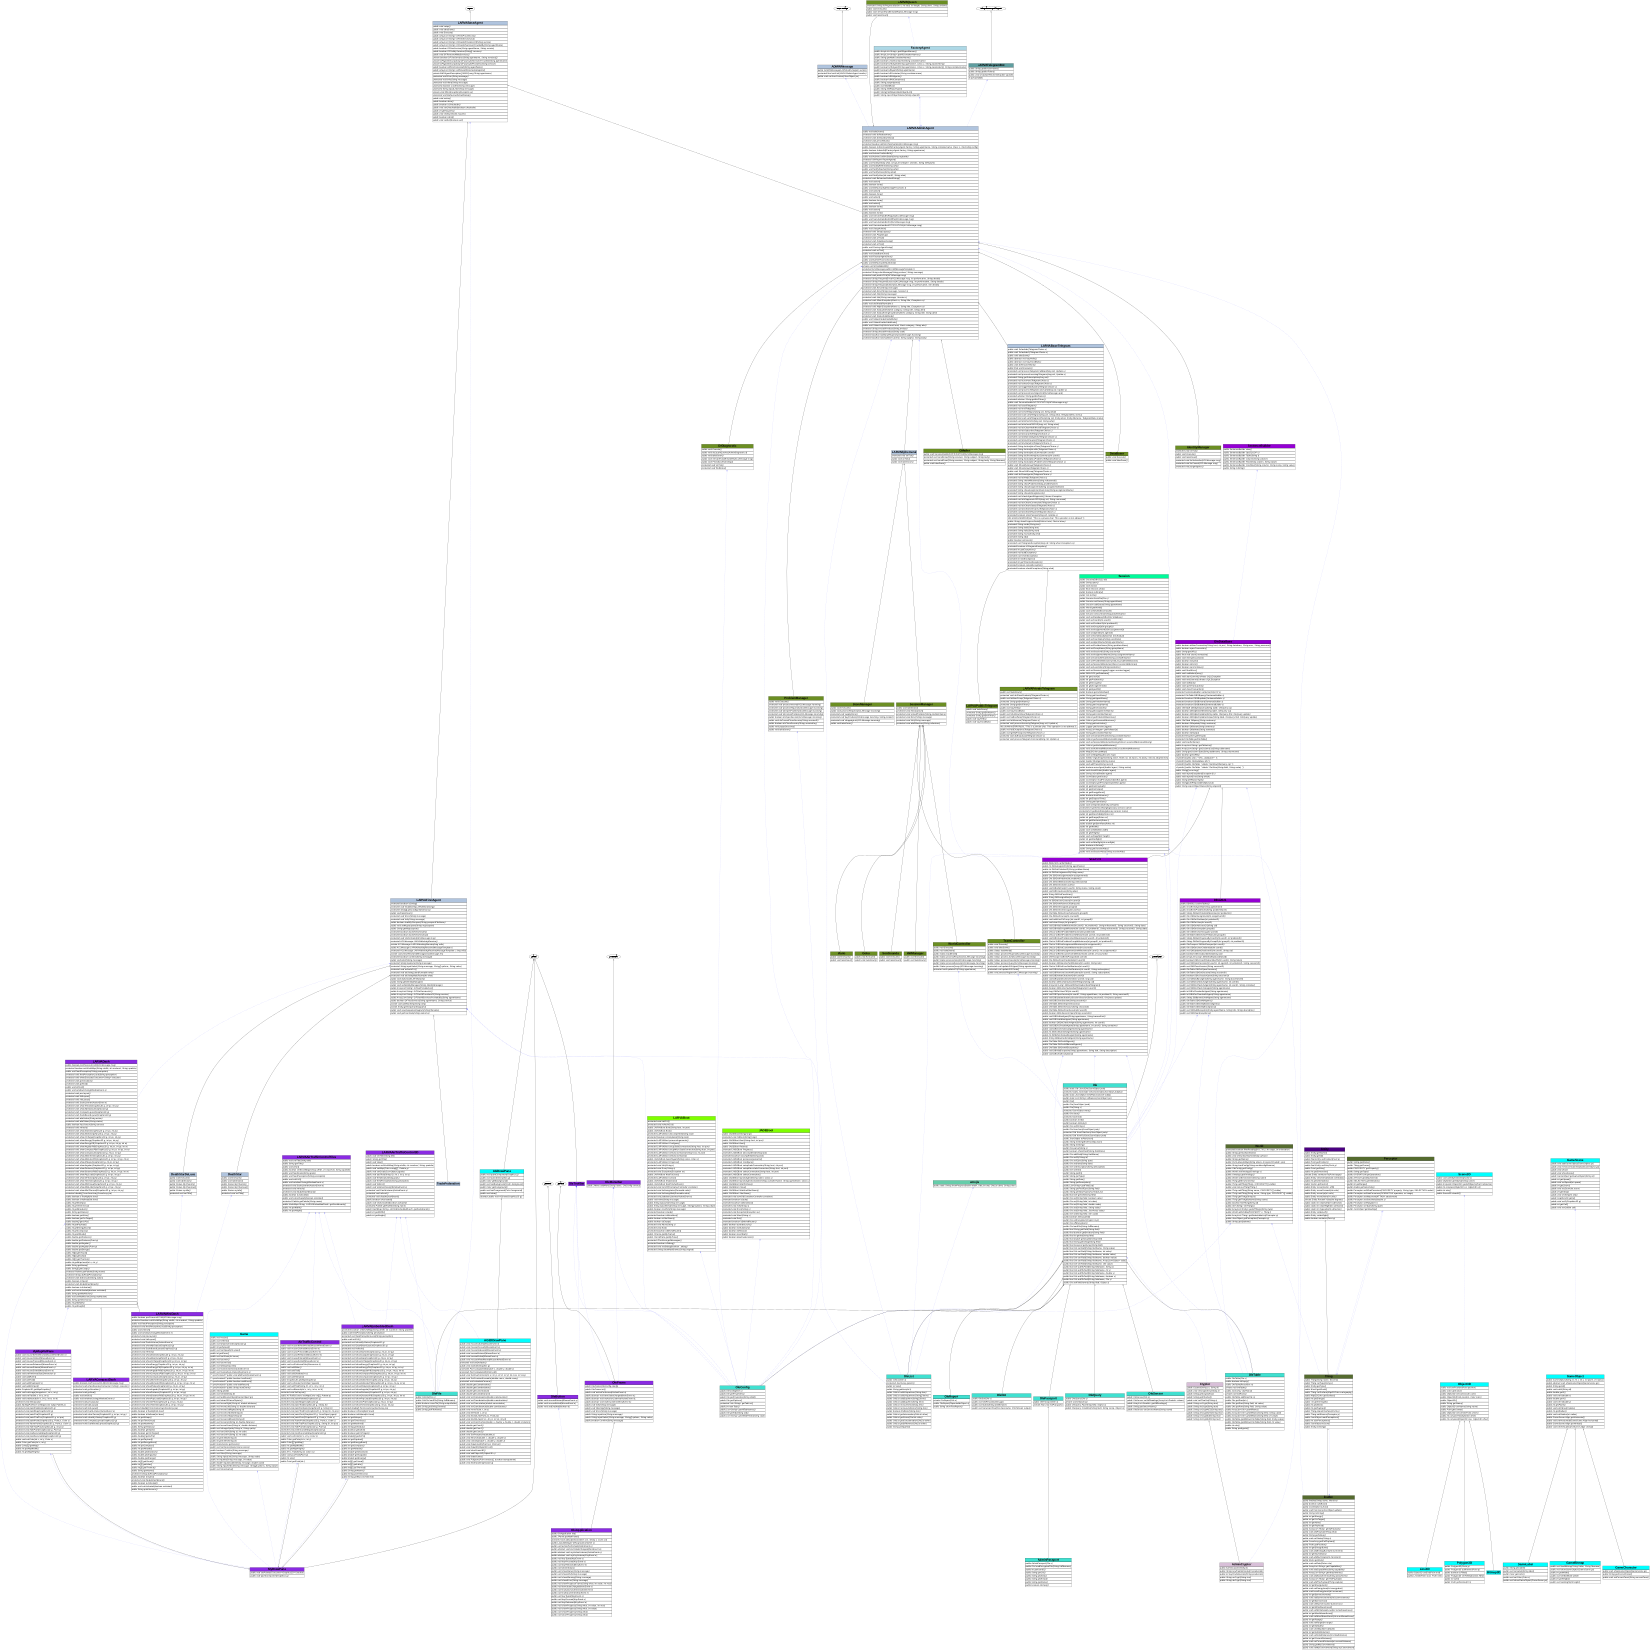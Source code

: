 digraph graphname {
     rankdir="BT"
dpi=1200
 size="16,11!";
 margin=0;
LARVABoot LARVABoot [shape=plain, label=<<table border="0" cellborder="1" cellspacing="0"><tr><td bgcolor="Chartreuse"><FONT face="Arial" POINT-SIZE= "24"><b>LARVABoot</b></FONT></td></tr>
<tr><td align="left"><FONT face="Arial" POINT-SIZE= "18"><i>protected void initGUI()</i></FONT></td></tr>
<tr><td align="left"><FONT face="Arial" POINT-SIZE= "18"><i>protected void refreshGUI()</i></FONT></td></tr>
<tr><td align="left"><FONT face="Arial" POINT-SIZE= "18"><i>public LARVABoot Boot(String host, int port)</i></FONT></td></tr>
<tr><td align="left"><FONT face="Arial" POINT-SIZE= "18"><i>public LARVABoot Boot()</i></FONT></td></tr>
<tr><td align="left"><FONT face="Arial" POINT-SIZE= "18"><i>protected LARVABoot doCompleted(String task)</i></FONT></td></tr>
<tr><td align="left"><FONT face="Arial" POINT-SIZE= "18"><i>protected boolean isCompleted(String task)</i></FONT></td></tr>
<tr><td align="left"><FONT face="Arial" POINT-SIZE= "18"><i>protected LARVABoot processArguments()</i></FONT></td></tr>
<tr><td align="left"><FONT face="Arial" POINT-SIZE= "18"><i>protected LARVABoot Configure()</i></FONT></td></tr>
<tr><td align="left"><FONT face="Arial" POINT-SIZE= "18"><i>protected LARVABoot setupJadeConnection(String host, int port)</i></FONT></td></tr>
<tr><td align="left"><FONT face="Arial" POINT-SIZE= "18"><i>protected LARVABoot setupMicroJadeConnection(String host, int port)</i></FONT></td></tr>
<tr><td align="left"><FONT face="Arial" POINT-SIZE= "18"><i>protected LARVABoot selectConnection(String host, int port)</i></FONT></td></tr>
<tr><td align="left"><FONT face="Arial" POINT-SIZE= "18"><i>protected LARVABoot selectConnection()</i></FONT></td></tr>
<tr><td align="left"><FONT face="Arial" POINT-SIZE= "18"><i>public LARVABoot launchAgent(String name, Class c)</i></FONT></td></tr>
<tr><td align="left"><FONT face="Arial" POINT-SIZE= "18"><i>protected LARVABoot Progress()</i></FONT></td></tr>
<tr><td align="left"><FONT face="Arial" POINT-SIZE= "18"><i>protected void Info(String s)</i></FONT></td></tr>
<tr><td align="left"><FONT face="Arial" POINT-SIZE= "18"><i>protected void Error(String s)</i></FONT></td></tr>
<tr><td align="left"><FONT face="Arial" POINT-SIZE= "18"><i>protected void Exception(Exception ex)</i></FONT></td></tr>
<tr><td align="left"><FONT face="Arial" POINT-SIZE= "18"><i>public LARVABoot WaitToClose()</i></FONT></td></tr>
<tr><td align="left"><FONT face="Arial" POINT-SIZE= "18"><i>protected LARVABoot Close()</i></FONT></td></tr>
<tr><td align="left"><FONT face="Arial" POINT-SIZE= "18"><i>public LARVABoot ShutDown()</i></FONT></td></tr>
<tr><td align="left"><FONT face="Arial" POINT-SIZE= "18"><i>public LARVABoot WaitToShutDown()</i></FONT></td></tr>
<tr><td align="left"><FONT face="Arial" POINT-SIZE= "18"><i>protected void turnOff(ContainerController container)</i></FONT></td></tr>
<tr><td align="left"><FONT face="Arial" POINT-SIZE= "18"><i>protected void doSwingLater(Runnable what)</i></FONT></td></tr>
<tr><td align="left"><FONT face="Arial" POINT-SIZE= "18"><i>protected void doSwingWait(Runnable what)</i></FONT></td></tr>
<tr><td align="left"><FONT face="Arial" POINT-SIZE= "18"><i>protected void jadebootListener(ActionEvent e)</i></FONT></td></tr>
<tr><td align="left"><FONT face="Arial" POINT-SIZE= "18"><i>public void Alert(String message)</i></FONT></td></tr>
<tr><td align="left"><FONT face="Arial" POINT-SIZE= "18"><i>public String inputLine(String message)</i></FONT></td></tr>
<tr><td align="left"><FONT face="Arial" POINT-SIZE= "18"><i>public String inputSelect(String message, String[] options, String value)</i></FONT></td></tr>
<tr><td align="left"><FONT face="Arial" POINT-SIZE= "18"><i>public boolean Confirm(String message)</i></FONT></td></tr>
<tr><td align="left"><FONT face="Arial" POINT-SIZE= "18"><i>protected boolean isJade()</i></FONT></td></tr>
<tr><td align="left"><FONT face="Arial" POINT-SIZE= "18"><i>protected boolean isMicroBoot()</i></FONT></td></tr>
<tr><td align="left"><FONT face="Arial" POINT-SIZE= "18"><i>public boolean isShutDown()</i></FONT></td></tr>
<tr><td align="left"><FONT face="Arial" POINT-SIZE= "18"><i>public boolean isEmpty()</i></FONT></td></tr>
<tr><td align="left"><FONT face="Arial" POINT-SIZE= "18"><i>protected void Abort(String s)</i></FONT></td></tr>
<tr><td align="left"><FONT face="Arial" POINT-SIZE= "18"><i>protected void Exit()</i></FONT></td></tr>
<tr><td align="left"><FONT face="Arial" POINT-SIZE= "18"><i>protected boolean isBehindRouter()</i></FONT></td></tr>
<tr><td align="left"><FONT face="Arial" POINT-SIZE= "18"><i>public JFrame getMyFrame()</i></FONT></td></tr>
<tr><td align="left"><FONT face="Arial" POINT-SIZE= "18"><i>public JScrollPane getMyPane()</i></FONT></td></tr>
<tr><td align="left"><FONT face="Arial" POINT-SIZE= "18"><i>protected JTextArea getMessages()</i></FONT></td></tr>
<tr><td align="left"><FONT face="Arial" POINT-SIZE= "18"><i>protected boolean isDebug()</i></FONT></td></tr>
<tr><td align="left"><FONT face="Arial" POINT-SIZE= "18"><i>protected void setDebug(boolean _debug)</i></FONT></td></tr>
<tr><td align="left"><FONT face="Arial" POINT-SIZE= "18"><i>protected String clearMarkDowns(String original)</i></FONT></td></tr>
</table>>]
JADEBoot JADEBoot [shape=plain, label=<<table border="0" cellborder="1" cellspacing="0"><tr><td bgcolor="Chartreuse"><FONT face="Arial" POINT-SIZE= "24"><b>JADEBoot</b></FONT></td></tr>
<tr><td align="left"><FONT face="Arial" POINT-SIZE= "18"><i>public JADEBoot(String[] args)</i></FONT></td></tr>
<tr><td align="left"><FONT face="Arial" POINT-SIZE= "18"><i>protected void initBoot(String[] args)</i></FONT></td></tr>
<tr><td align="left"><FONT face="Arial" POINT-SIZE= "18"><i>public JADEBoot Boot(String host, int port)</i></FONT></td></tr>
<tr><td align="left"><FONT face="Arial" POINT-SIZE= "18"><i>public JADEBoot Boot()</i></FONT></td></tr>
<tr><td align="left"><FONT face="Arial" POINT-SIZE= "18"><i>public JADEBoot Reboot()</i></FONT></td></tr>
<tr><td align="left"><FONT face="Arial" POINT-SIZE= "18"><i>protected JADEBoot Progress()</i></FONT></td></tr>
<tr><td align="left"><FONT face="Arial" POINT-SIZE= "18"><i>protected JADEBoot doCompleted(String task)</i></FONT></td></tr>
<tr><td align="left"><FONT face="Arial" POINT-SIZE= "18"><i>protected boolean isCompleted(String task)</i></FONT></td></tr>
<tr><td align="left"><FONT face="Arial" POINT-SIZE= "18"><i>protected JADEBoot processArguments()</i></FONT></td></tr>
<tr><td align="left"><FONT face="Arial" POINT-SIZE= "18"><i>protected JADEBoot Configure()</i></FONT></td></tr>
<tr><td align="left"><FONT face="Arial" POINT-SIZE= "18"><i>protected JADEBoot setupJadeConnection(String host, int port)</i></FONT></td></tr>
<tr><td align="left"><FONT face="Arial" POINT-SIZE= "18"><i>protected JADEBoot setupMicroJadeConnection(String host, int port)</i></FONT></td></tr>
<tr><td align="left"><FONT face="Arial" POINT-SIZE= "18"><i>protected JADEBoot selectConnection(String host, int port)</i></FONT></td></tr>
<tr><td align="left"><FONT face="Arial" POINT-SIZE= "18"><i>protected JADEBoot selectConnection()</i></FONT></td></tr>
<tr><td align="left"><FONT face="Arial" POINT-SIZE= "18"><i>public JADEBoot launchAgent(String name, Class c)</i></FONT></td></tr>
<tr><td align="left"><FONT face="Arial" POINT-SIZE= "18"><i>public JADEBoot launchAgentContainer(String containerName, String agentName, Class c)</i></FONT></td></tr>
<tr><td align="left"><FONT face="Arial" POINT-SIZE= "18"><i>public JADEBoot WaitToClose()</i></FONT></td></tr>
<tr><td align="left"><FONT face="Arial" POINT-SIZE= "18"><i>public JADEBoot Close()</i></FONT></td></tr>
<tr><td align="left"><FONT face="Arial" POINT-SIZE= "18"><i>public JADEBoot WaitAndShutDown()</i></FONT></td></tr>
<tr><td align="left"><FONT face="Arial" POINT-SIZE= "18"><i>public JADEBoot ShutDown()</i></FONT></td></tr>
<tr><td align="left"><FONT face="Arial" POINT-SIZE= "18"><i>protected void turnOff(ContainerController container)</i></FONT></td></tr>
<tr><td align="left"><FONT face="Arial" POINT-SIZE= "18"><i>protected boolean isJade()</i></FONT></td></tr>
<tr><td align="left"><FONT face="Arial" POINT-SIZE= "18"><i>protected boolean isMicroBoot()</i></FONT></td></tr>
<tr><td align="left"><FONT face="Arial" POINT-SIZE= "18"><i>protected void Info(String s)</i></FONT></td></tr>
<tr><td align="left"><FONT face="Arial" POINT-SIZE= "18"><i>protected void Error(String s)</i></FONT></td></tr>
<tr><td align="left"><FONT face="Arial" POINT-SIZE= "18"><i>protected void Exception(Exception ex)</i></FONT></td></tr>
<tr><td align="left"><FONT face="Arial" POINT-SIZE= "18"><i>protected void Abort(String s)</i></FONT></td></tr>
<tr><td align="left"><FONT face="Arial" POINT-SIZE= "18"><i>protected void Exit()</i></FONT></td></tr>
<tr><td align="left"><FONT face="Arial" POINT-SIZE= "18"><i>protected boolean isBehindRouter()</i></FONT></td></tr>
<tr><td align="left"><FONT face="Arial" POINT-SIZE= "18"><i>public boolean activateLocks()</i></FONT></td></tr>
<tr><td align="left"><FONT face="Arial" POINT-SIZE= "18"><i>public boolean isShutDown()</i></FONT></td></tr>
<tr><td align="left"><FONT face="Arial" POINT-SIZE= "18"><i>public boolean isReboot()</i></FONT></td></tr>
<tr><td align="left"><FONT face="Arial" POINT-SIZE= "18"><i>public boolean mustWait()</i></FONT></td></tr>
<tr><td align="left"><FONT face="Arial" POINT-SIZE= "18"><i>public boolean deactivateLocks()</i></FONT></td></tr>
</table>>]
Session Session [shape=plain, label=<<table border="0" cellborder="1" cellspacing="0"><tr><td bgcolor="MediumSpringGreen"><FONT face="Arial" POINT-SIZE= "24"><b>Session</b></FONT></td></tr>
<tr><td align="left"><FONT face="Arial" POINT-SIZE= "18"><i>public Session(DBA2122 db)</i></FONT></td></tr>
<tr><td align="left"><FONT face="Arial" POINT-SIZE= "18"><i>public String open()</i></FONT></td></tr>
<tr><td align="left"><FONT face="Arial" POINT-SIZE= "18"><i>public void close()</i></FONT></td></tr>
<tr><td align="left"><FONT face="Arial" POINT-SIZE= "18"><i>public final Session clear()</i></FONT></td></tr>
<tr><td align="left"><FONT face="Arial" POINT-SIZE= "18"><i>public boolean isEmpty()</i></FONT></td></tr>
<tr><td align="left"><FONT face="Arial" POINT-SIZE= "18"><i>public Ole toOle()</i></FONT></td></tr>
<tr><td align="left"><FONT face="Arial" POINT-SIZE= "18"><i>public Session fromOle(Ole o)</i></FONT></td></tr>
<tr><td align="left"><FONT face="Arial" POINT-SIZE= "18"><i>public Session setOwner(String agentName)</i></FONT></td></tr>
<tr><td align="left"><FONT face="Arial" POINT-SIZE= "18"><i>public Session addGuest(String agentName)</i></FONT></td></tr>
<tr><td align="left"><FONT face="Arial" POINT-SIZE= "18"><i>public World getWorld()</i></FONT></td></tr>
<tr><td align="left"><FONT face="Arial" POINT-SIZE= "18"><i>public void setWorld(World world)</i></FONT></td></tr>
<tr><td align="left"><FONT face="Arial" POINT-SIZE= "18"><i>public Session setContext(String problemName)</i></FONT></td></tr>
<tr><td align="left"><FONT face="Arial" POINT-SIZE= "18"><i>public void setDatabase(DBA2122 database)</i></FONT></td></tr>
<tr><td align="left"><FONT face="Arial" POINT-SIZE= "18"><i>public void setUserID(int userID)</i></FONT></td></tr>
<tr><td align="left"><FONT face="Arial" POINT-SIZE= "18"><i>public void setProblemID(int problemID)</i></FONT></td></tr>
<tr><td align="left"><FONT face="Arial" POINT-SIZE= "18"><i>public void setGroupID(int groupID)</i></FONT></td></tr>
<tr><td align="left"><FONT face="Arial" POINT-SIZE= "18"><i>public void setAssignmentID(int assignmentID)</i></FONT></td></tr>
<tr><td align="left"><FONT face="Arial" POINT-SIZE= "18"><i>public void setAgentID(int agentID)</i></FONT></td></tr>
<tr><td align="left"><FONT face="Arial" POINT-SIZE= "18"><i>public void setIsIndividual(boolean isIndividual)</i></FONT></td></tr>
<tr><td align="left"><FONT face="Arial" POINT-SIZE= "18"><i>public void setUserName(String userName)</i></FONT></td></tr>
<tr><td align="left"><FONT face="Arial" POINT-SIZE= "18"><i>public void setAgentName(String agentName)</i></FONT></td></tr>
<tr><td align="left"><FONT face="Arial" POINT-SIZE= "18"><i>public void setProblemName(String problemName)</i></FONT></td></tr>
<tr><td align="left"><FONT face="Arial" POINT-SIZE= "18"><i>public void setGroupName(String groupName)</i></FONT></td></tr>
<tr><td align="left"><FONT face="Arial" POINT-SIZE= "18"><i>public void setSessionID(String sessionID)</i></FONT></td></tr>
<tr><td align="left"><FONT face="Arial" POINT-SIZE= "18"><i>public void setAssignmentName(String assignmentName)</i></FONT></td></tr>
<tr><td align="left"><FONT face="Arial" POINT-SIZE= "18"><i>public void setControllerName(String controllerName)</i></FONT></td></tr>
<tr><td align="left"><FONT face="Arial" POINT-SIZE= "18"><i>public void setProblemMilestones(OleList problemMilestones)</i></FONT></td></tr>
<tr><td align="left"><FONT face="Arial" POINT-SIZE= "18"><i>public void setSessionMilestones(OleList sessionMilestones)</i></FONT></td></tr>
<tr><td align="left"><FONT face="Arial" POINT-SIZE= "18"><i>public void setLastAction(String lastAction)</i></FONT></td></tr>
<tr><td align="left"><FONT face="Arial" POINT-SIZE= "18"><i>public void setSessionLogger(Logger sessionLogger)</i></FONT></td></tr>
<tr><td align="left"><FONT face="Arial" POINT-SIZE= "18"><i>public DBA2122 getDatabase()</i></FONT></td></tr>
<tr><td align="left"><FONT face="Arial" POINT-SIZE= "18"><i>public int getUserID()</i></FONT></td></tr>
<tr><td align="left"><FONT face="Arial" POINT-SIZE= "18"><i>public int getProblemID()</i></FONT></td></tr>
<tr><td align="left"><FONT face="Arial" POINT-SIZE= "18"><i>public int getGroupID()</i></FONT></td></tr>
<tr><td align="left"><FONT face="Arial" POINT-SIZE= "18"><i>public int getAssignmentID()</i></FONT></td></tr>
<tr><td align="left"><FONT face="Arial" POINT-SIZE= "18"><i>public int getAgentID()</i></FONT></td></tr>
<tr><td align="left"><FONT face="Arial" POINT-SIZE= "18"><i>public boolean getIsIndividual()</i></FONT></td></tr>
<tr><td align="left"><FONT face="Arial" POINT-SIZE= "18"><i>public String getUserName()</i></FONT></td></tr>
<tr><td align="left"><FONT face="Arial" POINT-SIZE= "18"><i>public String getAgentName()</i></FONT></td></tr>
<tr><td align="left"><FONT face="Arial" POINT-SIZE= "18"><i>public String getProblemName()</i></FONT></td></tr>
<tr><td align="left"><FONT face="Arial" POINT-SIZE= "18"><i>public String getGroupName()</i></FONT></td></tr>
<tr><td align="left"><FONT face="Arial" POINT-SIZE= "18"><i>public String getSessionID()</i></FONT></td></tr>
<tr><td align="left"><FONT face="Arial" POINT-SIZE= "18"><i>public String getAssignmentName()</i></FONT></td></tr>
<tr><td align="left"><FONT face="Arial" POINT-SIZE= "18"><i>public String getControllerName()</i></FONT></td></tr>
<tr><td align="left"><FONT face="Arial" POINT-SIZE= "18"><i>public OleList getProblemMilestones()</i></FONT></td></tr>
<tr><td align="left"><FONT face="Arial" POINT-SIZE= "18"><i>public OleList getSessionMilestones()</i></FONT></td></tr>
<tr><td align="left"><FONT face="Arial" POINT-SIZE= "18"><i>public String getLastAction()</i></FONT></td></tr>
<tr><td align="left"><FONT face="Arial" POINT-SIZE= "18"><i>public Logger getSessionLogger()</i></FONT></td></tr>
<tr><td align="left"><FONT face="Arial" POINT-SIZE= "18"><i>public ArrayList&lt;Integer&gt; getFellowsID()</i></FONT></td></tr>
<tr><td align="left"><FONT face="Arial" POINT-SIZE= "18"><i>public String getContainerName()</i></FONT></td></tr>
<tr><td align="left"><FONT face="Arial" POINT-SIZE= "18"><i>public void setContainerName(String containerName)</i></FONT></td></tr>
<tr><td align="left"><FONT face="Arial" POINT-SIZE= "18"><i>public OleList getSessionMilestonesMissing()</i></FONT></td></tr>
<tr><td align="left"><FONT face="Arial" POINT-SIZE= "18"><i>public void setSessionMilestonesMissing(OleList sessionMilestonesMissing)</i></FONT></td></tr>
<tr><td align="left"><FONT face="Arial" POINT-SIZE= "18"><i>public OleList getAchievedMilestones()</i></FONT></td></tr>
<tr><td align="left"><FONT face="Arial" POINT-SIZE= "18"><i>public void setAchievedMilestones(OleList achievedMilestones)</i></FONT></td></tr>
<tr><td align="left"><FONT face="Arial" POINT-SIZE= "18"><i>public Map2DColor getMap()</i></FONT></td></tr>
<tr><td align="left"><FONT face="Arial" POINT-SIZE= "18"><i>public void setMap(Map2DColor map)</i></FONT></td></tr>
<tr><td align="left"><FONT face="Arial" POINT-SIZE= "18"><i>public liveBot registerAgent(String name, Roles rol, int basex, int basey, OleList attachments)</i></FONT></td></tr>
<tr><td align="left"><FONT face="Arial" POINT-SIZE= "18"><i>public liveBot findAgent(String name)</i></FONT></td></tr>
<tr><td align="left"><FONT face="Arial" POINT-SIZE= "18"><i>public void addTrace(String record)</i></FONT></td></tr>
<tr><td align="left"><FONT face="Arial" POINT-SIZE= "18"><i>public boolean execAgent(liveBot agent, String action)</i></FONT></td></tr>
<tr><td align="left"><FONT face="Arial" POINT-SIZE= "18"><i>public void checkStatus(liveBot agent)</i></FONT></td></tr>
<tr><td align="left"><FONT face="Arial" POINT-SIZE= "18"><i>public String isGoal(liveBot agent)</i></FONT></td></tr>
<tr><td align="left"><FONT face="Arial" POINT-SIZE= "18"><i>public JsonObject getGoals()</i></FONT></td></tr>
<tr><td align="left"><FONT face="Arial" POINT-SIZE= "18"><i>public JsonObject readPerceptions(liveBot agent)</i></FONT></td></tr>
<tr><td align="left"><FONT face="Arial" POINT-SIZE= "18"><i>public JsonObject getPerceptions(liveBot agent)</i></FONT></td></tr>
<tr><td align="left"><FONT face="Arial" POINT-SIZE= "18"><i>public int getNumPayload()</i></FONT></td></tr>
<tr><td align="left"><FONT face="Arial" POINT-SIZE= "18"><i>public int getNumSteps()</i></FONT></td></tr>
<tr><td align="left"><FONT face="Arial" POINT-SIZE= "18"><i>public int getEnergyBurnt()</i></FONT></td></tr>
<tr><td align="left"><FONT face="Arial" POINT-SIZE= "18"><i>public boolean hasDistances()</i></FONT></td></tr>
<tr><td align="left"><FONT face="Arial" POINT-SIZE= "18"><i>public int getElapsedTime()</i></FONT></td></tr>
<tr><td align="left"><FONT face="Arial" POINT-SIZE= "18"><i>public String getOpenDate()</i></FONT></td></tr>
<tr><td align="left"><FONT face="Arial" POINT-SIZE= "18"><i>public void setOpenDate(String sthOpen)</i></FONT></td></tr>
<tr><td align="left"><FONT face="Arial" POINT-SIZE= "18"><i>protected int getSensorRange(glossary.sensors name)</i></FONT></td></tr>
<tr><td align="left"><FONT face="Arial" POINT-SIZE= "18"><i>protected int getBurnRatio(glossary.sensors name)</i></FONT></td></tr>
<tr><td align="left"><FONT face="Arial" POINT-SIZE= "18"><i>public int getMaxVisibility(Roles rol)</i></FONT></td></tr>
<tr><td align="left"><FONT face="Arial" POINT-SIZE= "18"><i>public int getRange(Roles rol)</i></FONT></td></tr>
<tr><td align="left"><FONT face="Arial" POINT-SIZE= "18"><i>public int getMaxLevel(Roles r)</i></FONT></td></tr>
<tr><td align="left"><FONT face="Arial" POINT-SIZE= "18"><i>public double getBurnRate(Roles rol)</i></FONT></td></tr>
<tr><td align="left"><FONT face="Arial" POINT-SIZE= "18"><i>public int getWidth()</i></FONT></td></tr>
<tr><td align="left"><FONT face="Arial" POINT-SIZE= "18"><i>public void setWidth(int width)</i></FONT></td></tr>
<tr><td align="left"><FONT face="Arial" POINT-SIZE= "18"><i>public int getHeight()</i></FONT></td></tr>
<tr><td align="left"><FONT face="Arial" POINT-SIZE= "18"><i>public void setHeight(int height)</i></FONT></td></tr>
<tr><td align="left"><FONT face="Arial" POINT-SIZE= "18"><i>public int getMaxflight()</i></FONT></td></tr>
<tr><td align="left"><FONT face="Arial" POINT-SIZE= "18"><i>public void setMaxflight(int maxflight)</i></FONT></td></tr>
<tr><td align="left"><FONT face="Arial" POINT-SIZE= "18"><i>public boolean isSolved()</i></FONT></td></tr>
<tr><td align="left"><FONT face="Arial" POINT-SIZE= "18"><i>public String getSessionAlias()</i></FONT></td></tr>
<tr><td align="left"><FONT face="Arial" POINT-SIZE= "18"><i>public void setSessionAlias(String sessionAlias)</i></FONT></td></tr>
</table>>]
OleQuery OleQuery [shape=plain, label=<<table border="0" cellborder="1" cellspacing="0"><tr><td bgcolor="Turquoise"><FONT face="Arial" POINT-SIZE= "24"><b>OleQuery</b></FONT></td></tr>
<tr><td align="left"><FONT face="Arial" POINT-SIZE= "18"><i>public OleQuery(Ole o)</i></FONT></td></tr>
<tr><td align="left"><FONT face="Arial" POINT-SIZE= "18"><i>private void InitQuery()</i></FONT></td></tr>
<tr><td align="left"><FONT face="Arial" POINT-SIZE= "18"><i>public OleQuery Pair(String field, Object o)</i></FONT></td></tr>
<tr><td align="left"><FONT face="Arial" POINT-SIZE= "18"><i>public OleQuery Condition(String field, String comp, Object o)</i></FONT></td></tr>
</table>>]
Ole Ole [shape=plain, label=<<table border="0" cellborder="1" cellspacing="0"><tr><td bgcolor="Turquoise"><FONT face="Arial" POINT-SIZE= "24"><b>Ole</b></FONT></td></tr>
<tr><td align="left"><FONT face="Arial" POINT-SIZE= "18"><i>public static Ole Json2Ole(JsonObject jsole)</i></FONT></td></tr>
<tr><td align="left"><FONT face="Arial" POINT-SIZE= "18"><i>protected static JsonValue Ole2JsonValue(JsonValue jsobject)</i></FONT></td></tr>
<tr><td align="left"><FONT face="Arial" POINT-SIZE= "18"><i>public static JsonObject Ole2PlainJson(Ole odata)</i></FONT></td></tr>
<tr><td align="left"><FONT face="Arial" POINT-SIZE= "18"><i>public static List&lt;String&gt; allNames(JsonObject jso)</i></FONT></td></tr>
<tr><td align="left"><FONT face="Arial" POINT-SIZE= "18"><i>public Ole()</i></FONT></td></tr>
<tr><td align="left"><FONT face="Arial" POINT-SIZE= "18"><i>public Ole(JsonObject jsole)</i></FONT></td></tr>
<tr><td align="left"><FONT face="Arial" POINT-SIZE= "18"><i>public Ole(String s)</i></FONT></td></tr>
<tr><td align="left"><FONT face="Arial" POINT-SIZE= "18"><i>protected JsonObject meta()</i></FONT></td></tr>
<tr><td align="left"><FONT face="Arial" POINT-SIZE= "18"><i>public Ole clear()</i></FONT></td></tr>
<tr><td align="left"><FONT face="Arial" POINT-SIZE= "18"><i>protected void Init()</i></FONT></td></tr>
<tr><td align="left"><FONT face="Arial" POINT-SIZE= "18"><i>public boolean isOle()</i></FONT></td></tr>
<tr><td align="left"><FONT face="Arial" POINT-SIZE= "18"><i>public boolean isEmpty()</i></FONT></td></tr>
<tr><td align="left"><FONT face="Arial" POINT-SIZE= "18"><i>public Ole set(String s)</i></FONT></td></tr>
<tr><td align="left"><FONT face="Arial" POINT-SIZE= "18"><i>public Ole fromJson(JsonObject jsole)</i></FONT></td></tr>
<tr><td align="left"><FONT face="Arial" POINT-SIZE= "18"><i>protected Ole fromPlainJson(JsonObject jsole)</i></FONT></td></tr>
<tr><td align="left"><FONT face="Arial" POINT-SIZE= "18"><i>protected Ole fromFullJson(JsonObject jsole)</i></FONT></td></tr>
<tr><td align="left"><FONT face="Arial" POINT-SIZE= "18"><i>public JsonObject toPlainJson()</i></FONT></td></tr>
<tr><td align="left"><FONT face="Arial" POINT-SIZE= "18"><i>public String toString(WriterConfig wcon)</i></FONT></td></tr>
<tr><td align="left"><FONT face="Arial" POINT-SIZE= "18"><i>public String toString()</i></FONT></td></tr>
<tr><td align="left"><FONT face="Arial" POINT-SIZE= "18"><i>public Ole parse(String s)</i></FONT></td></tr>
<tr><td align="left"><FONT face="Arial" POINT-SIZE= "18"><i>public boolean checkField(String fieldName)</i></FONT></td></tr>
<tr><td align="left"><FONT face="Arial" POINT-SIZE= "18"><i>public Ole addField(String fieldName)</i></FONT></td></tr>
<tr><td align="left"><FONT face="Arial" POINT-SIZE= "18"><i>public Ole setID(String id)</i></FONT></td></tr>
<tr><td align="left"><FONT face="Arial" POINT-SIZE= "18"><i>public Ole setType(String type)</i></FONT></td></tr>
<tr><td align="left"><FONT face="Arial" POINT-SIZE= "18"><i>public Ole setDate(String date)</i></FONT></td></tr>
<tr><td align="left"><FONT face="Arial" POINT-SIZE= "18"><i>public Ole setDescription(String description)</i></FONT></td></tr>
<tr><td align="left"><FONT face="Arial" POINT-SIZE= "18"><i>public Ole setOle()</i></FONT></td></tr>
<tr><td align="left"><FONT face="Arial" POINT-SIZE= "18"><i>public String getID()</i></FONT></td></tr>
<tr><td align="left"><FONT face="Arial" POINT-SIZE= "18"><i>public String getType()</i></FONT></td></tr>
<tr><td align="left"><FONT face="Arial" POINT-SIZE= "18"><i>public String getDate()</i></FONT></td></tr>
<tr><td align="left"><FONT face="Arial" POINT-SIZE= "18"><i>public String getDescription()</i></FONT></td></tr>
<tr><td align="left"><FONT face="Arial" POINT-SIZE= "18"><i>public List&lt;String&gt; getFieldList()</i></FONT></td></tr>
<tr><td align="left"><FONT face="Arial" POINT-SIZE= "18"><i>public String getFieldType(String field)</i></FONT></td></tr>
<tr><td align="left"><FONT face="Arial" POINT-SIZE= "18"><i>public String getValueType(JsonValue jsv)</i></FONT></td></tr>
<tr><td align="left"><FONT face="Arial" POINT-SIZE= "18"><i>public final Ole getOle(String field)</i></FONT></td></tr>
<tr><td align="left"><FONT face="Arial" POINT-SIZE= "18"><i>public Ole set(String field, boolean value)</i></FONT></td></tr>
<tr><td align="left"><FONT face="Arial" POINT-SIZE= "18"><i>public Ole set(String field, int value)</i></FONT></td></tr>
<tr><td align="left"><FONT face="Arial" POINT-SIZE= "18"><i>public Ole set(String field, double value)</i></FONT></td></tr>
<tr><td align="left"><FONT face="Arial" POINT-SIZE= "18"><i>public Ole set(String field, String value)</i></FONT></td></tr>
<tr><td align="left"><FONT face="Arial" POINT-SIZE= "18"><i>public Ole set(String field, JsonArray value)</i></FONT></td></tr>
<tr><td align="left"><FONT face="Arial" POINT-SIZE= "18"><i>public Ole set(String field, Ole value)</i></FONT></td></tr>
<tr><td align="left"><FONT face="Arial" POINT-SIZE= "18"><i>public boolean isEncrypted()</i></FONT></td></tr>
<tr><td align="left"><FONT face="Arial" POINT-SIZE= "18"><i>public Ole onEncryption(Cryptor myc)</i></FONT></td></tr>
<tr><td align="left"><FONT face="Arial" POINT-SIZE= "18"><i>public Ole offEncryption()</i></FONT></td></tr>
<tr><td align="left"><FONT face="Arial" POINT-SIZE= "18"><i>public Ole loadFile(String fullfilename)</i></FONT></td></tr>
<tr><td align="left"><FONT face="Arial" POINT-SIZE= "18"><i>public final String getField(String field)</i></FONT></td></tr>
<tr><td align="left"><FONT face="Arial" POINT-SIZE= "18"><i>public final boolean getBoolean(String field)</i></FONT></td></tr>
<tr><td align="left"><FONT face="Arial" POINT-SIZE= "18"><i>public final int getInt(String field)</i></FONT></td></tr>
<tr><td align="left"><FONT face="Arial" POINT-SIZE= "18"><i>public final double getDouble(String field)</i></FONT></td></tr>
<tr><td align="left"><FONT face="Arial" POINT-SIZE= "18"><i>public final String getString(String field)</i></FONT></td></tr>
<tr><td align="left"><FONT face="Arial" POINT-SIZE= "18"><i>public final ArrayList getArray(String field)</i></FONT></td></tr>
<tr><td align="left"><FONT face="Arial" POINT-SIZE= "18"><i>public final Ole setField(String fieldname, String value)</i></FONT></td></tr>
<tr><td align="left"><FONT face="Arial" POINT-SIZE= "18"><i>public final Ole setField(String fieldname, int value)</i></FONT></td></tr>
<tr><td align="left"><FONT face="Arial" POINT-SIZE= "18"><i>public final Ole setField(String fieldname, double value)</i></FONT></td></tr>
<tr><td align="left"><FONT face="Arial" POINT-SIZE= "18"><i>public final Ole setField(String fieldname, boolean value)</i></FONT></td></tr>
<tr><td align="left"><FONT face="Arial" POINT-SIZE= "18"><i>public final Ole setField(String fieldname, ArrayList&lt;Object&gt; value)</i></FONT></td></tr>
<tr><td align="left"><FONT face="Arial" POINT-SIZE= "18"><i>public final Ole setField(String fieldname, Ole value)</i></FONT></td></tr>
<tr><td align="left"><FONT face="Arial" POINT-SIZE= "18"><i>public final Ole addToField(String fieldname, String v)</i></FONT></td></tr>
<tr><td align="left"><FONT face="Arial" POINT-SIZE= "18"><i>public final Ole addToField(String fieldname, int v)</i></FONT></td></tr>
<tr><td align="left"><FONT face="Arial" POINT-SIZE= "18"><i>public final Ole addToField(String fieldname, double v)</i></FONT></td></tr>
<tr><td align="left"><FONT face="Arial" POINT-SIZE= "18"><i>public final Ole addToField(String fieldname, boolean v)</i></FONT></td></tr>
<tr><td align="left"><FONT face="Arial" POINT-SIZE= "18"><i>public final Ole addToField(String fieldname, Ole v)</i></FONT></td></tr>
<tr><td align="left"><FONT face="Arial" POINT-SIZE= "18"><i>public Ole setFieldGeneric(String field, Object s)</i></FONT></td></tr>
</table>>]
OleTable OleTable [shape=plain, label=<<table border="0" cellborder="1" cellspacing="0"><tr><td bgcolor="Turquoise"><FONT face="Arial" POINT-SIZE= "24"><b>OleTable</b></FONT></td></tr>
<tr><td align="left"><FONT face="Arial" POINT-SIZE= "18"><i>public OleTable(Ole o)</i></FONT></td></tr>
<tr><td align="left"><FONT face="Arial" POINT-SIZE= "18"><i>public boolean isEmpty()</i></FONT></td></tr>
<tr><td align="left"><FONT face="Arial" POINT-SIZE= "18"><i>public OleTable(ResultSet rs)</i></FONT></td></tr>
<tr><td align="left"><FONT face="Arial" POINT-SIZE= "18"><i>private void InitTable()</i></FONT></td></tr>
<tr><td align="left"><FONT face="Arial" POINT-SIZE= "18"><i>public JsonArray rawRows()</i></FONT></td></tr>
<tr><td align="left"><FONT face="Arial" POINT-SIZE= "18"><i>private void initRows()</i></FONT></td></tr>
<tr><td align="left"><FONT face="Arial" POINT-SIZE= "18"><i>public OleTable addRow(Ole o)</i></FONT></td></tr>
<tr><td align="left"><FONT face="Arial" POINT-SIZE= "18"><i>public Ole getRow(int r)</i></FONT></td></tr>
<tr><td align="left"><FONT face="Arial" POINT-SIZE= "18"><i>public Ole getRow(String field, int value)</i></FONT></td></tr>
<tr><td align="left"><FONT face="Arial" POINT-SIZE= "18"><i>public Ole getRow(String field, String value)</i></FONT></td></tr>
<tr><td align="left"><FONT face="Arial" POINT-SIZE= "18"><i>public ArrayList&lt;Ole&gt; getAllRows()</i></FONT></td></tr>
<tr><td align="left"><FONT face="Arial" POINT-SIZE= "18"><i>public ArrayList&lt;Ole&gt; getAllRows(String field, String value)</i></FONT></td></tr>
<tr><td align="left"><FONT face="Arial" POINT-SIZE= "18"><i>public ArrayList&lt;Ole&gt; getAllRows(String field, int value)</i></FONT></td></tr>
<tr><td align="left"><FONT face="Arial" POINT-SIZE= "18"><i>public OleTable getAllRowsOleTable(String field, String value)</i></FONT></td></tr>
<tr><td align="left"><FONT face="Arial" POINT-SIZE= "18"><i>public OleTable getAllRowsOleTable(String field, int value)</i></FONT></td></tr>
<tr><td align="left"><FONT face="Arial" POINT-SIZE= "18"><i>public int size()</i></FONT></td></tr>
<tr><td align="left"><FONT face="Arial" POINT-SIZE= "18"><i>public String prettyprint()</i></FONT></td></tr>
</table>>]
AdminPassport AdminPassport [shape=plain, label=<<table border="0" cellborder="1" cellspacing="0"><tr><td bgcolor="Turquoise"><FONT face="Arial" POINT-SIZE= "24"><b>AdminPassport</b></FONT></td></tr>
<tr><td align="left"><FONT face="Arial" POINT-SIZE= "18"><i>public AdminPassport(Ole o)</i></FONT></td></tr>
<tr><td align="left"><FONT face="Arial" POINT-SIZE= "18"><i>public Ole loadEncryptedFile(String fullfilename)</i></FONT></td></tr>
<tr><td align="left"><FONT face="Arial" POINT-SIZE= "18"><i>public int getUserID()</i></FONT></td></tr>
<tr><td align="left"><FONT face="Arial" POINT-SIZE= "18"><i>public String getCid()</i></FONT></td></tr>
<tr><td align="left"><FONT face="Arial" POINT-SIZE= "18"><i>public String getAlias()</i></FONT></td></tr>
<tr><td align="left"><FONT face="Arial" POINT-SIZE= "18"><i>public String getEmail()</i></FONT></td></tr>
<tr><td align="left"><FONT face="Arial" POINT-SIZE= "18"><i>public String getName()</i></FONT></td></tr>
<tr><td align="left"><FONT face="Arial" POINT-SIZE= "18"><i>public boolean isEmpty()</i></FONT></td></tr>
</table>>]
OleFile OleFile [shape=plain, label=<<table border="0" cellborder="1" cellspacing="0"><tr><td bgcolor="Turquoise"><FONT face="Arial" POINT-SIZE= "24"><b>OleFile</b></FONT></td></tr>
<tr><td align="left"><FONT face="Arial" POINT-SIZE= "18"><i>public OleFile(Ole o)</i></FONT></td></tr>
<tr><td align="left"><FONT face="Arial" POINT-SIZE= "18"><i>public OleFile loadFile(String fullfilename)</i></FONT></td></tr>
<tr><td align="left"><FONT face="Arial" POINT-SIZE= "18"><i>public boolean saveFile(String outputfolder)</i></FONT></td></tr>
<tr><td align="left"><FONT face="Arial" POINT-SIZE= "18"><i>public String getStringContent()</i></FONT></td></tr>
<tr><td align="left"><FONT face="Arial" POINT-SIZE= "18"><i>public String getFileName()</i></FONT></td></tr>
</table>>]
OleSensor OleSensor [shape=plain, label=<<table border="0" cellborder="1" cellspacing="0"><tr><td bgcolor="Turquoise"><FONT face="Arial" POINT-SIZE= "24"><b>OleSensor</b></FONT></td></tr>
<tr><td align="left"><FONT face="Arial" POINT-SIZE= "18"><i>public OleSensor(Ole o)</i></FONT></td></tr>
<tr><td align="left"><FONT face="Arial" POINT-SIZE= "18"><i>public OleSensor setAllReadings(ArrayList&lt;Double&gt; values)</i></FONT></td></tr>
<tr><td align="left"><FONT face="Arial" POINT-SIZE= "18"><i>public ArrayList&lt;Double&gt; getAllReadings()</i></FONT></td></tr>
<tr><td align="left"><FONT face="Arial" POINT-SIZE= "18"><i>public String getSensorName()</i></FONT></td></tr>
<tr><td align="left"><FONT face="Arial" POINT-SIZE= "18"><i>public OleSensor setSensorName(String name)</i></FONT></td></tr>
</table>>]
OleList OleList [shape=plain, label=<<table border="0" cellborder="1" cellspacing="0"><tr><td bgcolor="Turquoise"><FONT face="Arial" POINT-SIZE= "24"><b>OleList</b></FONT></td></tr>
<tr><td align="left"><FONT face="Arial" POINT-SIZE= "18"><i>public OleList(Ole o)</i></FONT></td></tr>
<tr><td align="left"><FONT face="Arial" POINT-SIZE= "18"><i>protected JsonArray getList()</i></FONT></td></tr>
<tr><td align="left"><FONT face="Arial" POINT-SIZE= "18"><i>public int size()</i></FONT></td></tr>
<tr><td align="left"><FONT face="Arial" POINT-SIZE= "18"><i>public String getItem(int i)</i></FONT></td></tr>
<tr><td align="left"><FONT face="Arial" POINT-SIZE= "18"><i>public OleList addUniqueItem(String item)</i></FONT></td></tr>
<tr><td align="left"><FONT face="Arial" POINT-SIZE= "18"><i>public OleList addUniqueItem(String[] items)</i></FONT></td></tr>
<tr><td align="left"><FONT face="Arial" POINT-SIZE= "18"><i>public OleList addDupItem(String[] items)</i></FONT></td></tr>
<tr><td align="left"><FONT face="Arial" POINT-SIZE= "18"><i>public OleList addDupItem(String item)</i></FONT></td></tr>
<tr><td align="left"><FONT face="Arial" POINT-SIZE= "18"><i>public OleList removeItem(String item)</i></FONT></td></tr>
<tr><td align="left"><FONT face="Arial" POINT-SIZE= "18"><i>public OleList removeALlItems(String item)</i></FONT></td></tr>
<tr><td align="left"><FONT face="Arial" POINT-SIZE= "18"><i>public boolean findItem(String item)</i></FONT></td></tr>
<tr><td align="left"><FONT face="Arial" POINT-SIZE= "18"><i>public OleList getIntersection(OleList other)</i></FONT></td></tr>
<tr><td align="left"><FONT face="Arial" POINT-SIZE= "18"><i>public OleList getUnion(OleList other)</i></FONT></td></tr>
<tr><td align="left"><FONT face="Arial" POINT-SIZE= "18"><i>public OleList getConcatenation(OleList other)</i></FONT></td></tr>
<tr><td align="left"><FONT face="Arial" POINT-SIZE= "18"><i>public OleList getDifference(OleList other)</i></FONT></td></tr>
<tr><td align="left"><FONT face="Arial" POINT-SIZE= "18"><i>public String prettyprint()</i></FONT></td></tr>
</table>>]
OleDot OleDot [shape=plain, label=<<table border="0" cellborder="1" cellspacing="0"><tr><td bgcolor="Turquoise"><FONT face="Arial" POINT-SIZE= "24"><b>OleDot</b></FONT></td></tr>
<tr><td align="left"><FONT face="Arial" POINT-SIZE= "18"><i>public OleDot(Ole o)</i></FONT></td></tr>
<tr><td align="left"><FONT face="Arial" POINT-SIZE= "18"><i>public void setResolution(int ppp)</i></FONT></td></tr>
<tr><td align="left"><FONT face="Arial" POINT-SIZE= "18"><i>public void toDot(String dotfilename)</i></FONT></td></tr>
<tr><td align="left"><FONT face="Arial" POINT-SIZE= "18"><i>public void recursiveTree(Ole classname, PrintStream output)</i></FONT></td></tr>
</table>>]
OlePassport OlePassport [shape=plain, label=<<table border="0" cellborder="1" cellspacing="0"><tr><td bgcolor="Turquoise"><FONT face="Arial" POINT-SIZE= "24"><b>OlePassport</b></FONT></td></tr>
<tr><td align="left"><FONT face="Arial" POINT-SIZE= "18"><i>public OlePassport(Ole o)</i></FONT></td></tr>
<tr><td align="left"><FONT face="Arial" POINT-SIZE= "18"><i>private final void InitPassport()</i></FONT></td></tr>
</table>>]
OleConfig OleConfig [shape=plain, label=<<table border="0" cellborder="1" cellspacing="0"><tr><td bgcolor="Turquoise"><FONT face="Arial" POINT-SIZE= "24"><b>OleConfig</b></FONT></td></tr>
<tr><td align="left"><FONT face="Arial" POINT-SIZE= "18"><i>public OleConfig(Ole o)</i></FONT></td></tr>
<tr><td align="left"><FONT face="Arial" POINT-SIZE= "18"><i>public Ole getProperties()</i></FONT></td></tr>
<tr><td align="left"><FONT face="Arial" POINT-SIZE= "18"><i>public Ole getProperties(String sfield)</i></FONT></td></tr>
<tr><td align="left"><FONT face="Arial" POINT-SIZE= "18"><i>public Ole getOptions()</i></FONT></td></tr>
<tr><td align="left"><FONT face="Arial" POINT-SIZE= "18"><i>protected List&lt;String&gt; getTabList()</i></FONT></td></tr>
<tr><td align="left"><FONT face="Arial" POINT-SIZE= "18"><i>public int numTabs()</i></FONT></td></tr>
<tr><td align="left"><FONT face="Arial" POINT-SIZE= "18"><i>public List&lt;String&gt; getAllTabNames()</i></FONT></td></tr>
<tr><td align="left"><FONT face="Arial" POINT-SIZE= "18"><i>public Ole getTab(String stab)</i></FONT></td></tr>
<tr><td align="left"><FONT face="Arial" POINT-SIZE= "18"><i>public List&lt;String&gt; getAllTabFields(String stab)</i></FONT></td></tr>
</table>>]
OleReport OleReport [shape=plain, label=<<table border="0" cellborder="1" cellspacing="0"><tr><td bgcolor="Turquoise"><FONT face="Arial" POINT-SIZE= "24"><b>OleReport</b></FONT></td></tr>
<tr><td align="left"><FONT face="Arial" POINT-SIZE= "18"><i>private OleReport(Ole o)</i></FONT></td></tr>
<tr><td align="left"><FONT face="Arial" POINT-SIZE= "18"><i>public OleReport(ReportableObject o)</i></FONT></td></tr>
<tr><td align="left"><FONT face="Arial" POINT-SIZE= "18"><i>public String shortTextReport()</i></FONT></td></tr>
</table>>]
LARVATelegramBot LARVATelegramBot [shape=plain, label=<<table border="0" cellborder="1" cellspacing="0"><tr><td bgcolor="CadetBlue"><FONT face="Arial" POINT-SIZE= "24"><b>LARVATelegramBot</b></FONT></td></tr>
<tr><td align="left"><FONT face="Arial" POINT-SIZE= "18"><i>public String getBotUsername()</i></FONT></td></tr>
<tr><td align="left"><FONT face="Arial" POINT-SIZE= "18"><i>public String getBotToken()</i></FONT></td></tr>
<tr><td align="left"><FONT face="Arial" POINT-SIZE= "18"><i>public void onUpdateReceived(Update update)</i></FONT></td></tr>
<tr><td align="left"><FONT face="Arial" POINT-SIZE= "18"><i>if (privateDBA)</i></FONT></td></tr>
</table>>]
emojis emojis [shape=plain, label=<<table border="0" cellborder="1" cellspacing="0"><tr><td bgcolor="MediumAquaMarine"><FONT face="Arial" POINT-SIZE= "24"><b>emojis</b></FONT></td></tr>
<tr><td align="left"><FONT face="Arial" POINT-SIZE= "18"><i>public static String showProgressBar(int width, OleList total, OleList done, String color)</i></FONT></td></tr>
</table>>]
Cryptor Cryptor [shape=plain, label=<<table border="0" cellborder="1" cellspacing="0"><tr><td bgcolor="Thistle"><FONT face="Arial" POINT-SIZE= "24"><b>Cryptor</b></FONT></td></tr>
<tr><td align="left"><FONT face="Arial" POINT-SIZE= "18"><i>public Cryptor(String cs, String k)</i></FONT></td></tr>
<tr><td align="left"><FONT face="Arial" POINT-SIZE= "18"><i>public void setCryptoKey(String k)</i></FONT></td></tr>
<tr><td align="left"><FONT face="Arial" POINT-SIZE= "18"><i>public String getCryptoKey()</i></FONT></td></tr>
<tr><td align="left"><FONT face="Arial" POINT-SIZE= "18"><i>public String getCharSet()</i></FONT></td></tr>
<tr><td align="left"><FONT face="Arial" POINT-SIZE= "18"><i>public void setCharSet(String s)</i></FONT></td></tr>
<tr><td align="left"><FONT face="Arial" POINT-SIZE= "18"><i>public String enCrypt(String text)</i></FONT></td></tr>
<tr><td align="left"><FONT face="Arial" POINT-SIZE= "18"><i>public String deCrypt(String text)</i></FONT></td></tr>
<tr><td align="left"><FONT face="Arial" POINT-SIZE= "18"><i>public String enCryptAES(String text)</i></FONT></td></tr>
<tr><td align="left"><FONT face="Arial" POINT-SIZE= "18"><i>public String deCryptAES(String text)</i></FONT></td></tr>
<tr><td align="left"><FONT face="Arial" POINT-SIZE= "18"><i>public String enCrypt64(String text)</i></FONT></td></tr>
<tr><td align="left"><FONT face="Arial" POINT-SIZE= "18"><i>public String deCrypt64(String text)</i></FONT></td></tr>
</table>>]
AdminCryptor AdminCryptor [shape=plain, label=<<table border="0" cellborder="1" cellspacing="0"><tr><td bgcolor="Thistle"><FONT face="Arial" POINT-SIZE= "24"><b>AdminCryptor</b></FONT></td></tr>
<tr><td align="left"><FONT face="Arial" POINT-SIZE= "18"><i>public AdminCryptor(String k)</i></FONT></td></tr>
<tr><td align="left"><FONT face="Arial" POINT-SIZE= "18"><i>public String keyPradoEncode(int pradocode)</i></FONT></td></tr>
<tr><td align="left"><FONT face="Arial" POINT-SIZE= "18"><i>public int keyPradoDecode(String pradocode)</i></FONT></td></tr>
<tr><td align="left"><FONT face="Arial" POINT-SIZE= "18"><i>public String enCrypt(String text)</i></FONT></td></tr>
<tr><td align="left"><FONT face="Arial" POINT-SIZE= "18"><i>public String deCrypt(String text)</i></FONT></td></tr>
</table>>]
LARVAEphemeral LARVAEphemeral [shape=plain, label=<<table border="0" cellborder="1" cellspacing="0"><tr><td bgcolor="LightSteelBlue"><FONT face="Arial" POINT-SIZE= "24"><b>LARVAEphemeral</b></FONT></td></tr>
<tr><td align="left"><FONT face="Arial" POINT-SIZE= "18"><i>protected void onTick()</i></FONT></td></tr>
<tr><td align="left"><FONT face="Arial" POINT-SIZE= "18"><i>public void unTick()</i></FONT></td></tr>
<tr><td align="left"><FONT face="Arial" POINT-SIZE= "18"><i>public void takeDown()</i></FONT></td></tr>
</table>>]
LARVABaseTelegram LARVABaseTelegram [shape=plain, label=<<table border="0" cellborder="1" cellspacing="0"><tr><td bgcolor="LightSteelBlue"><FONT face="Arial" POINT-SIZE= "24"><b>LARVABaseTelegram</b></FONT></td></tr>
<tr><td align="left"><FONT face="Arial" POINT-SIZE= "18"><i>public void Scheduler(TelegramChoice c)</i></FONT></td></tr>
<tr><td align="left"><FONT face="Arial" POINT-SIZE= "18"><i>public void Scheduler2(TelegramChoice c)</i></FONT></td></tr>
<tr><td align="left"><FONT face="Arial" POINT-SIZE= "18"><i>public void takeDown()</i></FONT></td></tr>
<tr><td align="left"><FONT face="Arial" POINT-SIZE= "18"><i>public abstract void sayHello();</i></FONT></td></tr>
<tr><td align="left"><FONT face="Arial" POINT-SIZE= "18"><i>public abstract void sayGoodBye();</i></FONT></td></tr>
<tr><td align="left"><FONT face="Arial" POINT-SIZE= "18"><i>public void doResumeWork()</i></FONT></td></tr>
<tr><td align="left"><FONT face="Arial" POINT-SIZE= "18"><i>public final void Execute()</i></FONT></td></tr>
<tr><td align="left"><FONT face="Arial" POINT-SIZE= "18"><i>protected void processTelegramCallBack(long cid, Update u)</i></FONT></td></tr>
<tr><td align="left"><FONT face="Arial" POINT-SIZE= "18"><i>protected void processIncomingTelegram(long cid, Update u)</i></FONT></td></tr>
<tr><td align="left"><FONT face="Arial" POINT-SIZE= "18"><i>protected String getSubscriptions(long cid)</i></FONT></td></tr>
<tr><td align="left"><FONT face="Arial" POINT-SIZE= "18"><i>protected void euroVote(TelegramChoice c)</i></FONT></td></tr>
<tr><td align="left"><FONT face="Arial" POINT-SIZE= "18"><i>protected void selectGroup(TelegramChoice c)</i></FONT></td></tr>
<tr><td align="left"><FONT face="Arial" POINT-SIZE= "18"><i>protected void toggleNotification(TelegramChoice c)</i></FONT></td></tr>
<tr><td align="left"><FONT face="Arial" POINT-SIZE= "18"><i>protected void processTelegramCommand(long cid, Update u)</i></FONT></td></tr>
<tr><td align="left"><FONT face="Arial" POINT-SIZE= "18"><i>protected void processIncomingACLM(ACLMessage aclu)</i></FONT></td></tr>
<tr><td align="left"><FONT face="Arial" POINT-SIZE= "18"><i>protected abstract String getBotName();</i></FONT></td></tr>
<tr><td align="left"><FONT face="Arial" POINT-SIZE= "18"><i>protected abstract String getBotToken();</i></FONT></td></tr>
<tr><td align="left"><FONT face="Arial" POINT-SIZE= "18"><i>public void ServiceHandlerNOTIFICATION(ACLMessage msg)</i></FONT></td></tr>
<tr><td align="left"><FONT face="Arial" POINT-SIZE= "18"><i>protected void startTelegram()</i></FONT></td></tr>
<tr><td align="left"><FONT face="Arial" POINT-SIZE= "18"><i>protected void endTelegram()</i></FONT></td></tr>
<tr><td align="left"><FONT face="Arial" POINT-SIZE= "18"><i>protected void sendTelegram(long cid, String what)</i></FONT></td></tr>
<tr><td align="left"><FONT face="Arial" POINT-SIZE= "18"><i>protected final void sendTelegram(long cid, String what, TelegramMenu menu)</i></FONT></td></tr>
<tr><td align="left"><FONT face="Arial" POINT-SIZE= "18"><i>protected final void sendTelegramPhoto(long cid, String what, String filename, TelegramMenu menu)</i></FONT></td></tr>
<tr><td align="left"><FONT face="Arial" POINT-SIZE= "18"><i>protected void doInformOK(long cid, String what)</i></FONT></td></tr>
<tr><td align="left"><FONT face="Arial" POINT-SIZE= "18"><i>protected void doInformERROR(long cid, String what)</i></FONT></td></tr>
<tr><td align="left"><FONT face="Arial" POINT-SIZE= "18"><i>protected void doCleanHelloWorld(TelegramChoice c)</i></FONT></td></tr>
<tr><td align="left"><FONT face="Arial" POINT-SIZE= "18"><i>protected void doSubscribe(TelegramChoice c)</i></FONT></td></tr>
<tr><td align="left"><FONT face="Arial" POINT-SIZE= "18"><i>protected void doCancel(TelegramChoice c)</i></FONT></td></tr>
<tr><td align="left"><FONT face="Arial" POINT-SIZE= "18"><i>protected void doBannedAgents(TelegramChoice c)</i></FONT></td></tr>
<tr><td align="left"><FONT face="Arial" POINT-SIZE= "18"><i>protected void doGetPassport(TelegramChoice c)</i></FONT></td></tr>
<tr><td align="left"><FONT face="Arial" POINT-SIZE= "18"><i>protected void doAnalytics(TelegramChoice c)</i></FONT></td></tr>
<tr><td align="left"><FONT face="Arial" POINT-SIZE= "18"><i>protected String doAnalyticsClass(TelegramChoice c)</i></FONT></td></tr>
<tr><td align="left"><FONT face="Arial" POINT-SIZE= "18"><i>protected String doAnalyticsMe(TelegramChoice c)</i></FONT></td></tr>
<tr><td align="left"><FONT face="Arial" POINT-SIZE= "18"><i>protected String doAnalyticsSummary(int userID)</i></FONT></td></tr>
<tr><td align="left"><FONT face="Arial" POINT-SIZE= "18"><i>protected String doShortAnalyticsSummary(int userID)</i></FONT></td></tr>
<tr><td align="left"><FONT face="Arial" POINT-SIZE= "18"><i>protected String doAnalyticsProblem(TelegramChoice c)</i></FONT></td></tr>
<tr><td align="left"><FONT face="Arial" POINT-SIZE= "18"><i>protected String doAnalyticsProblemUser(TelegramChoice c)</i></FONT></td></tr>
<tr><td align="left"><FONT face="Arial" POINT-SIZE= "18"><i>public void ShowMyGroup(TelegramChoice c)</i></FONT></td></tr>
<tr><td align="left"><FONT face="Arial" POINT-SIZE= "18"><i>public void ShowGroup(TelegramChoice c)</i></FONT></td></tr>
<tr><td align="left"><FONT face="Arial" POINT-SIZE= "18"><i>public void ShowOldGroup(TelegramChoice c)</i></FONT></td></tr>
<tr><td align="left"><FONT face="Arial" POINT-SIZE= "18"><i>public void doShowAgents(TelegramChoice c)</i></FONT></td></tr>
<tr><td align="left"><FONT face="Arial" POINT-SIZE= "18"><i>protected void doHelp(TelegramChoice c)</i></FONT></td></tr>
<tr><td align="left"><FONT face="Arial" POINT-SIZE= "18"><i>protected String showMilestone(String milestoneID)</i></FONT></td></tr>
<tr><td align="left"><FONT face="Arial" POINT-SIZE= "18"><i>protected String showProblem(String problemName)</i></FONT></td></tr>
<tr><td align="left"><FONT face="Arial" POINT-SIZE= "18"><i>protected String showAssignment(String assignmentName)</i></FONT></td></tr>
<tr><td align="left"><FONT face="Arial" POINT-SIZE= "18"><i>protected String showAssignmentSummary(String assignmentName)</i></FONT></td></tr>
<tr><td align="left"><FONT face="Arial" POINT-SIZE= "18"><i>protected String showAllAssignments()</i></FONT></td></tr>
<tr><td align="left"><FONT face="Arial" POINT-SIZE= "18"><i>protected void checkAgentDiagnostic() throws Exception</i></FONT></td></tr>
<tr><td align="left"><FONT face="Arial" POINT-SIZE= "18"><i>protected void doDiagnoseLARVA(long cid, String command)</i></FONT></td></tr>
<tr><td align="left"><FONT face="Arial" POINT-SIZE= "18"><i>protected void doCheckConnection(TelegramChoice c)</i></FONT></td></tr>
<tr><td align="left"><FONT face="Arial" POINT-SIZE= "18"><i>protected void doCheckStatus(TelegramChoice c)</i></FONT></td></tr>
<tr><td align="left"><FONT face="Arial" POINT-SIZE= "18"><i>protected void doCheckServices(TelegramChoice c)</i></FONT></td></tr>
<tr><td align="left"><FONT face="Arial" POINT-SIZE= "18"><i>protected void doCheckReport(TelegramChoice c)</i></FONT></td></tr>
<tr><td align="left"><FONT face="Arial" POINT-SIZE= "18"><i>protected boolean storePassport(long cid, Update u)</i></FONT></td></tr>
<tr><td align="left"><FONT face="Arial" POINT-SIZE= "18"><i>this.doInformERROR(cid, "This is a private chat. This operation is not allowed.");</i></FONT></td></tr>
<tr><td align="left"><FONT face="Arial" POINT-SIZE= "18"><i>public String showProgressDetail(OleList total, OleList done)</i></FONT></td></tr>
<tr><td align="left"><FONT face="Arial" POINT-SIZE= "18"><i>protected String under(String text)</i></FONT></td></tr>
<tr><td align="left"><FONT face="Arial" POINT-SIZE= "18"><i>protected String bold(String text)</i></FONT></td></tr>
<tr><td align="left"><FONT face="Arial" POINT-SIZE= "18"><i>protected String italic(String text)</i></FONT></td></tr>
<tr><td align="left"><FONT face="Arial" POINT-SIZE= "18"><i>protected String mono(String text)</i></FONT></td></tr>
<tr><td align="left"><FONT face="Arial" POINT-SIZE= "18"><i>protected String tab()</i></FONT></td></tr>
<tr><td align="left"><FONT face="Arial" POINT-SIZE= "18"><i>public boolean amILocal()</i></FONT></td></tr>
<tr><td align="left"><FONT face="Arial" POINT-SIZE= "18"><i>protected void TelegramException(long cid, String what, Exception ex)</i></FONT></td></tr>
<tr><td align="left"><FONT face="Arial" POINT-SIZE= "18"><i>protected boolean isTelegramException()</i></FONT></td></tr>
<tr><td align="left"><FONT face="Arial" POINT-SIZE= "18"><i>protected int getExceptions()</i></FONT></td></tr>
<tr><td align="left"><FONT face="Arial" POINT-SIZE= "18"><i>protected void addException()</i></FONT></td></tr>
<tr><td align="left"><FONT face="Arial" POINT-SIZE= "18"><i>protected void resetException()</i></FONT></td></tr>
<tr><td align="left"><FONT face="Arial" POINT-SIZE= "18"><i>protected int limitException()</i></FONT></td></tr>
<tr><td align="left"><FONT face="Arial" POINT-SIZE= "18"><i>protected int getTimeOutException()</i></FONT></td></tr>
<tr><td align="left"><FONT face="Arial" POINT-SIZE= "18"><i>protected boolean cancelException()</i></FONT></td></tr>
<tr><td align="left"><FONT face="Arial" POINT-SIZE= "18"><i>protected boolean checkExceptions(String what)</i></FONT></td></tr>
</table>>]
LARVABaseAgent LARVABaseAgent [shape=plain, label=<<table border="0" cellborder="1" cellspacing="0"><tr><td bgcolor="LightSteelBlue"><FONT face="Arial" POINT-SIZE= "24"><b>LARVABaseAgent</b></FONT></td></tr>
<tr><td align="left"><FONT face="Arial" POINT-SIZE= "18"><i>public void setup()</i></FONT></td></tr>
<tr><td align="left"><FONT face="Arial" POINT-SIZE= "18"><i>public void takeDown()</i></FONT></td></tr>
<tr><td align="left"><FONT face="Arial" POINT-SIZE= "18"><i>public void Execute()</i></FONT></td></tr>
<tr><td align="left"><FONT face="Arial" POINT-SIZE= "18"><i>public ArrayList&lt;String&gt; DFGetProviderList()</i></FONT></td></tr>
<tr><td align="left"><FONT face="Arial" POINT-SIZE= "18"><i>public ArrayList&lt;String&gt; DFGetServiceList()</i></FONT></td></tr>
<tr><td align="left"><FONT face="Arial" POINT-SIZE= "18"><i>public ArrayList&lt;String&gt; DFGetAllProvidersOf(String service)</i></FONT></td></tr>
<tr><td align="left"><FONT face="Arial" POINT-SIZE= "18"><i>public ArrayList&lt;String&gt; DFGetAllServicesProvidedBy(String agentName)</i></FONT></td></tr>
<tr><td align="left"><FONT face="Arial" POINT-SIZE= "18"><i>public boolean DFHasService(String agentName, String service)</i></FONT></td></tr>
<tr><td align="left"><FONT face="Arial" POINT-SIZE= "18"><i>public boolean DFSetMyServices(String[] services)</i></FONT></td></tr>
<tr><td align="left"><FONT face="Arial" POINT-SIZE= "18"><i>public void DFRemoveAllMyServices()</i></FONT></td></tr>
<tr><td align="left"><FONT face="Arial" POINT-SIZE= "18"><i>private boolean DFSetServices(String agentname, String services[])</i></FONT></td></tr>
<tr><td align="left"><FONT face="Arial" POINT-SIZE= "18"><i>private DFAgentDescription[] DFQueryAllServicesProvided(String agentname)</i></FONT></td></tr>
<tr><td align="left"><FONT face="Arial" POINT-SIZE= "18"><i>private DFAgentDescription[] DFQueryAllProviders(String service)</i></FONT></td></tr>
<tr><td align="left"><FONT face="Arial" POINT-SIZE= "18"><i>public boolean AMSIsConnected(String agentName)</i></FONT></td></tr>
<tr><td align="left"><FONT face="Arial" POINT-SIZE= "18"><i>public ArrayList&lt;String&gt; AMSGetAllConnectedAgents()</i></FONT></td></tr>
<tr><td align="left"><FONT face="Arial" POINT-SIZE= "18"><i>private AMSAgentDescription[] AMSQuery(String agentname)</i></FONT></td></tr>
<tr><td align="left"><FONT face="Arial" POINT-SIZE= "18"><i>protected void Error(String message)</i></FONT></td></tr>
<tr><td align="left"><FONT face="Arial" POINT-SIZE= "18"><i>protected void Info(String message)</i></FONT></td></tr>
<tr><td align="left"><FONT face="Arial" POINT-SIZE= "18"><i>protected void Alert(String message)</i></FONT></td></tr>
<tr><td align="left"><FONT face="Arial" POINT-SIZE= "18"><i>protected boolean Confirm(String message)</i></FONT></td></tr>
<tr><td align="left"><FONT face="Arial" POINT-SIZE= "18"><i>protected String inputLine(String message)</i></FONT></td></tr>
<tr><td align="left"><FONT face="Arial" POINT-SIZE= "18"><i>private void MinorException(Exception ex)</i></FONT></td></tr>
<tr><td align="left"><FONT face="Arial" POINT-SIZE= "18"><i>protected void BehaviourDefaultSetup()</i></FONT></td></tr>
<tr><td align="left"><FONT face="Arial" POINT-SIZE= "18"><i>public void action()</i></FONT></td></tr>
<tr><td align="left"><FONT face="Arial" POINT-SIZE= "18"><i>public boolean done()</i></FONT></td></tr>
<tr><td align="left"><FONT face="Arial" POINT-SIZE= "18"><i>public boolean isCheckedin()</i></FONT></td></tr>
<tr><td align="left"><FONT face="Arial" POINT-SIZE= "18"><i>public void setCheckedin(boolean checkedin)</i></FONT></td></tr>
<tr><td align="left"><FONT face="Arial" POINT-SIZE= "18"><i>public int getNCycles()</i></FONT></td></tr>
<tr><td align="left"><FONT face="Arial" POINT-SIZE= "18"><i>public void setNcycles(int ncycles)</i></FONT></td></tr>
<tr><td align="left"><FONT face="Arial" POINT-SIZE= "18"><i>public boolean isExit()</i></FONT></td></tr>
<tr><td align="left"><FONT face="Arial" POINT-SIZE= "18"><i>public void setExit(boolean exit)</i></FONT></td></tr>
</table>>]
TradeFederation TradeFederation [shape=plain, label=<<table border="0" cellborder="1" cellspacing="0"><tr><td bgcolor="LightSteelBlue"><FONT face="Arial" POINT-SIZE= "24"><b>TradeFederation</b></FONT></td></tr>
</table>>]
DeathStarDeLuxe DeathStarDeLuxe [shape=plain, label=<<table border="0" cellborder="1" cellspacing="0"><tr><td bgcolor="LightSteelBlue"><FONT face="Arial" POINT-SIZE= "24"><b>DeathStarDeLuxe</b></FONT></td></tr>
<tr><td align="left"><FONT face="Arial" POINT-SIZE= "18"><i>public void Execute()</i></FONT></td></tr>
<tr><td align="left"><FONT face="Arial" POINT-SIZE= "18"><i>public void takeDown()</i></FONT></td></tr>
<tr><td align="left"><FONT face="Arial" POINT-SIZE= "18"><i>public Status MyCheckin()</i></FONT></td></tr>
<tr><td align="left"><FONT face="Arial" POINT-SIZE= "18"><i>public Status MyCheckout()</i></FONT></td></tr>
<tr><td align="left"><FONT face="Arial" POINT-SIZE= "18"><i>public Status myIdle()</i></FONT></td></tr>
<tr><td align="left"><FONT face="Arial" POINT-SIZE= "18"><i>protected void setTitle()</i></FONT></td></tr>
</table>>]
LARVAFirstAgent LARVAFirstAgent [shape=plain, label=<<table border="0" cellborder="1" cellspacing="0"><tr><td bgcolor="LightSteelBlue"><FONT face="Arial" POINT-SIZE= "24"><b>LARVAFirstAgent</b></FONT></td></tr>
<tr><td align="left"><FONT face="Arial" POINT-SIZE= "18"><i>protected boolean isSwing()</i></FONT></td></tr>
<tr><td align="left"><FONT face="Arial" POINT-SIZE= "18"><i>protected void enableDeepLARVAMonitoring()</i></FONT></td></tr>
<tr><td align="left"><FONT face="Arial" POINT-SIZE= "18"><i>protected String[] getConfiguredSensors()</i></FONT></td></tr>
<tr><td align="left"><FONT face="Arial" POINT-SIZE= "18"><i>public void takeDown()</i></FONT></td></tr>
<tr><td align="left"><FONT face="Arial" POINT-SIZE= "18"><i>protected void Error(String message)</i></FONT></td></tr>
<tr><td align="left"><FONT face="Arial" POINT-SIZE= "18"><i>protected void Info(String message)</i></FONT></td></tr>
<tr><td align="left"><FONT face="Arial" POINT-SIZE= "18"><i>public boolean loadMyPassport(String passportFileName)</i></FONT></td></tr>
<tr><td align="left"><FONT face="Arial" POINT-SIZE= "18"><i>public void setMypassport(String mypassport)</i></FONT></td></tr>
<tr><td align="left"><FONT face="Arial" POINT-SIZE= "18"><i>public String getMypassport()</i></FONT></td></tr>
<tr><td align="left"><FONT face="Arial" POINT-SIZE= "18"><i>protected boolean doLARVACheckin()</i></FONT></td></tr>
<tr><td align="left"><FONT face="Arial" POINT-SIZE= "18"><i>protected boolean doLARVACheckout()</i></FONT></td></tr>
<tr><td align="left"><FONT face="Arial" POINT-SIZE= "18"><i>protected void LARVAsend(ACLMessage msg)</i></FONT></td></tr>
<tr><td align="left"><FONT face="Arial" POINT-SIZE= "18"><i>protected ACLMessage LARVAblockingReceive()</i></FONT></td></tr>
<tr><td align="left"><FONT face="Arial" POINT-SIZE= "18"><i>private ACLMessage LARVAblockingReceive(long milis)</i></FONT></td></tr>
<tr><td align="left"><FONT face="Arial" POINT-SIZE= "18"><i>public ACLMessage LARVAblockingReceive(MessageTemplate t)</i></FONT></td></tr>
<tr><td align="left"><FONT face="Arial" POINT-SIZE= "18"><i>protected ACLMessage LARVAblockingReceive(MessageTemplate t, long milis)</i></FONT></td></tr>
<tr><td align="left"><FONT face="Arial" POINT-SIZE= "18"><i>private void checkReceivedMessage(ACLMessage res)</i></FONT></td></tr>
<tr><td align="left"><FONT face="Arial" POINT-SIZE= "18"><i>protected boolean Confirm(String message)</i></FONT></td></tr>
<tr><td align="left"><FONT face="Arial" POINT-SIZE= "18"><i>public void Alert(String message)</i></FONT></td></tr>
<tr><td align="left"><FONT face="Arial" POINT-SIZE= "18"><i>protected String inputLine(String message)</i></FONT></td></tr>
<tr><td align="left"><FONT face="Arial" POINT-SIZE= "18"><i>protected String inputSelect(String message, String[] options, String value)</i></FONT></td></tr>
<tr><td align="left"><FONT face="Arial" POINT-SIZE= "18"><i>protected void refreshGUI()</i></FONT></td></tr>
<tr><td align="left"><FONT face="Arial" POINT-SIZE= "18"><i>protected void doSwingLater(Runnable what)</i></FONT></td></tr>
<tr><td align="left"><FONT face="Arial" POINT-SIZE= "18"><i>protected void doSwingWait(Runnable what)</i></FONT></td></tr>
<tr><td align="left"><FONT face="Arial" POINT-SIZE= "18"><i>public void doActivateLARVADash()</i></FONT></td></tr>
<tr><td align="left"><FONT face="Arial" POINT-SIZE= "18"><i>public String getIdentityManager()</i></FONT></td></tr>
<tr><td align="left"><FONT face="Arial" POINT-SIZE= "18"><i>public void setIdentityManager(String IdentityManager)</i></FONT></td></tr>
<tr><td align="left"><FONT face="Arial" POINT-SIZE= "18"><i>public ArrayList&lt;String&gt; DFGetProviderList()</i></FONT></td></tr>
<tr><td align="left"><FONT face="Arial" POINT-SIZE= "18"><i>public ArrayList&lt;String&gt; DFGetServiceList()</i></FONT></td></tr>
<tr><td align="left"><FONT face="Arial" POINT-SIZE= "18"><i>public ArrayList&lt;String&gt; DFGetAllProvidersOf(String service)</i></FONT></td></tr>
<tr><td align="left"><FONT face="Arial" POINT-SIZE= "18"><i>public ArrayList&lt;String&gt; DFGetAllServicesProvidedBy(String agentName)</i></FONT></td></tr>
<tr><td align="left"><FONT face="Arial" POINT-SIZE= "18"><i>public boolean DFHasService(String agentName, String service)</i></FONT></td></tr>
<tr><td align="left"><FONT face="Arial" POINT-SIZE= "18"><i>private void addRunStep(String step)</i></FONT></td></tr>
<tr><td align="left"><FONT face="Arial" POINT-SIZE= "18"><i>private String getSequenceDiagram()</i></FONT></td></tr>
<tr><td align="left"><FONT face="Arial" POINT-SIZE= "18"><i>public void saveSequenceDiagram(String filename)</i></FONT></td></tr>
<tr><td align="left"><FONT face="Arial" POINT-SIZE= "18"><i>public void getUserData(String welcome)</i></FONT></td></tr>
</table>>]
LARVAAdminAgent LARVAAdminAgent [shape=plain, label=<<table border="0" cellborder="1" cellspacing="0"><tr><td bgcolor="LightSteelBlue"><FONT face="Arial" POINT-SIZE= "24"><b>LARVAAdminAgent</b></FONT></td></tr>
<tr><td align="left"><FONT face="Arial" POINT-SIZE= "18"><i>public void takeDown()</i></FONT></td></tr>
<tr><td align="left"><FONT face="Arial" POINT-SIZE= "18"><i>protected void doRebootNow()</i></FONT></td></tr>
<tr><td align="left"><FONT face="Arial" POINT-SIZE= "18"><i>protected void doShutdownNow()</i></FONT></td></tr>
<tr><td align="left"><FONT face="Arial" POINT-SIZE= "18"><i>protected void pressReturn()</i></FONT></td></tr>
<tr><td align="left"><FONT face="Arial" POINT-SIZE= "18"><i>protected boolean AdminCheckSender(ACLMessage msg)</i></FONT></td></tr>
<tr><td align="left"><FONT face="Arial" POINT-SIZE= "18"><i>public boolean AdminGiveBirth(FactoryAgent factory, String agentname, String containername, Class c, OleConfig config)</i></FONT></td></tr>
<tr><td align="left"><FONT face="Arial" POINT-SIZE= "18"><i>public boolean AdminKill(FactoryAgent factory, String agentname)</i></FONT></td></tr>
<tr><td align="left"><FONT face="Arial" POINT-SIZE= "18"><i>public void AdminConfirmBirth()</i></FONT></td></tr>
<tr><td align="left"><FONT face="Arial" POINT-SIZE= "18"><i>public void AdminConfirmDeath(String replywith)</i></FONT></td></tr>
<tr><td align="left"><FONT face="Arial" POINT-SIZE= "18"><i>protected OleReport ReportAgent()</i></FONT></td></tr>
<tr><td align="left"><FONT face="Arial" POINT-SIZE= "18"><i>public void Notify(String what, ArrayList&lt;Integer&gt; UserIDs, String inReplyTo)</i></FONT></td></tr>
<tr><td align="left"><FONT face="Arial" POINT-SIZE= "18"><i>public void NotifyReferee(String what)</i></FONT></td></tr>
<tr><td align="left"><FONT face="Arial" POINT-SIZE= "18"><i>public void NotifyTeacher(String what)</i></FONT></td></tr>
<tr><td align="left"><FONT face="Arial" POINT-SIZE= "18"><i>public void NotifyClass(String what)</i></FONT></td></tr>
<tr><td align="left"><FONT face="Arial" POINT-SIZE= "18"><i>public void NotifyUser(int userID, String what)</i></FONT></td></tr>
<tr><td align="left"><FONT face="Arial" POINT-SIZE= "18"><i>protected void BehaviourDefaultSetup()</i></FONT></td></tr>
<tr><td align="left"><FONT face="Arial" POINT-SIZE= "18"><i>public void action()</i></FONT></td></tr>
<tr><td align="left"><FONT face="Arial" POINT-SIZE= "18"><i>public boolean done()</i></FONT></td></tr>
<tr><td align="left"><FONT face="Arial" POINT-SIZE= "18"><i>public void BehaviourSplitSsetup(Processes t)</i></FONT></td></tr>
<tr><td align="left"><FONT face="Arial" POINT-SIZE= "18"><i>public void action()</i></FONT></td></tr>
<tr><td align="left"><FONT face="Arial" POINT-SIZE= "18"><i>public boolean done()</i></FONT></td></tr>
<tr><td align="left"><FONT face="Arial" POINT-SIZE= "18"><i>public void action()</i></FONT></td></tr>
<tr><td align="left"><FONT face="Arial" POINT-SIZE= "18"><i>public boolean done()</i></FONT></td></tr>
<tr><td align="left"><FONT face="Arial" POINT-SIZE= "18"><i>public void action()</i></FONT></td></tr>
<tr><td align="left"><FONT face="Arial" POINT-SIZE= "18"><i>public boolean done()</i></FONT></td></tr>
<tr><td align="left"><FONT face="Arial" POINT-SIZE= "18"><i>public void action()</i></FONT></td></tr>
<tr><td align="left"><FONT face="Arial" POINT-SIZE= "18"><i>public boolean done()</i></FONT></td></tr>
<tr><td align="left"><FONT face="Arial" POINT-SIZE= "18"><i>public void ServiceHandlerRegular(ACLMessage msg)</i></FONT></td></tr>
<tr><td align="left"><FONT face="Arial" POINT-SIZE= "18"><i>public void ServiceHandlerADMIN(ACLMessage msg)</i></FONT></td></tr>
<tr><td align="left"><FONT face="Arial" POINT-SIZE= "18"><i>public void ServiceHandlerXUI(ACLMessage msg)</i></FONT></td></tr>
<tr><td align="left"><FONT face="Arial" POINT-SIZE= "18"><i>public void ServiceHandlerNOTIFICATION(ACLMessage msg)</i></FONT></td></tr>
<tr><td align="left"><FONT face="Arial" POINT-SIZE= "18"><i>public void SetupAdmin()</i></FONT></td></tr>
<tr><td align="left"><FONT face="Arial" POINT-SIZE= "18"><i>protected void SetupLegacy()</i></FONT></td></tr>
<tr><td align="left"><FONT face="Arial" POINT-SIZE= "18"><i>protected void PingSetup()</i></FONT></td></tr>
<tr><td align="left"><FONT face="Arial" POINT-SIZE= "18"><i>protected void onTick()</i></FONT></td></tr>
<tr><td align="left"><FONT face="Arial" POINT-SIZE= "18"><i>protected void DataBaseSetup()</i></FONT></td></tr>
<tr><td align="left"><FONT face="Arial" POINT-SIZE= "18"><i>protected void onTick()</i></FONT></td></tr>
<tr><td align="left"><FONT face="Arial" POINT-SIZE= "18"><i>public void FactoryAgentSetup()</i></FONT></td></tr>
<tr><td align="left"><FONT face="Arial" POINT-SIZE= "18"><i>protected void onTick()</i></FONT></td></tr>
<tr><td align="left"><FONT face="Arial" POINT-SIZE= "18"><i>public void DataBaseClear()</i></FONT></td></tr>
<tr><td align="left"><FONT face="Arial" POINT-SIZE= "18"><i>public void FactoryAgentClear()</i></FONT></td></tr>
<tr><td align="left"><FONT face="Arial" POINT-SIZE= "18"><i>public void AdminProcessesClear()</i></FONT></td></tr>
<tr><td align="left"><FONT face="Arial" POINT-SIZE= "18"><i>public void BehaviourDefaultClear()</i></FONT></td></tr>
<tr><td align="left"><FONT face="Arial" POINT-SIZE= "18"><i>private void doValidateDB()</i></FONT></td></tr>
<tr><td align="left"><FONT face="Arial" POINT-SIZE= "18"><i>protected ACLMessage pullACLM(MessageTemplate t)</i></FONT></td></tr>
<tr><td align="left"><FONT face="Arial" POINT-SIZE= "18"><i>protected String colorMessage(String protocol, String message)</i></FONT></td></tr>
<tr><td align="left"><FONT face="Arial" POINT-SIZE= "18"><i>protected void pushACLM(ACLMessage msg)</i></FONT></td></tr>
<tr><td align="left"><FONT face="Arial" POINT-SIZE= "18"><i>protected String RespondError(ACLMessage msg, int performative, String details)</i></FONT></td></tr>
<tr><td align="left"><FONT face="Arial" POINT-SIZE= "18"><i>protected String RespondSuccess(ACLMessage msg, int performative, String details)</i></FONT></td></tr>
<tr><td align="left"><FONT face="Arial" POINT-SIZE= "18"><i>protected String RespondAdmin(ACLMessage msg, int performative, Ole details)</i></FONT></td></tr>
<tr><td align="left"><FONT face="Arial" POINT-SIZE= "18"><i>protected void Error(String message)</i></FONT></td></tr>
<tr><td align="left"><FONT face="Arial" POINT-SIZE= "18"><i>protected void Error(String message, Session s)</i></FONT></td></tr>
<tr><td align="left"><FONT face="Arial" POINT-SIZE= "18"><i>protected void Info(String message)</i></FONT></td></tr>
<tr><td align="left"><FONT face="Arial" POINT-SIZE= "18"><i>protected void Info(String message, Session s)</i></FONT></td></tr>
<tr><td align="left"><FONT face="Arial" POINT-SIZE= "18"><i>protected void MinorException(Alerts a, String title, Exception ex)</i></FONT></td></tr>
<tr><td align="left"><FONT face="Arial" POINT-SIZE= "18"><i>public void doShield(Runnable r)</i></FONT></td></tr>
<tr><td align="left"><FONT face="Arial" POINT-SIZE= "18"><i>protected void MajorException(Alerts a, String title, Exception ex)</i></FONT></td></tr>
<tr><td align="left"><FONT face="Arial" POINT-SIZE= "18"><i>protected void StatusAlert(Alerts category, String title, String alert)</i></FONT></td></tr>
<tr><td align="left"><FONT face="Arial" POINT-SIZE= "18"><i>protected void StatusEmergencyMode(Alerts category, String title, String alert)</i></FONT></td></tr>
<tr><td align="left"><FONT face="Arial" POINT-SIZE= "18"><i>protected void StatusSafeMode()</i></FONT></td></tr>
<tr><td align="left"><FONT face="Arial" POINT-SIZE= "18"><i>public void StatusDisableSafeMode()</i></FONT></td></tr>
<tr><td align="left"><FONT face="Arial" POINT-SIZE= "18"><i>public void StatusEnableSafeMode()</i></FONT></td></tr>
<tr><td align="left"><FONT face="Arial" POINT-SIZE= "18"><i>public void StatusSet(AlertsLevel level, Alerts category, String alert)</i></FONT></td></tr>
<tr><td align="left"><FONT face="Arial" POINT-SIZE= "18"><i>protected String encodeProduct(String product)</i></FONT></td></tr>
<tr><td align="left"><FONT face="Arial" POINT-SIZE= "18"><i>protected String decodeProduct(String code)</i></FONT></td></tr>
<tr><td align="left"><FONT face="Arial" POINT-SIZE= "18"><i>protected boolean tooManyRequests(ACLMessage incoming)</i></FONT></td></tr>
<tr><td align="left"><FONT face="Arial" POINT-SIZE= "18"><i>protected boolean toGmailer(int userID, String subject, String body)</i></FONT></td></tr>
</table>>]
DeathStar DeathStar [shape=plain, label=<<table border="0" cellborder="1" cellspacing="0"><tr><td bgcolor="LightSteelBlue"><FONT face="Arial" POINT-SIZE= "24"><b>DeathStar</b></FONT></td></tr>
<tr><td align="left"><FONT face="Arial" POINT-SIZE= "18"><i>public void Execute()</i></FONT></td></tr>
<tr><td align="left"><FONT face="Arial" POINT-SIZE= "18"><i>public void takeDown()</i></FONT></td></tr>
<tr><td align="left"><FONT face="Arial" POINT-SIZE= "18"><i>public Status MyCheckin()</i></FONT></td></tr>
<tr><td align="left"><FONT face="Arial" POINT-SIZE= "18"><i>public Status MyCheckout()</i></FONT></td></tr>
<tr><td align="left"><FONT face="Arial" POINT-SIZE= "18"><i>public Status myIdle()</i></FONT></td></tr>
<tr><td align="left"><FONT face="Arial" POINT-SIZE= "18"><i>protected void setTitle()</i></FONT></td></tr>
</table>>]
ADMINMessage ADMINMessage [shape=plain, label=<<table border="0" cellborder="1" cellspacing="0"><tr><td bgcolor="LightSteelBlue"><FONT face="Arial" POINT-SIZE= "24"><b>ADMINMessage</b></FONT></td></tr>
<tr><td align="left"><FONT face="Arial" POINT-SIZE= "18"><i>public ADMINMessage(LARVAAdminAgent sender)</i></FONT></td></tr>
<tr><td align="left"><FONT face="Arial" POINT-SIZE= "18"><i>protected final void init(LARVAAdminAgent sender)</i></FONT></td></tr>
<tr><td align="left"><FONT face="Arial" POINT-SIZE= "18"><i>public void setJsonContent(JsonObject jso)</i></FONT></td></tr>
</table>>]
SentenceBuilder SentenceBuilder [shape=plain, label=<<table border="0" cellborder="1" cellspacing="0"><tr><td bgcolor="DarkViolet"><FONT face="Arial" POINT-SIZE= "24"><b>SentenceBuilder</b></FONT></td></tr>
<tr><td align="left"><FONT face="Arial" POINT-SIZE= "18"><i>public SentenceBuilder clear()</i></FONT></td></tr>
<tr><td align="left"><FONT face="Arial" POINT-SIZE= "18"><i>public SentenceBuilder Op(SQLOP o)</i></FONT></td></tr>
<tr><td align="left"><FONT face="Arial" POINT-SIZE= "18"><i>public SentenceBuilder Table(String t)</i></FONT></td></tr>
<tr><td align="left"><FONT face="Arial" POINT-SIZE= "18"><i>public SentenceBuilder Column(String column)</i></FONT></td></tr>
<tr><td align="left"><FONT face="Arial" POINT-SIZE= "18"><i>public SentenceBuilder Pair(String column, String value)</i></FONT></td></tr>
<tr><td align="left"><FONT face="Arial" POINT-SIZE= "18"><i>public SentenceBuilder Condition(String column, String comp, String value)</i></FONT></td></tr>
<tr><td align="left"><FONT face="Arial" POINT-SIZE= "18"><i>public String toString()</i></FONT></td></tr>
</table>>]
DBA2021 DBA2021 [shape=plain, label=<<table border="0" cellborder="1" cellspacing="0"><tr><td bgcolor="DarkViolet"><FONT face="Arial" POINT-SIZE= "24"><b>DBA2021</b></FONT></td></tr>
<tr><td align="left"><FONT face="Arial" POINT-SIZE= "18"><i>public DBA2021 cacheTables()</i></FONT></td></tr>
<tr><td align="left"><FONT face="Arial" POINT-SIZE= "18"><i>public int DBGetAgentID(String agentName)</i></FONT></td></tr>
<tr><td align="left"><FONT face="Arial" POINT-SIZE= "18"><i>public int DBGetProblemID(String problemName)</i></FONT></td></tr>
<tr><td align="left"><FONT face="Arial" POINT-SIZE= "18"><i>public String DBGetProblemMilestones(int problemID)</i></FONT></td></tr>
<tr><td align="left"><FONT face="Arial" POINT-SIZE= "18"><i>public Ole DBGetAssignment(int assignmentID)</i></FONT></td></tr>
<tr><td align="left"><FONT face="Arial" POINT-SIZE= "18"><i>public Ole DBGetProblem(int problemID)</i></FONT></td></tr>
<tr><td align="left"><FONT face="Arial" POINT-SIZE= "18"><i>public Ole DBGetUser(int userID)</i></FONT></td></tr>
<tr><td align="left"><FONT face="Arial" POINT-SIZE= "18"><i>public Ole DBGetAllUsersCID(long cid)</i></FONT></td></tr>
<tr><td align="left"><FONT face="Arial" POINT-SIZE= "18"><i>public Ole DBGetGroup(int groupID)</i></FONT></td></tr>
<tr><td align="left"><FONT face="Arial" POINT-SIZE= "18"><i>public Ole DBGetUserGroup(int userID)</i></FONT></td></tr>
<tr><td align="left"><FONT face="Arial" POINT-SIZE= "18"><i>public OleTable DBGetUserFellows(int groupID)</i></FONT></td></tr>
<tr><td align="left"><FONT face="Arial" POINT-SIZE= "18"><i>public String DBGetProgressByUserID(int userID, int problemID)</i></FONT></td></tr>
<tr><td align="left"><FONT face="Arial" POINT-SIZE= "18"><i>public String DBGetProgressByGroupID(int groupID, int problemID)</i></FONT></td></tr>
<tr><td align="left"><FONT face="Arial" POINT-SIZE= "18"><i>public OlePassport DBGetPassport(int userID)</i></FONT></td></tr>
<tr><td align="left"><FONT face="Arial" POINT-SIZE= "18"><i>public Ole DBGetUserCredentials(int userID)</i></FONT></td></tr>
<tr><td align="left"><FONT face="Arial" POINT-SIZE= "18"><i>public void DBUpdateChatUserID(int userID, String cid)</i></FONT></td></tr>
<tr><td align="left"><FONT face="Arial" POINT-SIZE= "18"><i>public boolean DBIsSubscribedCID(long cid)</i></FONT></td></tr>
<tr><td align="left"><FONT face="Arial" POINT-SIZE= "18"><i>public ArrayList&lt;Long&gt; DBGetAllSubscribedCid()</i></FONT></td></tr>
<tr><td align="left"><FONT face="Arial" POINT-SIZE= "18"><i>public boolean DBIsUserIDSubscribedTo(int userID, String token)</i></FONT></td></tr>
<tr><td align="left"><FONT face="Arial" POINT-SIZE= "18"><i>public void DBOpenSession(int userID, int agentID, int problemID, String sessionID)</i></FONT></td></tr>
<tr><td align="left"><FONT face="Arial" POINT-SIZE= "18"><i>public void DBCloseSession(String sessionID)</i></FONT></td></tr>
<tr><td align="left"><FONT face="Arial" POINT-SIZE= "18"><i>public OleTable DBGetOpenSessions()</i></FONT></td></tr>
<tr><td align="left"><FONT face="Arial" POINT-SIZE= "18"><i>public OleTable DBGetSession(String sessionID)</i></FONT></td></tr>
<tr><td align="left"><FONT face="Arial" POINT-SIZE= "18"><i>public boolean DBIsSessionOpen(String sessionID)</i></FONT></td></tr>
<tr><td align="left"><FONT face="Arial" POINT-SIZE= "18"><i>public void DBDoBanAgent(String agentname, String bannedUntil)</i></FONT></td></tr>
<tr><td align="left"><FONT face="Arial" POINT-SIZE= "18"><i>public void DBDoCheckInAgent(String agentname, int userID)</i></FONT></td></tr>
<tr><td align="left"><FONT face="Arial" POINT-SIZE= "18"><i>public void DBDoCheckInAgent(String agentname, int userID, String container)</i></FONT></td></tr>
<tr><td align="left"><FONT face="Arial" POINT-SIZE= "18"><i>public void DBDoCheckOutAgent(String agentname)</i></FONT></td></tr>
<tr><td align="left"><FONT face="Arial" POINT-SIZE= "18"><i>public int DBIsCheckedInAgent(String agentname)</i></FONT></td></tr>
<tr><td align="left"><FONT face="Arial" POINT-SIZE= "18"><i>public int DBWhoCheckedInAgent(String agentname)</i></FONT></td></tr>
<tr><td align="left"><FONT face="Arial" POINT-SIZE= "18"><i>public String DBBannedUntilAgent(String agentname)</i></FONT></td></tr>
<tr><td align="left"><FONT face="Arial" POINT-SIZE= "18"><i>public OleTable DBGetAllAgents()</i></FONT></td></tr>
<tr><td align="left"><FONT face="Arial" POINT-SIZE= "18"><i>public OleTable DBGetAllBannedAgents()</i></FONT></td></tr>
<tr><td align="left"><FONT face="Arial" POINT-SIZE= "18"><i>public OleTable DBGetAllExceptions()</i></FONT></td></tr>
<tr><td align="left"><FONT face="Arial" POINT-SIZE= "18"><i>public void DBAddException(String agentName, String title, String description)</i></FONT></td></tr>
<tr><td align="left"><FONT face="Arial" POINT-SIZE= "18"><i>public void DBClearExceptions()</i></FONT></td></tr>
</table>>]
DBA2122 DBA2122 [shape=plain, label=<<table border="0" cellborder="1" cellspacing="0"><tr><td bgcolor="DarkViolet"><FONT face="Arial" POINT-SIZE= "24"><b>DBA2122</b></FONT></td></tr>
<tr><td align="left"><FONT face="Arial" POINT-SIZE= "18"><i>public DBA2122 cacheTables()</i></FONT></td></tr>
<tr><td align="left"><FONT face="Arial" POINT-SIZE= "18"><i>public int DBGetAgentID(String agentName)</i></FONT></td></tr>
<tr><td align="left"><FONT face="Arial" POINT-SIZE= "18"><i>public int DBGetProblemID(String problemName)</i></FONT></td></tr>
<tr><td align="left"><FONT face="Arial" POINT-SIZE= "18"><i>public int DBGetAsignmentID(String name)</i></FONT></td></tr>
<tr><td align="left"><FONT face="Arial" POINT-SIZE= "18"><i>public Ole DBGetAssignment(int assignmentID)</i></FONT></td></tr>
<tr><td align="left"><FONT face="Arial" POINT-SIZE= "18"><i>public Ole DBGetProblem(int problemID)</i></FONT></td></tr>
<tr><td align="left"><FONT face="Arial" POINT-SIZE= "18"><i>public Ole DBGetMilestone(String milestoneID)</i></FONT></td></tr>
<tr><td align="left"><FONT face="Arial" POINT-SIZE= "18"><i>public Ole DBGetUser(int userID)</i></FONT></td></tr>
<tr><td align="left"><FONT face="Arial" POINT-SIZE= "18"><i>public void DBAddUser(int userID, String name, String email)</i></FONT></td></tr>
<tr><td align="left"><FONT face="Arial" POINT-SIZE= "18"><i>public void DBFreeALias(String alias)</i></FONT></td></tr>
<tr><td align="left"><FONT face="Arial" POINT-SIZE= "18"><i>public String DBGetFreeALias()</i></FONT></td></tr>
<tr><td align="left"><FONT face="Arial" POINT-SIZE= "18"><i>public String DBAssignAlias(int userID)</i></FONT></td></tr>
<tr><td align="left"><FONT face="Arial" POINT-SIZE= "18"><i>public int DBGetUserCourse(int userID)</i></FONT></td></tr>
<tr><td align="left"><FONT face="Arial" POINT-SIZE= "18"><i>public Ole DBGetAllUsersCID(long cid)</i></FONT></td></tr>
<tr><td align="left"><FONT face="Arial" POINT-SIZE= "18"><i>public Ole DBGetGroup(int groupID)</i></FONT></td></tr>
<tr><td align="left"><FONT face="Arial" POINT-SIZE= "18"><i>public Ole DBGetUserGroup(int userID)</i></FONT></td></tr>
<tr><td align="left"><FONT face="Arial" POINT-SIZE= "18"><i>public OleTable DBGetUserFellows(int groupID)</i></FONT></td></tr>
<tr><td align="left"><FONT face="Arial" POINT-SIZE= "18"><i>public Ole DBGetCourse(int courseID)</i></FONT></td></tr>
<tr><td align="left"><FONT face="Arial" POINT-SIZE= "18"><i>public void addUserToGroup (int userID, int groupID)</i></FONT></td></tr>
<tr><td align="left"><FONT face="Arial" POINT-SIZE= "18"><i>public void clearGroup (int groupID)</i></FONT></td></tr>
<tr><td align="left"><FONT face="Arial" POINT-SIZE= "18"><i>public void DBAddUserMilestone(int userID, int problemID, String milestoneID, String sessionID, String date)</i></FONT></td></tr>
<tr><td align="left"><FONT face="Arial" POINT-SIZE= "18"><i>public void DBAddGroupMilestone(int userID, int problemID, String milestoneID, String sessionID, String date)</i></FONT></td></tr>
<tr><td align="left"><FONT face="Arial" POINT-SIZE= "18"><i>public OleList DBGetProblemMilestones(int problemID)</i></FONT></td></tr>
<tr><td align="left"><FONT face="Arial" POINT-SIZE= "18"><i>public OleList DBGetProblemUserMilestones(int userID, int problemID)</i></FONT></td></tr>
<tr><td align="left"><FONT face="Arial" POINT-SIZE= "18"><i>public void DBCleanProblemUserMilestones(int userID, int problemID)</i></FONT></td></tr>
<tr><td align="left"><FONT face="Arial" POINT-SIZE= "18"><i>public OleList DBGetProblemGroupMilestones(int groupID, int problemID)</i></FONT></td></tr>
<tr><td align="left"><FONT face="Arial" POINT-SIZE= "18"><i>public OleList DBGetAssignmentMilestones(int assignmentID)</i></FONT></td></tr>
<tr><td align="left"><FONT face="Arial" POINT-SIZE= "18"><i>public OleList DBGetCourseMilestones(int courseID)</i></FONT></td></tr>
<tr><td align="left"><FONT face="Arial" POINT-SIZE= "18"><i>public OleList DBGetAssignmentUserMilestones(int userID, int assignmentID)</i></FONT></td></tr>
<tr><td align="left"><FONT face="Arial" POINT-SIZE= "18"><i>public OleList DBGetCourseUserMilestones(int userID, int courseID)</i></FONT></td></tr>
<tr><td align="left"><FONT face="Arial" POINT-SIZE= "18"><i>public OlePassport DBGetPassport(int userID)</i></FONT></td></tr>
<tr><td align="left"><FONT face="Arial" POINT-SIZE= "18"><i>public Ole DBGetUserCredentials(int userID)</i></FONT></td></tr>
<tr><td align="left"><FONT face="Arial" POINT-SIZE= "18"><i>public boolean DBHasUserNotifications(int userID, String noti)</i></FONT></td></tr>
<tr><td align="left"><FONT face="Arial" POINT-SIZE= "18"><i>public OleList DBGetUserNotifications(int userID)</i></FONT></td></tr>
<tr><td align="left"><FONT face="Arial" POINT-SIZE= "18"><i>public void DBActivateUserNotifications(int userID, String subscription)</i></FONT></td></tr>
<tr><td align="left"><FONT face="Arial" POINT-SIZE= "18"><i>public void DBRemoveUserNotifications(int userID, String subscription)</i></FONT></td></tr>
<tr><td align="left"><FONT face="Arial" POINT-SIZE= "18"><i>public void DBDeleteChatUserID(int userID)</i></FONT></td></tr>
<tr><td align="left"><FONT face="Arial" POINT-SIZE= "18"><i>public void DBUpdateChatUserID(int userID, long cid)</i></FONT></td></tr>
<tr><td align="left"><FONT face="Arial" POINT-SIZE= "18"><i>public boolean DBIsChatSubscribedTelegram(long cid)</i></FONT></td></tr>
<tr><td align="left"><FONT face="Arial" POINT-SIZE= "18"><i>public ArrayList&lt;Long&gt; DBGetAllChatsSubscribedTelegram()</i></FONT></td></tr>
<tr><td align="left"><FONT face="Arial" POINT-SIZE= "18"><i>public boolean DBIsUserSubscribedTelegram(int userID)</i></FONT></td></tr>
<tr><td align="left"><FONT face="Arial" POINT-SIZE= "18"><i>public long DBGetUserCID(int userID)</i></FONT></td></tr>
<tr><td align="left"><FONT face="Arial" POINT-SIZE= "18"><i>public void DBOpenSession(int userID, String agentName, int problemID, String sessionID)</i></FONT></td></tr>
<tr><td align="left"><FONT face="Arial" POINT-SIZE= "18"><i>public void DBUpdateStatisticsSessionSession(String sessionID, OleQuery update)</i></FONT></td></tr>
<tr><td align="left"><FONT face="Arial" POINT-SIZE= "18"><i>public void DBCloseSession(String sessionID)</i></FONT></td></tr>
<tr><td align="left"><FONT face="Arial" POINT-SIZE= "18"><i>public OleTable DBGetOpenSessions()</i></FONT></td></tr>
<tr><td align="left"><FONT face="Arial" POINT-SIZE= "18"><i>public OleTable DBGetSession(String sessionID)</i></FONT></td></tr>
<tr><td align="left"><FONT face="Arial" POINT-SIZE= "18"><i>public OleTable DBGetUserSession(int userID)</i></FONT></td></tr>
<tr><td align="left"><FONT face="Arial" POINT-SIZE= "18"><i>public boolean DBIsSessionOpen(String sessionID)</i></FONT></td></tr>
<tr><td align="left"><FONT face="Arial" POINT-SIZE= "18"><i>public void DBDoBanAgent(String agentname, String bannedUntil)</i></FONT></td></tr>
<tr><td align="left"><FONT face="Arial" POINT-SIZE= "18"><i>public void DBUndoBanAgent(String agentname)</i></FONT></td></tr>
<tr><td align="left"><FONT face="Arial" POINT-SIZE= "18"><i>public boolean DBDoCheckInAgent(String agentname, int userID)</i></FONT></td></tr>
<tr><td align="left"><FONT face="Arial" POINT-SIZE= "18"><i>public void DBDoCheckInAgent(String agentname, int userID, String container)</i></FONT></td></tr>
<tr><td align="left"><FONT face="Arial" POINT-SIZE= "18"><i>public void DBDoCheckOutAgent(String agentname)</i></FONT></td></tr>
<tr><td align="left"><FONT face="Arial" POINT-SIZE= "18"><i>public int DBIsCheckedInAgent(String agentname)</i></FONT></td></tr>
<tr><td align="left"><FONT face="Arial" POINT-SIZE= "18"><i>public int DBWhoCheckedInAgent(String agentname)</i></FONT></td></tr>
<tr><td align="left"><FONT face="Arial" POINT-SIZE= "18"><i>public String DBBannedUntilAgent(String agentname)</i></FONT></td></tr>
<tr><td align="left"><FONT face="Arial" POINT-SIZE= "18"><i>public OleTable DBGetAllAgents()</i></FONT></td></tr>
<tr><td align="left"><FONT face="Arial" POINT-SIZE= "18"><i>public OleTable DBGetAllBannedAgents()</i></FONT></td></tr>
<tr><td align="left"><FONT face="Arial" POINT-SIZE= "18"><i>public OleTable DBGetAllExceptions()</i></FONT></td></tr>
<tr><td align="left"><FONT face="Arial" POINT-SIZE= "18"><i>public void DBAddException(String agentName, String title, String description)</i></FONT></td></tr>
<tr><td align="left"><FONT face="Arial" POINT-SIZE= "18"><i>public void DBClearExceptions()</i></FONT></td></tr>
</table>>]
OleDataBase OleDataBase [shape=plain, label=<<table border="0" cellborder="1" cellspacing="0"><tr><td bgcolor="DarkViolet"><FONT face="Arial" POINT-SIZE= "24"><b>OleDataBase</b></FONT></td></tr>
<tr><td align="left"><FONT face="Arial" POINT-SIZE= "18"><i>public boolean defineConnection(String host, int port, String database, String user, String password)</i></FONT></td></tr>
<tr><td align="left"><FONT face="Arial" POINT-SIZE= "18"><i>public boolean openConnection()</i></FONT></td></tr>
<tr><td align="left"><FONT face="Arial" POINT-SIZE= "18"><i>public String getURL()</i></FONT></td></tr>
<tr><td align="left"><FONT face="Arial" POINT-SIZE= "18"><i>public final void closeConnection()</i></FONT></td></tr>
<tr><td align="left"><FONT face="Arial" POINT-SIZE= "18"><i>public void emergencyClose()</i></FONT></td></tr>
<tr><td align="left"><FONT face="Arial" POINT-SIZE= "18"><i>public boolean isOpen()</i></FONT></td></tr>
<tr><td align="left"><FONT face="Arial" POINT-SIZE= "18"><i>public boolean isError()</i></FONT></td></tr>
<tr><td align="left"><FONT face="Arial" POINT-SIZE= "18"><i>public boolean canContinue()</i></FONT></td></tr>
<tr><td align="left"><FONT face="Arial" POINT-SIZE= "18"><i>public void flushError()</i></FONT></td></tr>
<tr><td align="left"><FONT face="Arial" POINT-SIZE= "18"><i>public void validationQuery()</i></FONT></td></tr>
<tr><td align="left"><FONT face="Arial" POINT-SIZE= "18"><i>public void startCommit() throws SQLException</i></FONT></td></tr>
<tr><td align="left"><FONT face="Arial" POINT-SIZE= "18"><i>public void endCommit() throws SQLException</i></FONT></td></tr>
<tr><td align="left"><FONT face="Arial" POINT-SIZE= "18"><i>public void rollBack()</i></FONT></td></tr>
<tr><td align="left"><FONT face="Arial" POINT-SIZE= "18"><i>public void openTransaction()</i></FONT></td></tr>
<tr><td align="left"><FONT face="Arial" POINT-SIZE= "18"><i>public void closeTransaction()</i></FONT></td></tr>
<tr><td align="left"><FONT face="Arial" POINT-SIZE= "18"><i>protected SentenceBuilder sentence(SQLOP o)</i></FONT></td></tr>
<tr><td align="left"><FONT face="Arial" POINT-SIZE= "18"><i>protected OleTable DBSBquery(SentenceBuilder s)</i></FONT></td></tr>
<tr><td align="left"><FONT face="Arial" POINT-SIZE= "18"><i>protected boolean DBSBupdate(SentenceBuilder s)</i></FONT></td></tr>
<tr><td align="left"><FONT face="Arial" POINT-SIZE= "18"><i>protected boolean DBSBinsert(SentenceBuilder s)</i></FONT></td></tr>
<tr><td align="left"><FONT face="Arial" POINT-SIZE= "18"><i>protected boolean DBSBdelete(SentenceBuilder s)</i></FONT></td></tr>
<tr><td align="left"><FONT face="Arial" POINT-SIZE= "18"><i>public OleTable DBObjectQuery(String table, OleQuery oq)</i></FONT></td></tr>
<tr><td align="left"><FONT face="Arial" POINT-SIZE= "18"><i>public boolean DBObjectDelete(String table, OleQuery oq)</i></FONT></td></tr>
<tr><td align="left"><FONT face="Arial" POINT-SIZE= "18"><i>public boolean DBObjectUpdate(String table, OleQuery find, OleQuery update)</i></FONT></td></tr>
<tr><td align="left"><FONT face="Arial" POINT-SIZE= "18"><i>public boolean DBObjectUpdateUnique(String table, OleQuery find, OleQuery update)</i></FONT></td></tr>
<tr><td align="left"><FONT face="Arial" POINT-SIZE= "18"><i>public OleTable DBquery(String sentence)</i></FONT></td></tr>
<tr><td align="left"><FONT face="Arial" POINT-SIZE= "18"><i>public boolean DBupdate(String sentence)</i></FONT></td></tr>
<tr><td align="left"><FONT face="Arial" POINT-SIZE= "18"><i>public boolean DBinsert(String sentence)</i></FONT></td></tr>
<tr><td align="left"><FONT face="Arial" POINT-SIZE= "18"><i>public boolean DBdelete(String sentence)</i></FONT></td></tr>
<tr><td align="left"><FONT face="Arial" POINT-SIZE= "18"><i>public boolean isEmpty()</i></FONT></td></tr>
<tr><td align="left"><FONT face="Arial" POINT-SIZE= "18"><i>protected ResultSet getResult()</i></FONT></td></tr>
<tr><td align="left"><FONT face="Arial" POINT-SIZE= "18"><i>protected OleTable getOleTable()</i></FONT></td></tr>
<tr><td align="left"><FONT face="Arial" POINT-SIZE= "18"><i>public void loadSchema()</i></FONT></td></tr>
<tr><td align="left"><FONT face="Arial" POINT-SIZE= "18"><i>public ArrayList&lt;String&gt; getTableList()</i></FONT></td></tr>
<tr><td align="left"><FONT face="Arial" POINT-SIZE= "18"><i>public ArrayList&lt;String&gt; getColumnList(String tablename)</i></FONT></td></tr>
<tr><td align="left"><FONT face="Arial" POINT-SIZE= "18"><i>public String getColumnType(String tablename, String columname)</i></FONT></td></tr>
<tr><td align="left"><FONT face="Arial" POINT-SIZE= "18"><i>public boolean getORM()</i></FONT></td></tr>
<tr><td align="left"><FONT face="Arial" POINT-SIZE= "18"><i>of.println("public class "+this._database+" ");</i></FONT></td></tr>
<tr><td align="left"><FONT face="Arial" POINT-SIZE= "18"><i>of.println("public OleDataBase db;");</i></FONT></td></tr>
<tr><td align="left"><FONT face="Arial" POINT-SIZE= "18"><i>of.println("public OleTable "+table+"GetRow(OleQuery oq) ");</i></FONT></td></tr>
<tr><td align="left"><FONT face="Arial" POINT-SIZE= "18"><i>of.println("public OleTable "+table+"GetRow(String field, String value) ");</i></FONT></td></tr>
<tr><td align="left"><FONT face="Arial" POINT-SIZE= "18"><i>public String[] errorLog()</i></FONT></td></tr>
<tr><td align="left"><FONT face="Arial" POINT-SIZE= "18"><i>public void reportException(Exception Ex)</i></FONT></td></tr>
<tr><td align="left"><FONT face="Arial" POINT-SIZE= "18"><i>public void reportError(String which)</i></FONT></td></tr>
<tr><td align="left"><FONT face="Arial" POINT-SIZE= "18"><i>public String defReportType()</i></FONT></td></tr>
<tr><td align="left"><FONT face="Arial" POINT-SIZE= "18"><i>public String[] defReportableObjectList()</i></FONT></td></tr>
<tr><td align="left"><FONT face="Arial" POINT-SIZE= "18"><i>public String reportObjectStatus(String objectid)</i></FONT></td></tr>
</table>>]
LARVADash LARVADash [shape=plain, label=<<table border="0" cellborder="1" cellspacing="0"><tr><td bgcolor="BlueViolet"><FONT face="Arial" POINT-SIZE= "24"><b>LARVADash</b></FONT></td></tr>
<tr><td align="left"><FONT face="Arial" POINT-SIZE= "18"><i>public boolean preProcessACLM(ACLMessage msg)</i></FONT></td></tr>
<tr><td align="left"><FONT face="Arial" POINT-SIZE= "18"><i>protected boolean setWorldMap(String olefile, int maxlevel, String spalette)</i></FONT></td></tr>
<tr><td align="left"><FONT face="Arial" POINT-SIZE= "18"><i>public void feedPerception(String perception)</i></FONT></td></tr>
<tr><td align="left"><FONT face="Arial" POINT-SIZE= "18"><i>protected void feedPerceptionLocal(String perception)</i></FONT></td></tr>
<tr><td align="left"><FONT face="Arial" POINT-SIZE= "18"><i>protected void whenExecute(Consumer&lt;String&gt; executor)</i></FONT></td></tr>
<tr><td align="left"><FONT face="Arial" POINT-SIZE= "18"><i>protected void goSimulator()</i></FONT></td></tr>
<tr><td align="left"><FONT face="Arial" POINT-SIZE= "18"><i>protected void goReal()</i></FONT></td></tr>
<tr><td align="left"><FONT face="Arial" POINT-SIZE= "18"><i>public void initGUI()</i></FONT></td></tr>
<tr><td align="left"><FONT face="Arial" POINT-SIZE= "18"><i>public void windowClosing(WindowEvent e)</i></FONT></td></tr>
<tr><td align="left"><FONT face="Arial" POINT-SIZE= "18"><i>protected void preLayout()</i></FONT></td></tr>
<tr><td align="left"><FONT face="Arial" POINT-SIZE= "18"><i>protected void fullLayout()</i></FONT></td></tr>
<tr><td align="left"><FONT face="Arial" POINT-SIZE= "18"><i>protected void initLayout()</i></FONT></td></tr>
<tr><td align="left"><FONT face="Arial" POINT-SIZE= "18"><i>protected void DashListener(ActionEvent e)</i></FONT></td></tr>
<tr><td align="left"><FONT face="Arial" POINT-SIZE= "18"><i>protected void showTerrain(Graphics2D g, int px, int py)</i></FONT></td></tr>
<tr><td align="left"><FONT face="Arial" POINT-SIZE= "18"><i>protected void showMyStatus(Graphics2D g)</i></FONT></td></tr>
<tr><td align="left"><FONT face="Arial" POINT-SIZE= "18"><i>protected void CompactLayout(Graphics2D g)</i></FONT></td></tr>
<tr><td align="left"><FONT face="Arial" POINT-SIZE= "18"><i>protected void DashBoardLayout(Graphics2D g)</i></FONT></td></tr>
<tr><td align="left"><FONT face="Arial" POINT-SIZE= "18"><i>protected void addAction(String action)</i></FONT></td></tr>
<tr><td align="left"><FONT face="Arial" POINT-SIZE= "18"><i>protected void addStatus(String status)</i></FONT></td></tr>
<tr><td align="left"><FONT face="Arial" POINT-SIZE= "18"><i>public boolean hasSensor(String sensor)</i></FONT></td></tr>
<tr><td align="left"><FONT face="Arial" POINT-SIZE= "18"><i>protected void refresh()</i></FONT></td></tr>
<tr><td align="left"><FONT face="Arial" POINT-SIZE= "18"><i>protected void showName(Graphics2D g, int px, int py)</i></FONT></td></tr>
<tr><td align="left"><FONT face="Arial" POINT-SIZE= "18"><i>protected void showAlive(Graphics2D g, int px, int py)</i></FONT></td></tr>
<tr><td align="left"><FONT face="Arial" POINT-SIZE= "18"><i>protected void showOnTarget(Graphics2D g, int px, int py)</i></FONT></td></tr>
<tr><td align="left"><FONT face="Arial" POINT-SIZE= "18"><i>protected void showEnergy(Graphics2D g, int px, int py)</i></FONT></td></tr>
<tr><td align="left"><FONT face="Arial" POINT-SIZE= "18"><i>protected void showEnergyPB(Graphics2D g, int px, int py, int w)</i></FONT></td></tr>
<tr><td align="left"><FONT face="Arial" POINT-SIZE= "18"><i>protected void showAngularPB(Graphics2D g, int px, int py, int w)</i></FONT></td></tr>
<tr><td align="left"><FONT face="Arial" POINT-SIZE= "18"><i>protected void showCompassPB(Graphics2D g, int px, int py, int w)</i></FONT></td></tr>
<tr><td align="left"><FONT face="Arial" POINT-SIZE= "18"><i>protected void showCompass(Graphics2D g, int px, int py)</i></FONT></td></tr>
<tr><td align="left"><FONT face="Arial" POINT-SIZE= "18"><i>protected void showAltimeter(Graphics2D g, int px, int py)</i></FONT></td></tr>
<tr><td align="left"><FONT face="Arial" POINT-SIZE= "18"><i>protected void showAltimeterPB(Graphics2D g, int px, int py, int w)</i></FONT></td></tr>
<tr><td align="left"><FONT face="Arial" POINT-SIZE= "18"><i>protected void showNSteps(Graphics2D g, int px, int py)</i></FONT></td></tr>
<tr><td align="left"><FONT face="Arial" POINT-SIZE= "18"><i>protected void showAngular(Graphics2D g, int px, int py)</i></FONT></td></tr>
<tr><td align="left"><FONT face="Arial" POINT-SIZE= "18"><i>protected void showDistance(Graphics2D g, int px, int py)</i></FONT></td></tr>
<tr><td align="left"><FONT face="Arial" POINT-SIZE= "18"><i>protected void showDistancePB(Graphics2D g, int px, int py, int w)</i></FONT></td></tr>
<tr><td align="left"><FONT face="Arial" POINT-SIZE= "18"><i>protected void showPayLoad(Graphics2D g, int px, int py)</i></FONT></td></tr>
<tr><td align="left"><FONT face="Arial" POINT-SIZE= "18"><i>protected void showGPS(Graphics2D g, int px, int py)</i></FONT></td></tr>
<tr><td align="left"><FONT face="Arial" POINT-SIZE= "18"><i>protected void showTimer(Graphics2D g, int px, int py)</i></FONT></td></tr>
<tr><td align="left"><FONT face="Arial" POINT-SIZE= "18"><i>protected void showMiniVisual(Graphics2D g, int px, int py)</i></FONT></td></tr>
<tr><td align="left"><FONT face="Arial" POINT-SIZE= "18"><i>protected void showMiniLidar(Graphics2D g, int px, int py)</i></FONT></td></tr>
<tr><td align="left"><FONT face="Arial" POINT-SIZE= "18"><i>protected void showMiniThermal(Graphics2D g, int px, int py)</i></FONT></td></tr>
<tr><td align="left"><FONT face="Arial" POINT-SIZE= "18"><i>protected double[] fromJsonArray(JsonArray jsa)</i></FONT></td></tr>
<tr><td align="left"><FONT face="Arial" POINT-SIZE= "18"><i>public boolean isTooHigh(int level)</i></FONT></td></tr>
<tr><td align="left"><FONT face="Arial" POINT-SIZE= "18"><i>public boolean isNullread(int level)</i></FONT></td></tr>
<tr><td align="left"><FONT face="Arial" POINT-SIZE= "18"><i>public int getNsteps()</i></FONT></td></tr>
<tr><td align="left"><FONT face="Arial" POINT-SIZE= "18"><i>public int getTimerSecs()</i></FONT></td></tr>
<tr><td align="left"><FONT face="Arial" POINT-SIZE= "18"><i>public int getMaxlevel()</i></FONT></td></tr>
<tr><td align="left"><FONT face="Arial" POINT-SIZE= "18"><i>public String getStatus()</i></FONT></td></tr>
<tr><td align="left"><FONT face="Arial" POINT-SIZE= "18"><i>public boolean getAlive()</i></FONT></td></tr>
<tr><td align="left"><FONT face="Arial" POINT-SIZE= "18"><i>public boolean getOnTarget()</i></FONT></td></tr>
<tr><td align="left"><FONT face="Arial" POINT-SIZE= "18"><i>public double[] getGPS()</i></FONT></td></tr>
<tr><td align="left"><FONT face="Arial" POINT-SIZE= "18"><i>public int getPayload()</i></FONT></td></tr>
<tr><td align="left"><FONT face="Arial" POINT-SIZE= "18"><i>public int getEnergyBurnt()</i></FONT></td></tr>
<tr><td align="left"><FONT face="Arial" POINT-SIZE= "18"><i>public int getCompass()</i></FONT></td></tr>
<tr><td align="left"><FONT face="Arial" POINT-SIZE= "18"><i>public int getAltitude()</i></FONT></td></tr>
<tr><td align="left"><FONT face="Arial" POINT-SIZE= "18"><i>public double getDistance()</i></FONT></td></tr>
<tr><td align="left"><FONT face="Arial" POINT-SIZE= "18"><i>public double getDistance(Point p)</i></FONT></td></tr>
<tr><td align="left"><FONT face="Arial" POINT-SIZE= "18"><i>public double getAngular()</i></FONT></td></tr>
<tr><td align="left"><FONT face="Arial" POINT-SIZE= "18"><i>public double getAngular(Point p)</i></FONT></td></tr>
<tr><td align="left"><FONT face="Arial" POINT-SIZE= "18"><i>public double getEnergy()</i></FONT></td></tr>
<tr><td align="left"><FONT face="Arial" POINT-SIZE= "18"><i>public int[][] getVisual()</i></FONT></td></tr>
<tr><td align="left"><FONT face="Arial" POINT-SIZE= "18"><i>public int[][] getLidar()</i></FONT></td></tr>
<tr><td align="left"><FONT face="Arial" POINT-SIZE= "18"><i>public int[][] getThermal()</i></FONT></td></tr>
<tr><td align="left"><FONT face="Arial" POINT-SIZE= "18"><i>public int getMapLevel(int x, int y)</i></FONT></td></tr>
<tr><td align="left"><FONT face="Arial" POINT-SIZE= "18"><i>public String getName()</i></FONT></td></tr>
<tr><td align="left"><FONT face="Arial" POINT-SIZE= "18"><i>public String[] getCargo()</i></FONT></td></tr>
<tr><td align="left"><FONT face="Arial" POINT-SIZE= "18"><i>protected Palette getPalette(String name)</i></FONT></td></tr>
<tr><td align="left"><FONT face="Arial" POINT-SIZE= "18"><i>protected String doReadPerceptions()</i></FONT></td></tr>
<tr><td align="left"><FONT face="Arial" POINT-SIZE= "18"><i>protected void doExecute(String action)</i></FONT></td></tr>
<tr><td align="left"><FONT face="Arial" POINT-SIZE= "18"><i>public boolean isOpen()</i></FONT></td></tr>
<tr><td align="left"><FONT face="Arial" POINT-SIZE= "18"><i>protected void disableDashBoard()</i></FONT></td></tr>
<tr><td align="left"><FONT face="Arial" POINT-SIZE= "18"><i>public boolean isActivated()</i></FONT></td></tr>
<tr><td align="left"><FONT face="Arial" POINT-SIZE= "18"><i>public void setActivated(boolean activated)</i></FONT></td></tr>
<tr><td align="left"><FONT face="Arial" POINT-SIZE= "18"><i>public String getMyMission()</i></FONT></td></tr>
<tr><td align="left"><FONT face="Arial" POINT-SIZE= "18"><i>public void setMyMission(String myMission)</i></FONT></td></tr>
<tr><td align="left"><FONT face="Arial" POINT-SIZE= "18"><i>public String printSensors()</i></FONT></td></tr>
<tr><td align="left"><FONT face="Arial" POINT-SIZE= "18"><i>public int getWidth()</i></FONT></td></tr>
<tr><td align="left"><FONT face="Arial" POINT-SIZE= "18"><i>public int getHeight()</i></FONT></td></tr>
</table>>]
OleMenuBar OleMenuBar [shape=plain, label=<<table border="0" cellborder="1" cellspacing="0"><tr><td bgcolor="BlueViolet"><FONT face="Arial" POINT-SIZE= "24"><b>OleMenuBar</b></FONT></td></tr>
<tr><td align="left"><FONT face="Arial" POINT-SIZE= "18"><i>public JMenu addMenu(String name, OleConfig omenu)</i></FONT></td></tr>
</table>>]
MyMapPalPane MyMapPalPane [shape=plain, label=<<table border="0" cellborder="1" cellspacing="0"><tr><td bgcolor="BlueViolet"><FONT face="Arial" POINT-SIZE= "24"><b>MyMapPalPane</b></FONT></td></tr>
<tr><td align="left"><FONT face="Arial" POINT-SIZE= "18"><i>public void mouseWheelMoved(MouseWheelEvent e)</i></FONT></td></tr>
<tr><td align="left"><FONT face="Arial" POINT-SIZE= "18"><i>public void mouseClicked(MouseEvent e)</i></FONT></td></tr>
<tr><td align="left"><FONT face="Arial" POINT-SIZE= "18"><i>public void mousePressed(MouseEvent e)</i></FONT></td></tr>
<tr><td align="left"><FONT face="Arial" POINT-SIZE= "18"><i>public void mouseReleased(MouseEvent e)</i></FONT></td></tr>
<tr><td align="left"><FONT face="Arial" POINT-SIZE= "18"><i>public void mouseEntered(MouseEvent e)</i></FONT></td></tr>
<tr><td align="left"><FONT face="Arial" POINT-SIZE= "18"><i>public void mouseExited(MouseEvent e)</i></FONT></td></tr>
<tr><td align="left"><FONT face="Arial" POINT-SIZE= "18"><i>public void setPreferredSize(Dimension d)</i></FONT></td></tr>
<tr><td align="left"><FONT face="Arial" POINT-SIZE= "18"><i>public void addRuler()</i></FONT></td></tr>
<tr><td align="left"><FONT face="Arial" POINT-SIZE= "18"><i>public void addTrail()</i></FONT></td></tr>
<tr><td align="left"><FONT face="Arial" POINT-SIZE= "18"><i>public void addShadow(int s)</i></FONT></td></tr>
<tr><td align="left"><FONT face="Arial" POINT-SIZE= "18"><i>public void addHotSpot()</i></FONT></td></tr>
<tr><td align="left"><FONT face="Arial" POINT-SIZE= "18"><i>public Graphics2D getMapGraphics()</i></FONT></td></tr>
<tr><td align="left"><FONT face="Arial" POINT-SIZE= "18"><i>public void setImage(ImageIcon i, int x, int y)</i></FONT></td></tr>
<tr><td align="left"><FONT face="Arial" POINT-SIZE= "18"><i>public void setTrail(int x, int y, int z)</i></FONT></td></tr>
<tr><td align="left"><FONT face="Arial" POINT-SIZE= "18"><i>public void setBounds(int x, int y, int w, int h)</i></FONT></td></tr>
<tr><td align="left"><FONT face="Arial" POINT-SIZE= "18"><i>protected void defLayout()</i></FONT></td></tr>
<tr><td align="left"><FONT face="Arial" POINT-SIZE= "18"><i>public MyMapPalPane setMap(Color m[][], Palette p)</i></FONT></td></tr>
<tr><td align="left"><FONT face="Arial" POINT-SIZE= "18"><i>protected void paintPalette(Graphics2D g)</i></FONT></td></tr>
<tr><td align="left"><FONT face="Arial" POINT-SIZE= "18"><i>protected void paintMap(Graphics2D g)</i></FONT></td></tr>
<tr><td align="left"><FONT face="Arial" POINT-SIZE= "18"><i>protected void paintTrail(Graphics2D g)</i></FONT></td></tr>
<tr><td align="left"><FONT face="Arial" POINT-SIZE= "18"><i>protected void paintTrailPos(Graphics2D g, int pos)</i></FONT></td></tr>
<tr><td align="left"><FONT face="Arial" POINT-SIZE= "18"><i>protected void paintPoint(Graphics2D g, Point p, Color c)</i></FONT></td></tr>
<tr><td align="left"><FONT face="Arial" POINT-SIZE= "18"><i>protected void framePoint(Graphics2D g, Point p, Color c)</i></FONT></td></tr>
<tr><td align="left"><FONT face="Arial" POINT-SIZE= "18"><i>protected void hideTrailPos(Graphics2D g, int pos)</i></FONT></td></tr>
<tr><td align="left"><FONT face="Arial" POINT-SIZE= "18"><i>protected void hidePoint(Graphics2D g, Point p)</i></FONT></td></tr>
<tr><td align="left"><FONT face="Arial" POINT-SIZE= "18"><i>protected void preDecorateMap(Graphics2D g)</i></FONT></td></tr>
<tr><td align="left"><FONT face="Arial" POINT-SIZE= "18"><i>protected void postDecorateMap(Graphics2D g)</i></FONT></td></tr>
<tr><td align="left"><FONT face="Arial" POINT-SIZE= "18"><i>public void setColor(int x, int y, Color c)</i></FONT></td></tr>
<tr><td align="left"><FONT face="Arial" POINT-SIZE= "18"><i>public Color getColor(int x, int y)</i></FONT></td></tr>
<tr><td align="left"><FONT face="Arial" POINT-SIZE= "18"><i>public Color[][] getMap()</i></FONT></td></tr>
<tr><td align="left"><FONT face="Arial" POINT-SIZE= "18"><i>public int getMapWidth()</i></FONT></td></tr>
<tr><td align="left"><FONT face="Arial" POINT-SIZE= "18"><i>public int getMapHeight()</i></FONT></td></tr>
</table>>]
OleFrame OleFrame [shape=plain, label=<<table border="0" cellborder="1" cellspacing="0"><tr><td bgcolor="BlueViolet"><FONT face="Arial" POINT-SIZE= "24"><b>OleFrame</b></FONT></td></tr>
<tr><td align="left"><FONT face="Arial" POINT-SIZE= "18"><i>public OleFrame(OleConfig olecfg)</i></FONT></td></tr>
<tr><td align="left"><FONT face="Arial" POINT-SIZE= "18"><i>public OleFrame init()</i></FONT></td></tr>
<tr><td align="left"><FONT face="Arial" POINT-SIZE= "18"><i>public void actionPerformed(ActionEvent e)</i></FONT></td></tr>
<tr><td align="left"><FONT face="Arial" POINT-SIZE= "18"><i>public abstract void itemStateChanged(ItemEvent e);</i></FONT></td></tr>
<tr><td align="left"><FONT face="Arial" POINT-SIZE= "18"><i>public abstract void myActionListener(ActionEvent e);</i></FONT></td></tr>
<tr><td align="left"><FONT face="Arial" POINT-SIZE= "18"><i>public abstract void myKeyListener(KeyEvent e);</i></FONT></td></tr>
<tr><td align="left"><FONT face="Arial" POINT-SIZE= "18"><i>public void Info(String message)</i></FONT></td></tr>
<tr><td align="left"><FONT face="Arial" POINT-SIZE= "18"><i>public void Warning(String message)</i></FONT></td></tr>
<tr><td align="left"><FONT face="Arial" POINT-SIZE= "18"><i>public void Error(String message)</i></FONT></td></tr>
<tr><td align="left"><FONT face="Arial" POINT-SIZE= "18"><i>public String inputLine(String message)</i></FONT></td></tr>
<tr><td align="left"><FONT face="Arial" POINT-SIZE= "18"><i>public String inputSelect(String message, String[] options, String value)</i></FONT></td></tr>
<tr><td align="left"><FONT face="Arial" POINT-SIZE= "18"><i>public boolean Confirm(String message)</i></FONT></td></tr>
</table>>]
MyDrawPane MyDrawPane [shape=plain, label=<<table border="0" cellborder="1" cellspacing="0"><tr><td bgcolor="BlueViolet"><FONT face="Arial" POINT-SIZE= "24"><b>MyDrawPane</b></FONT></td></tr>
<tr><td align="left"><FONT face="Arial" POINT-SIZE= "18"><i>public void setPainter(Consumer&lt;Graphics2D&gt; function)</i></FONT></td></tr>
<tr><td align="left"><FONT face="Arial" POINT-SIZE= "18"><i>public void paintComponent(Graphics g)</i></FONT></td></tr>
</table>>]
LARVAAirTrafficControlTiles LARVAAirTrafficControlTiles [shape=plain, label=<<table border="0" cellborder="1" cellspacing="0"><tr><td bgcolor="BlueViolet"><FONT face="Arial" POINT-SIZE= "24"><b>LARVAAirTrafficControlTiles</b></FONT></td></tr>
<tr><td align="left"><FONT face="Arial" POINT-SIZE= "18"><i>public void setTitle(String title)</i></FONT></td></tr>
<tr><td align="left"><FONT face="Arial" POINT-SIZE= "18"><i>public String getTitle()</i></FONT></td></tr>
<tr><td align="left"><FONT face="Arial" POINT-SIZE= "18"><i>public void clear()</i></FONT></td></tr>
<tr><td align="left"><FONT face="Arial" POINT-SIZE= "18"><i>public boolean setWorldMap(String olefile, int maxlevel, String spalette)</i></FONT></td></tr>
<tr><td align="left"><FONT face="Arial" POINT-SIZE= "18"><i>public void feedGoals(String goals)</i></FONT></td></tr>
<tr><td align="left"><FONT face="Arial" POINT-SIZE= "18"><i>public void feedPerception(String perception)</i></FONT></td></tr>
<tr><td align="left"><FONT face="Arial" POINT-SIZE= "18"><i>public void initGUI()</i></FONT></td></tr>
<tr><td align="left"><FONT face="Arial" POINT-SIZE= "18"><i>public void windowClosing(WindowEvent e)</i></FONT></td></tr>
<tr><td align="left"><FONT face="Arial" POINT-SIZE= "18"><i>protected void DashListener(ActionEvent e)</i></FONT></td></tr>
<tr><td align="left"><FONT face="Arial" POINT-SIZE= "18"><i>protected void refresh()</i></FONT></td></tr>
<tr><td align="left"><FONT face="Arial" POINT-SIZE= "18"><i>protected void disableDashBoard()</i></FONT></td></tr>
<tr><td align="left"><FONT face="Arial" POINT-SIZE= "18"><i>public boolean isActivated()</i></FONT></td></tr>
<tr><td align="left"><FONT face="Arial" POINT-SIZE= "18"><i>public void setActivated(boolean activated)</i></FONT></td></tr>
<tr><td align="left"><FONT face="Arial" POINT-SIZE= "18"><i>protected Palette getPalette(String name)</i></FONT></td></tr>
<tr><td align="left"><FONT face="Arial" POINT-SIZE= "18"><i>public HashMap&lt;String, LARVAEmbeddedDash&gt; getDashboards()</i></FONT></td></tr>
<tr><td align="left"><FONT face="Arial" POINT-SIZE= "18"><i>public int getWidth()</i></FONT></td></tr>
<tr><td align="left"><FONT face="Arial" POINT-SIZE= "18"><i>public int getHeight()</i></FONT></td></tr>
</table>>]
OleButton OleButton [shape=plain, label=<<table border="0" cellborder="1" cellspacing="0"><tr><td bgcolor="BlueViolet"><FONT face="Arial" POINT-SIZE= "24"><b>OleButton</b></FONT></td></tr>
<tr><td align="left"><FONT face="Arial" POINT-SIZE= "18"><i>public void mouseEntered(MouseEvent e)</i></FONT></td></tr>
<tr><td align="left"><FONT face="Arial" POINT-SIZE= "18"><i>public void mouseExited(MouseEvent e)</i></FONT></td></tr>
<tr><td align="left"><FONT face="Arial" POINT-SIZE= "18"><i>public void setEnabled(boolean b)</i></FONT></td></tr>
</table>>]
LARVACompactDash LARVACompactDash [shape=plain, label=<<table border="0" cellborder="1" cellspacing="0"><tr><td bgcolor="BlueViolet"><FONT face="Arial" POINT-SIZE= "24"><b>LARVACompactDash</b></FONT></td></tr>
<tr><td align="left"><FONT face="Arial" POINT-SIZE= "18"><i>public boolean preProcessACLM(ACLMessage msg)</i></FONT></td></tr>
<tr><td align="left"><FONT face="Arial" POINT-SIZE= "18"><i>protected void whenExecute(Consumer&lt;String&gt; executor)</i></FONT></td></tr>
<tr><td align="left"><FONT face="Arial" POINT-SIZE= "18"><i>protected void goSimulator()</i></FONT></td></tr>
<tr><td align="left"><FONT face="Arial" POINT-SIZE= "18"><i>protected void goReal()</i></FONT></td></tr>
<tr><td align="left"><FONT face="Arial" POINT-SIZE= "18"><i>public void initGUI()</i></FONT></td></tr>
<tr><td align="left"><FONT face="Arial" POINT-SIZE= "18"><i>public void windowClosing(WindowEvent e)</i></FONT></td></tr>
<tr><td align="left"><FONT face="Arial" POINT-SIZE= "18"><i>protected void preLayout()</i></FONT></td></tr>
<tr><td align="left"><FONT face="Arial" POINT-SIZE= "18"><i>protected void fullLayout()</i></FONT></td></tr>
<tr><td align="left"><FONT face="Arial" POINT-SIZE= "18"><i>protected void initLayout()</i></FONT></td></tr>
<tr><td align="left"><FONT face="Arial" POINT-SIZE= "18"><i>protected void DashListener(ActionEvent e)</i></FONT></td></tr>
<tr><td align="left"><FONT face="Arial" POINT-SIZE= "18"><i>protected void showTerrain(Graphics2D g, int px, int py)</i></FONT></td></tr>
<tr><td align="left"><FONT face="Arial" POINT-SIZE= "18"><i>protected void showMyStatus(Graphics2D g)</i></FONT></td></tr>
<tr><td align="left"><FONT face="Arial" POINT-SIZE= "18"><i>protected void CompactLayout(Graphics2D g)</i></FONT></td></tr>
<tr><td align="left"><FONT face="Arial" POINT-SIZE= "18"><i>protected void DashBoardLayout(Graphics2D g)</i></FONT></td></tr>
</table>>]
LARVAEmbeddedDash LARVAEmbeddedDash [shape=plain, label=<<table border="0" cellborder="1" cellspacing="0"><tr><td bgcolor="BlueViolet"><FONT face="Arial" POINT-SIZE= "24"><b>LARVAEmbeddedDash</b></FONT></td></tr>
<tr><td align="left"><FONT face="Arial" POINT-SIZE= "18"><i>protected boolean setWorldMap(String olefile, int maxlevel, String spalette)</i></FONT></td></tr>
<tr><td align="left"><FONT face="Arial" POINT-SIZE= "18"><i>public void feedPerception(String perception)</i></FONT></td></tr>
<tr><td align="left"><FONT face="Arial" POINT-SIZE= "18"><i>protected void feedPerceptionLocal(String perception)</i></FONT></td></tr>
<tr><td align="left"><FONT face="Arial" POINT-SIZE= "18"><i>public void initGUI()</i></FONT></td></tr>
<tr><td align="left"><FONT face="Arial" POINT-SIZE= "18"><i>protected void showMyStatus(Graphics2D g)</i></FONT></td></tr>
<tr><td align="left"><FONT face="Arial" POINT-SIZE= "18"><i>protected void DashBoardLayout(Graphics2D g)</i></FONT></td></tr>
<tr><td align="left"><FONT face="Arial" POINT-SIZE= "18"><i>protected void refresh()</i></FONT></td></tr>
<tr><td align="left"><FONT face="Arial" POINT-SIZE= "18"><i>protected void showName(Graphics2D g, int px, int py)</i></FONT></td></tr>
<tr><td align="left"><FONT face="Arial" POINT-SIZE= "18"><i>protected void showCargo(Graphics2D g, int px, int py)</i></FONT></td></tr>
<tr><td align="left"><FONT face="Arial" POINT-SIZE= "18"><i>protected void showAlive(Graphics2D g, int px, int py)</i></FONT></td></tr>
<tr><td align="left"><FONT face="Arial" POINT-SIZE= "18"><i>protected void showOnTarget(Graphics2D g, int px, int py)</i></FONT></td></tr>
<tr><td align="left"><FONT face="Arial" POINT-SIZE= "18"><i>protected void showEnergy(Graphics2D g, int px, int py)</i></FONT></td></tr>
<tr><td align="left"><FONT face="Arial" POINT-SIZE= "18"><i>protected void showEnergyPB(Graphics2D g, int px, int py, int w)</i></FONT></td></tr>
<tr><td align="left"><FONT face="Arial" POINT-SIZE= "18"><i>protected void showAngularPB(Graphics2D g, int px, int py, int w)</i></FONT></td></tr>
<tr><td align="left"><FONT face="Arial" POINT-SIZE= "18"><i>protected void showCompassPB(Graphics2D g, int px, int py, int w)</i></FONT></td></tr>
<tr><td align="left"><FONT face="Arial" POINT-SIZE= "18"><i>protected void showCompass(Graphics2D g, int px, int py)</i></FONT></td></tr>
<tr><td align="left"><FONT face="Arial" POINT-SIZE= "18"><i>protected void showAltimeter(Graphics2D g, int px, int py)</i></FONT></td></tr>
<tr><td align="left"><FONT face="Arial" POINT-SIZE= "18"><i>protected void showAltimeterPB(Graphics2D g, int px, int py, int w)</i></FONT></td></tr>
<tr><td align="left"><FONT face="Arial" POINT-SIZE= "18"><i>protected void showNSteps(Graphics2D g, int px, int py)</i></FONT></td></tr>
<tr><td align="left"><FONT face="Arial" POINT-SIZE= "18"><i>protected void showAngular(Graphics2D g, int px, int py)</i></FONT></td></tr>
<tr><td align="left"><FONT face="Arial" POINT-SIZE= "18"><i>protected void showDistance(Graphics2D g, int px, int py)</i></FONT></td></tr>
<tr><td align="left"><FONT face="Arial" POINT-SIZE= "18"><i>protected void showDistancePB(Graphics2D g, int px, int py, int w)</i></FONT></td></tr>
<tr><td align="left"><FONT face="Arial" POINT-SIZE= "18"><i>protected void showPayLoad(Graphics2D g, int px, int py)</i></FONT></td></tr>
<tr><td align="left"><FONT face="Arial" POINT-SIZE= "18"><i>protected void showGPS(Graphics2D g, int px, int py)</i></FONT></td></tr>
<tr><td align="left"><FONT face="Arial" POINT-SIZE= "18"><i>protected void showTimer(Graphics2D g, int px, int py)</i></FONT></td></tr>
<tr><td align="left"><FONT face="Arial" POINT-SIZE= "18"><i>protected double[] fromJsonArray(JsonArray jsa)</i></FONT></td></tr>
<tr><td align="left"><FONT face="Arial" POINT-SIZE= "18"><i>public boolean isTooHigh(int level)</i></FONT></td></tr>
<tr><td align="left"><FONT face="Arial" POINT-SIZE= "18"><i>public boolean isNullread(int level)</i></FONT></td></tr>
<tr><td align="left"><FONT face="Arial" POINT-SIZE= "18"><i>public int getNsteps()</i></FONT></td></tr>
<tr><td align="left"><FONT face="Arial" POINT-SIZE= "18"><i>public int getTimerSecs()</i></FONT></td></tr>
<tr><td align="left"><FONT face="Arial" POINT-SIZE= "18"><i>public int getMaxlevel()</i></FONT></td></tr>
<tr><td align="left"><FONT face="Arial" POINT-SIZE= "18"><i>public String getStatus()</i></FONT></td></tr>
<tr><td align="left"><FONT face="Arial" POINT-SIZE= "18"><i>public boolean getAlive()</i></FONT></td></tr>
<tr><td align="left"><FONT face="Arial" POINT-SIZE= "18"><i>public boolean getOnTarget()</i></FONT></td></tr>
<tr><td align="left"><FONT face="Arial" POINT-SIZE= "18"><i>public double[] getGPS()</i></FONT></td></tr>
<tr><td align="left"><FONT face="Arial" POINT-SIZE= "18"><i>public int getPayload()</i></FONT></td></tr>
<tr><td align="left"><FONT face="Arial" POINT-SIZE= "18"><i>public int getEnergyBurnt()</i></FONT></td></tr>
<tr><td align="left"><FONT face="Arial" POINT-SIZE= "18"><i>public int getCompass()</i></FONT></td></tr>
<tr><td align="left"><FONT face="Arial" POINT-SIZE= "18"><i>public int getAltitude()</i></FONT></td></tr>
<tr><td align="left"><FONT face="Arial" POINT-SIZE= "18"><i>public double getDistance()</i></FONT></td></tr>
<tr><td align="left"><FONT face="Arial" POINT-SIZE= "18"><i>public double getAngular()</i></FONT></td></tr>
<tr><td align="left"><FONT face="Arial" POINT-SIZE= "18"><i>public double getEnergy()</i></FONT></td></tr>
<tr><td align="left"><FONT face="Arial" POINT-SIZE= "18"><i>public int[][] getVisual()</i></FONT></td></tr>
<tr><td align="left"><FONT face="Arial" POINT-SIZE= "18"><i>public int[][] getLidar()</i></FONT></td></tr>
<tr><td align="left"><FONT face="Arial" POINT-SIZE= "18"><i>public int[][] getThermal()</i></FONT></td></tr>
<tr><td align="left"><FONT face="Arial" POINT-SIZE= "18"><i>public String getName()</i></FONT></td></tr>
<tr><td align="left"><FONT face="Arial" POINT-SIZE= "18"><i>public String printSensors()</i></FONT></td></tr>
<tr><td align="left"><FONT face="Arial" POINT-SIZE= "18"><i>public String getMyCommitment()</i></FONT></td></tr>
</table>>]
LARVAMiniDash LARVAMiniDash [shape=plain, label=<<table border="0" cellborder="1" cellspacing="0"><tr><td bgcolor="BlueViolet"><FONT face="Arial" POINT-SIZE= "24"><b>LARVAMiniDash</b></FONT></td></tr>
<tr><td align="left"><FONT face="Arial" POINT-SIZE= "18"><i>public boolean preProcessACLM(ACLMessage msg)</i></FONT></td></tr>
<tr><td align="left"><FONT face="Arial" POINT-SIZE= "18"><i>protected boolean setWorldMap(String olefile, int maxlevel, String spalette)</i></FONT></td></tr>
<tr><td align="left"><FONT face="Arial" POINT-SIZE= "18"><i>public void feedPerception(String perception)</i></FONT></td></tr>
<tr><td align="left"><FONT face="Arial" POINT-SIZE= "18"><i>protected void feedPerceptionLocal(String perception)</i></FONT></td></tr>
<tr><td align="left"><FONT face="Arial" POINT-SIZE= "18"><i>public void initGUI()</i></FONT></td></tr>
<tr><td align="left"><FONT face="Arial" POINT-SIZE= "18"><i>public void windowClosing(WindowEvent e)</i></FONT></td></tr>
<tr><td align="left"><FONT face="Arial" POINT-SIZE= "18"><i>protected void preLayout()</i></FONT></td></tr>
<tr><td align="left"><FONT face="Arial" POINT-SIZE= "18"><i>protected void initLayout()</i></FONT></td></tr>
<tr><td align="left"><FONT face="Arial" POINT-SIZE= "18"><i>protected void DashListener(ActionEvent e)</i></FONT></td></tr>
<tr><td align="left"><FONT face="Arial" POINT-SIZE= "18"><i>protected void showMyStatus(Graphics2D g)</i></FONT></td></tr>
<tr><td align="left"><FONT face="Arial" POINT-SIZE= "18"><i>protected void DashBoardLayout(Graphics2D g)</i></FONT></td></tr>
<tr><td align="left"><FONT face="Arial" POINT-SIZE= "18"><i>protected void refresh()</i></FONT></td></tr>
<tr><td align="left"><FONT face="Arial" POINT-SIZE= "18"><i>protected void showName(Graphics2D g, int px, int py)</i></FONT></td></tr>
<tr><td align="left"><FONT face="Arial" POINT-SIZE= "18"><i>protected void showAlive(Graphics2D g, int px, int py)</i></FONT></td></tr>
<tr><td align="left"><FONT face="Arial" POINT-SIZE= "18"><i>protected void showOnTarget(Graphics2D g, int px, int py)</i></FONT></td></tr>
<tr><td align="left"><FONT face="Arial" POINT-SIZE= "18"><i>protected void showEnergy(Graphics2D g, int px, int py)</i></FONT></td></tr>
<tr><td align="left"><FONT face="Arial" POINT-SIZE= "18"><i>protected void showEnergyPB(Graphics2D g, int px, int py, int w)</i></FONT></td></tr>
<tr><td align="left"><FONT face="Arial" POINT-SIZE= "18"><i>protected void showAngularPB(Graphics2D g, int px, int py, int w)</i></FONT></td></tr>
<tr><td align="left"><FONT face="Arial" POINT-SIZE= "18"><i>protected void showCompassPB(Graphics2D g, int px, int py, int w)</i></FONT></td></tr>
<tr><td align="left"><FONT face="Arial" POINT-SIZE= "18"><i>protected void showCompass(Graphics2D g, int px, int py)</i></FONT></td></tr>
<tr><td align="left"><FONT face="Arial" POINT-SIZE= "18"><i>protected void showAltimeter(Graphics2D g, int px, int py)</i></FONT></td></tr>
<tr><td align="left"><FONT face="Arial" POINT-SIZE= "18"><i>protected void showAltimeterPB(Graphics2D g, int px, int py, int w)</i></FONT></td></tr>
<tr><td align="left"><FONT face="Arial" POINT-SIZE= "18"><i>protected void showNSteps(Graphics2D g, int px, int py)</i></FONT></td></tr>
<tr><td align="left"><FONT face="Arial" POINT-SIZE= "18"><i>protected void showAngular(Graphics2D g, int px, int py)</i></FONT></td></tr>
<tr><td align="left"><FONT face="Arial" POINT-SIZE= "18"><i>protected void showDistance(Graphics2D g, int px, int py)</i></FONT></td></tr>
<tr><td align="left"><FONT face="Arial" POINT-SIZE= "18"><i>protected void showDistancePB(Graphics2D g, int px, int py, int w)</i></FONT></td></tr>
<tr><td align="left"><FONT face="Arial" POINT-SIZE= "18"><i>protected void showPayLoad(Graphics2D g, int px, int py)</i></FONT></td></tr>
<tr><td align="left"><FONT face="Arial" POINT-SIZE= "18"><i>protected void showGPS(Graphics2D g, int px, int py)</i></FONT></td></tr>
<tr><td align="left"><FONT face="Arial" POINT-SIZE= "18"><i>protected void showTimer(Graphics2D g, int px, int py)</i></FONT></td></tr>
<tr><td align="left"><FONT face="Arial" POINT-SIZE= "18"><i>protected double[] fromJsonArray(JsonArray jsa)</i></FONT></td></tr>
<tr><td align="left"><FONT face="Arial" POINT-SIZE= "18"><i>public boolean isTooHigh(int level)</i></FONT></td></tr>
<tr><td align="left"><FONT face="Arial" POINT-SIZE= "18"><i>public boolean isNullread(int level)</i></FONT></td></tr>
<tr><td align="left"><FONT face="Arial" POINT-SIZE= "18"><i>public int getNsteps()</i></FONT></td></tr>
<tr><td align="left"><FONT face="Arial" POINT-SIZE= "18"><i>public int getTimerSecs()</i></FONT></td></tr>
<tr><td align="left"><FONT face="Arial" POINT-SIZE= "18"><i>public int getMaxlevel()</i></FONT></td></tr>
<tr><td align="left"><FONT face="Arial" POINT-SIZE= "18"><i>public String getStatus()</i></FONT></td></tr>
<tr><td align="left"><FONT face="Arial" POINT-SIZE= "18"><i>public boolean getAlive()</i></FONT></td></tr>
<tr><td align="left"><FONT face="Arial" POINT-SIZE= "18"><i>public boolean getOnTarget()</i></FONT></td></tr>
<tr><td align="left"><FONT face="Arial" POINT-SIZE= "18"><i>public double[] getGPS()</i></FONT></td></tr>
<tr><td align="left"><FONT face="Arial" POINT-SIZE= "18"><i>public int getPayload()</i></FONT></td></tr>
<tr><td align="left"><FONT face="Arial" POINT-SIZE= "18"><i>public int getEnergyBurnt()</i></FONT></td></tr>
<tr><td align="left"><FONT face="Arial" POINT-SIZE= "18"><i>public int getCompass()</i></FONT></td></tr>
<tr><td align="left"><FONT face="Arial" POINT-SIZE= "18"><i>public int getAltitude()</i></FONT></td></tr>
<tr><td align="left"><FONT face="Arial" POINT-SIZE= "18"><i>public double getDistance()</i></FONT></td></tr>
<tr><td align="left"><FONT face="Arial" POINT-SIZE= "18"><i>public double getAngular()</i></FONT></td></tr>
<tr><td align="left"><FONT face="Arial" POINT-SIZE= "18"><i>public double getEnergy()</i></FONT></td></tr>
<tr><td align="left"><FONT face="Arial" POINT-SIZE= "18"><i>public int[][] getVisual()</i></FONT></td></tr>
<tr><td align="left"><FONT face="Arial" POINT-SIZE= "18"><i>public int[][] getLidar()</i></FONT></td></tr>
<tr><td align="left"><FONT face="Arial" POINT-SIZE= "18"><i>public int[][] getThermal()</i></FONT></td></tr>
<tr><td align="left"><FONT face="Arial" POINT-SIZE= "18"><i>public String getName()</i></FONT></td></tr>
<tr><td align="left"><FONT face="Arial" POINT-SIZE= "18"><i>protected String doReadPerceptions()</i></FONT></td></tr>
<tr><td align="left"><FONT face="Arial" POINT-SIZE= "18"><i>public boolean isOpen()</i></FONT></td></tr>
<tr><td align="left"><FONT face="Arial" POINT-SIZE= "18"><i>protected void disableDashBoard()</i></FONT></td></tr>
<tr><td align="left"><FONT face="Arial" POINT-SIZE= "18"><i>public boolean isActivated()</i></FONT></td></tr>
<tr><td align="left"><FONT face="Arial" POINT-SIZE= "18"><i>public void setActivated(boolean activated)</i></FONT></td></tr>
<tr><td align="left"><FONT face="Arial" POINT-SIZE= "18"><i>public String printSensors()</i></FONT></td></tr>
</table>>]
OleToolBar OleToolBar [shape=plain, label=<<table border="0" cellborder="1" cellspacing="0"><tr><td bgcolor="BlueViolet"><FONT face="Arial" POINT-SIZE= "24"><b>OleToolBar</b></FONT></td></tr>
</table>>]
LARVAAirTrafficControl3D LARVAAirTrafficControl3D [shape=plain, label=<<table border="0" cellborder="1" cellspacing="0"><tr><td bgcolor="BlueViolet"><FONT face="Arial" POINT-SIZE= "24"><b>LARVAAirTrafficControl3D</b></FONT></td></tr>
<tr><td align="left"><FONT face="Arial" POINT-SIZE= "18"><i>public void setTitle(String title)</i></FONT></td></tr>
<tr><td align="left"><FONT face="Arial" POINT-SIZE= "18"><i>public String getTitle()</i></FONT></td></tr>
<tr><td align="left"><FONT face="Arial" POINT-SIZE= "18"><i>public void clear()</i></FONT></td></tr>
<tr><td align="left"><FONT face="Arial" POINT-SIZE= "18"><i>public boolean setWorldMap(String olefile, int maxlevel, String spalette)</i></FONT></td></tr>
<tr><td align="left"><FONT face="Arial" POINT-SIZE= "18"><i>public void setMap(Color cmap[][], Palette p)</i></FONT></td></tr>
<tr><td align="left"><FONT face="Arial" POINT-SIZE= "18"><i>public void setGoals(JsonObject jsgoals)</i></FONT></td></tr>
<tr><td align="left"><FONT face="Arial" POINT-SIZE= "18"><i>public void addTrail(String ID, int x, int y, int z)</i></FONT></td></tr>
<tr><td align="left"><FONT face="Arial" POINT-SIZE= "18"><i>public void feedGoals(String goals)</i></FONT></td></tr>
<tr><td align="left"><FONT face="Arial" POINT-SIZE= "18"><i>public void feedPerception(String perception)</i></FONT></td></tr>
<tr><td align="left"><FONT face="Arial" POINT-SIZE= "18"><i>public void initGUI()</i></FONT></td></tr>
<tr><td align="left"><FONT face="Arial" POINT-SIZE= "18"><i>public void windowClosing(WindowEvent e)</i></FONT></td></tr>
<tr><td align="left"><FONT face="Arial" POINT-SIZE= "18"><i>protected void DashListener(ActionEvent e)</i></FONT></td></tr>
<tr><td align="left"><FONT face="Arial" POINT-SIZE= "18"><i>protected void refresh()</i></FONT></td></tr>
<tr><td align="left"><FONT face="Arial" POINT-SIZE= "18"><i>protected void disableDashBoard()</i></FONT></td></tr>
<tr><td align="left"><FONT face="Arial" POINT-SIZE= "18"><i>public boolean isActivated()</i></FONT></td></tr>
<tr><td align="left"><FONT face="Arial" POINT-SIZE= "18"><i>public void setActivated(boolean activated)</i></FONT></td></tr>
<tr><td align="left"><FONT face="Arial" POINT-SIZE= "18"><i>protected Palette getPalette(String name)</i></FONT></td></tr>
<tr><td align="left"><FONT face="Arial" POINT-SIZE= "18"><i>public HashMap&lt;String, LARVAEmbeddedDash&gt; getDashboards()</i></FONT></td></tr>
<tr><td align="left"><FONT face="Arial" POINT-SIZE= "18"><i>public int getWidth()</i></FONT></td></tr>
<tr><td align="left"><FONT face="Arial" POINT-SIZE= "18"><i>public int getHeight()</i></FONT></td></tr>
</table>>]
OleApplication OleApplication [shape=plain, label=<<table border="0" cellborder="1" cellspacing="0"><tr><td bgcolor="BlueViolet"><FONT face="Arial" POINT-SIZE= "24"><b>OleApplication</b></FONT></td></tr>
<tr><td align="left"><FONT face="Arial" POINT-SIZE= "18"><i>public OleApplication init()</i></FONT></td></tr>
<tr><td align="left"><FONT face="Arial" POINT-SIZE= "18"><i>public JPanel getMainPanel()</i></FONT></td></tr>
<tr><td align="left"><FONT face="Arial" POINT-SIZE= "18"><i>protected void addLabel(Container con, String s, Color col)</i></FONT></td></tr>
<tr><td align="left"><FONT face="Arial" POINT-SIZE= "18"><i>public LayoutManager defLayout(Container c)</i></FONT></td></tr>
<tr><td align="left"><FONT face="Arial" POINT-SIZE= "18"><i>public void actionPerformed(ActionEvent e)</i></FONT></td></tr>
<tr><td align="left"><FONT face="Arial" POINT-SIZE= "18"><i>public abstract void itemStateChanged(ItemEvent e);</i></FONT></td></tr>
<tr><td align="left"><FONT face="Arial" POINT-SIZE= "18"><i>public abstract void myActionListener(ActionEvent e);</i></FONT></td></tr>
<tr><td align="left"><FONT face="Arial" POINT-SIZE= "18"><i>public abstract void myKeyListener(KeyEvent e);</i></FONT></td></tr>
<tr><td align="left"><FONT face="Arial" POINT-SIZE= "18"><i>public void keyTyped(KeyEvent e)</i></FONT></td></tr>
<tr><td align="left"><FONT face="Arial" POINT-SIZE= "18"><i>public void keyPressed(KeyEvent e)</i></FONT></td></tr>
<tr><td align="left"><FONT face="Arial" POINT-SIZE= "18"><i>public void keyReleased(KeyEvent e)</i></FONT></td></tr>
<tr><td align="left"><FONT face="Arial" POINT-SIZE= "18"><i>public void cleanStatus()</i></FONT></td></tr>
<tr><td align="left"><FONT face="Arial" POINT-SIZE= "18"><i>public void showStatus(String message)</i></FONT></td></tr>
<tr><td align="left"><FONT face="Arial" POINT-SIZE= "18"><i>public void showInfo(String message)</i></FONT></td></tr>
<tr><td align="left"><FONT face="Arial" POINT-SIZE= "18"><i>public void showWarning(String message)</i></FONT></td></tr>
<tr><td align="left"><FONT face="Arial" POINT-SIZE= "18"><i>public void showError(String message)</i></FONT></td></tr>
<tr><td align="left"><FONT face="Arial" POINT-SIZE= "18"><i>public void showProgressFrame(String what, int value, int max)</i></FONT></td></tr>
<tr><td align="left"><FONT face="Arial" POINT-SIZE= "18"><i>public void itemStateChanged(ItemEvent e)</i></FONT></td></tr>
<tr><td align="left"><FONT face="Arial" POINT-SIZE= "18"><i>public void myActionListener(ActionEvent e)</i></FONT></td></tr>
<tr><td align="left"><FONT face="Arial" POINT-SIZE= "18"><i>public void myKeyListener(KeyEvent e)</i></FONT></td></tr>
<tr><td align="left"><FONT face="Arial" POINT-SIZE= "18"><i>public void keyTyped(KeyEvent e)</i></FONT></td></tr>
<tr><td align="left"><FONT face="Arial" POINT-SIZE= "18"><i>public void keyPressed(KeyEvent e)</i></FONT></td></tr>
<tr><td align="left"><FONT face="Arial" POINT-SIZE= "18"><i>public void keyReleased(KeyEvent e)</i></FONT></td></tr>
<tr><td align="left"><FONT face="Arial" POINT-SIZE= "18"><i>public void showProgress(String what, int value, int max)</i></FONT></td></tr>
<tr><td align="left"><FONT face="Arial" POINT-SIZE= "18"><i>public void showProgress(String what, int value)</i></FONT></td></tr>
<tr><td align="left"><FONT face="Arial" POINT-SIZE= "18"><i>public void showProgress(String what)</i></FONT></td></tr>
<tr><td align="left"><FONT face="Arial" POINT-SIZE= "18"><i>public void closeProgress(String what)</i></FONT></td></tr>
</table>>]
AirTrafficControl AirTrafficControl [shape=plain, label=<<table border="0" cellborder="1" cellspacing="0"><tr><td bgcolor="BlueViolet"><FONT face="Arial" POINT-SIZE= "24"><b>AirTrafficControl</b></FONT></td></tr>
<tr><td align="left"><FONT face="Arial" POINT-SIZE= "18"><i>public void mouseWheelMoved(MouseWheelEvent e)</i></FONT></td></tr>
<tr><td align="left"><FONT face="Arial" POINT-SIZE= "18"><i>public void mouseClicked(MouseEvent e)</i></FONT></td></tr>
<tr><td align="left"><FONT face="Arial" POINT-SIZE= "18"><i>public void mousePressed(MouseEvent e)</i></FONT></td></tr>
<tr><td align="left"><FONT face="Arial" POINT-SIZE= "18"><i>public void mouseReleased(MouseEvent e)</i></FONT></td></tr>
<tr><td align="left"><FONT face="Arial" POINT-SIZE= "18"><i>public void mouseEntered(MouseEvent e)</i></FONT></td></tr>
<tr><td align="left"><FONT face="Arial" POINT-SIZE= "18"><i>public void mouseExited(MouseEvent e)</i></FONT></td></tr>
<tr><td align="left"><FONT face="Arial" POINT-SIZE= "18"><i>public void setPreferredSize(Dimension d)</i></FONT></td></tr>
<tr><td align="left"><FONT face="Arial" POINT-SIZE= "18"><i>public void addRuler()</i></FONT></td></tr>
<tr><td align="left"><FONT face="Arial" POINT-SIZE= "18"><i>public void addTrail()</i></FONT></td></tr>
<tr><td align="left"><FONT face="Arial" POINT-SIZE= "18"><i>public void addShadow(int s)</i></FONT></td></tr>
<tr><td align="left"><FONT face="Arial" POINT-SIZE= "18"><i>public void addHotSpot()</i></FONT></td></tr>
<tr><td align="left"><FONT face="Arial" POINT-SIZE= "18"><i>public Graphics2D getMapGraphics()</i></FONT></td></tr>
<tr><td align="left"><FONT face="Arial" POINT-SIZE= "18"><i>public void setGoals(JsonObject jsgoals)</i></FONT></td></tr>
<tr><td align="left"><FONT face="Arial" POINT-SIZE= "18"><i>public void addTrail(String ID, int x, int y, int z)</i></FONT></td></tr>
<tr><td align="left"><FONT face="Arial" POINT-SIZE= "18"><i>public void setBounds(int x, int y, int w, int h)</i></FONT></td></tr>
<tr><td align="left"><FONT face="Arial" POINT-SIZE= "18"><i>protected void defLayout()</i></FONT></td></tr>
<tr><td align="left"><FONT face="Arial" POINT-SIZE= "18"><i>public AirTrafficControl setMap(Color m[][], Palette p)</i></FONT></td></tr>
<tr><td align="left"><FONT face="Arial" POINT-SIZE= "18"><i>protected void paintPalette(Graphics2D g)</i></FONT></td></tr>
<tr><td align="left"><FONT face="Arial" POINT-SIZE= "18"><i>protected void paintMap(Graphics2D g)</i></FONT></td></tr>
<tr><td align="left"><FONT face="Arial" POINT-SIZE= "18"><i>protected void paintTrail(Graphics2D g, String ID)</i></FONT></td></tr>
<tr><td align="left"><FONT face="Arial" POINT-SIZE= "18"><i>protected void paintHotSpots(Graphics2D g, String ID)</i></FONT></td></tr>
<tr><td align="left"><FONT face="Arial" POINT-SIZE= "18"><i>protected void paintTrailPos(Graphics2D g, String ID, int pos)</i></FONT></td></tr>
<tr><td align="left"><FONT face="Arial" POINT-SIZE= "18"><i>protected void paintGoal(Graphics2D g, JsonObject jsgoal)</i></FONT></td></tr>
<tr><td align="left"><FONT face="Arial" POINT-SIZE= "18"><i>protected void paintPoint(Graphics2D g, Point p, Color c)</i></FONT></td></tr>
<tr><td align="left"><FONT face="Arial" POINT-SIZE= "18"><i>protected void framePoint(Graphics2D g, Point p, Color c)</i></FONT></td></tr>
<tr><td align="left"><FONT face="Arial" POINT-SIZE= "18"><i>protected void hideTrailPos(Graphics2D g, String ID, int pos)</i></FONT></td></tr>
<tr><td align="left"><FONT face="Arial" POINT-SIZE= "18"><i>protected void hidePoint(Graphics2D g, Point p)</i></FONT></td></tr>
<tr><td align="left"><FONT face="Arial" POINT-SIZE= "18"><i>protected void preDecorateMap(Graphics2D g)</i></FONT></td></tr>
<tr><td align="left"><FONT face="Arial" POINT-SIZE= "18"><i>protected void postDecorateMap(Graphics2D g)</i></FONT></td></tr>
<tr><td align="left"><FONT face="Arial" POINT-SIZE= "18"><i>public void setColor(int x, int y, Color c)</i></FONT></td></tr>
<tr><td align="left"><FONT face="Arial" POINT-SIZE= "18"><i>public Color getColor(int x, int y)</i></FONT></td></tr>
<tr><td align="left"><FONT face="Arial" POINT-SIZE= "18"><i>public Color[][] getMap()</i></FONT></td></tr>
<tr><td align="left"><FONT face="Arial" POINT-SIZE= "18"><i>public int getMapWidth()</i></FONT></td></tr>
<tr><td align="left"><FONT face="Arial" POINT-SIZE= "18"><i>public int getMapHeight()</i></FONT></td></tr>
<tr><td align="left"><FONT face="Arial" POINT-SIZE= "18"><i>public ATC_Trail(String id, Color nc)</i></FONT></td></tr>
<tr><td align="left"><FONT face="Arial" POINT-SIZE= "18"><i>public void pushTrail(Point p)</i></FONT></td></tr>
<tr><td align="left"><FONT face="Arial" POINT-SIZE= "18"><i>public int size()</i></FONT></td></tr>
<tr><td align="left"><FONT face="Arial" POINT-SIZE= "18"><i>public Point getPoint(int i)</i></FONT></td></tr>
</table>>]
Thing Thing [shape=plain, label=<<table border="0" cellborder="1" cellspacing="0"><tr><td bgcolor="DarkOliveGreen"><FONT face="Arial" POINT-SIZE= "24"><b>Thing</b></FONT></td></tr>
<tr><td align="left"><FONT face="Arial" POINT-SIZE= "18"><i>public Thing(String name, World w)</i></FONT></td></tr>
<tr><td align="left"><FONT face="Arial" POINT-SIZE= "18"><i>public Thing setType(String c)</i></FONT></td></tr>
<tr><td align="left"><FONT face="Arial" POINT-SIZE= "18"><i>public String getType()</i></FONT></td></tr>
<tr><td align="left"><FONT face="Arial" POINT-SIZE= "18"><i>public World getWorld()</i></FONT></td></tr>
<tr><td align="left"><FONT face="Arial" POINT-SIZE= "18"><i>public Thing setSurface(Map2DColor cartography)</i></FONT></td></tr>
<tr><td align="left"><FONT face="Arial" POINT-SIZE= "18"><i>public Map2DColor getSurface()</i></FONT></td></tr>
<tr><td align="left"><FONT face="Arial" POINT-SIZE= "18"><i>public int getEnergy()</i></FONT></td></tr>
<tr><td align="left"><FONT face="Arial" POINT-SIZE= "18"><i>public  int getOnTarget()</i></FONT></td></tr>
<tr><td align="left"><FONT face="Arial" POINT-SIZE= "18"><i>public int getAlive()</i></FONT></td></tr>
<tr><td align="left"><FONT face="Arial" POINT-SIZE= "18"><i>public int getPayload()</i></FONT></td></tr>
<tr><td align="left"><FONT face="Arial" POINT-SIZE= "18"><i>public Thing placeAtSurface(Point p)</i></FONT></td></tr>
<tr><td align="left"><FONT face="Arial" POINT-SIZE= "18"><i>public Thing addSensor(Perceptor p)</i></FONT></td></tr>
<tr><td align="left"><FONT face="Arial" POINT-SIZE= "18"><i>public JsonObject readPerceptions()</i></FONT></td></tr>
<tr><td align="left"><FONT face="Arial" POINT-SIZE= "18"><i>public int sizePerceptions()</i></FONT></td></tr>
<tr><td align="left"><FONT face="Arial" POINT-SIZE= "18"><i>public JsonObject toJson()</i></FONT></td></tr>
<tr><td align="left"><FONT face="Arial" POINT-SIZE= "18"><i>public String toString()</i></FONT></td></tr>
</table>>]
World World [shape=plain, label=<<table border="0" cellborder="1" cellspacing="0"><tr><td bgcolor="DarkOliveGreen"><FONT face="Arial" POINT-SIZE= "24"><b>World</b></FONT></td></tr>
<tr><td align="left"><FONT face="Arial" POINT-SIZE= "18"><i>protected boolean filterReading(int x, int y, int range, int orientation)</i></FONT></td></tr>
<tr><td align="left"><FONT face="Arial" POINT-SIZE= "18"><i>public String getSurfaceName()</i></FONT></td></tr>
<tr><td align="left"><FONT face="Arial" POINT-SIZE= "18"><i>public void setSurfaceName(String surface)</i></FONT></td></tr>
<tr><td align="left"><FONT face="Arial" POINT-SIZE= "18"><i>public String getName()</i></FONT></td></tr>
<tr><td align="left"><FONT face="Arial" POINT-SIZE= "18"><i>public Point placeAtMap(String where, ArrayList&lt;Double&gt; pos)</i></FONT></td></tr>
<tr><td align="left"><FONT face="Arial" POINT-SIZE= "18"><i>public String loadConfig(String worldconfigfilename)</i></FONT></td></tr>
<tr><td align="left"><FONT face="Arial" POINT-SIZE= "18"><i>public OleConfig getConfig()</i></FONT></td></tr>
<tr><td align="left"><FONT face="Arial" POINT-SIZE= "18"><i>public World setOntology(Ontology o)</i></FONT></td></tr>
<tr><td align="left"><FONT face="Arial" POINT-SIZE= "18"><i>public Ontology getOntology()</i></FONT></td></tr>
<tr><td align="left"><FONT face="Arial" POINT-SIZE= "18"><i>public World setEnvironment(String name)</i></FONT></td></tr>
<tr><td align="left"><FONT face="Arial" POINT-SIZE= "18"><i>public Thing getEnvironment()</i></FONT></td></tr>
<tr><td align="left"><FONT face="Arial" POINT-SIZE= "18"><i>public Thing addThing(Thing i, PROPERTY[] visible)</i></FONT></td></tr>
<tr><td align="left"><FONT face="Arial" POINT-SIZE= "18"><i>public void removeThing(Thing i)</i></FONT></td></tr>
<tr><td align="left"><FONT face="Arial" POINT-SIZE= "18"><i>public Thing addThing(String name, PROPERTY[] visible)</i></FONT></td></tr>
<tr><td align="left"><FONT face="Arial" POINT-SIZE= "18"><i>public Thing addThing(String name, String type, PROPERTY[] visible)</i></FONT></td></tr>
<tr><td align="left"><FONT face="Arial" POINT-SIZE= "18"><i>public Thing getThing(String id)</i></FONT></td></tr>
<tr><td align="left"><FONT face="Arial" POINT-SIZE= "18"><i>public Thing getThingByName(String name)</i></FONT></td></tr>
<tr><td align="left"><FONT face="Arial" POINT-SIZE= "18"><i>public boolean findThing(String id)</i></FONT></td></tr>
<tr><td align="left"><FONT face="Arial" POINT-SIZE= "18"><i>public Set&lt;String&gt; listThings()</i></FONT></td></tr>
<tr><td align="left"><FONT face="Arial" POINT-SIZE= "18"><i>public ArrayList&lt;String&gt; getAllThings(String type)</i></FONT></td></tr>
<tr><td align="left"><FONT face="Arial" POINT-SIZE= "18"><i>public World addVisible(PROPERTY c, Thing t)</i></FONT></td></tr>
<tr><td align="left"><FONT face="Arial" POINT-SIZE= "18"><i>public ArrayList&lt;Thing&gt; getDetectableList(Perceptor p)</i></FONT></td></tr>
<tr><td align="left"><FONT face="Arial" POINT-SIZE= "18"><i>public JsonObject getPerception(Perceptor p)</i></FONT></td></tr>
<tr><td align="left"><FONT face="Arial" POINT-SIZE= "18"><i>public String getSpalette()</i></FONT></td></tr>
</table>>]
liveBot liveBot [shape=plain, label=<<table border="0" cellborder="1" cellspacing="0"><tr><td bgcolor="DarkOliveGreen"><FONT face="Arial" POINT-SIZE= "24"><b>liveBot</b></FONT></td></tr>
<tr><td align="left"><FONT face="Arial" POINT-SIZE= "18"><i>public liveBot(String name, World w)</i></FONT></td></tr>
<tr><td align="left"><FONT face="Arial" POINT-SIZE= "18"><i>public boolean isAtBase()</i></FONT></td></tr>
<tr><td align="left"><FONT face="Arial" POINT-SIZE= "18"><i>public JsonObject toJson()</i></FONT></td></tr>
<tr><td align="left"><FONT face="Arial" POINT-SIZE= "18"><i>public void fromJson(JsonObject update)</i></FONT></td></tr>
<tr><td align="left"><FONT face="Arial" POINT-SIZE= "18"><i>public String toString()</i></FONT></td></tr>
<tr><td align="left"><FONT face="Arial" POINT-SIZE= "18"><i>public int getEnergy()</i></FONT></td></tr>
<tr><td align="left"><FONT face="Arial" POINT-SIZE= "18"><i>public int getOnTarget()</i></FONT></td></tr>
<tr><td align="left"><FONT face="Arial" POINT-SIZE= "18"><i>public int getAlive()</i></FONT></td></tr>
<tr><td align="left"><FONT face="Arial" POINT-SIZE= "18"><i>public int getPayload()</i></FONT></td></tr>
<tr><td align="left"><FONT face="Arial" POINT-SIZE= "18"><i>public ArrayList&lt;Thing&gt; getAllPayload()</i></FONT></td></tr>
<tr><td align="left"><FONT face="Arial" POINT-SIZE= "18"><i>public void addPayload(Thing what)</i></FONT></td></tr>
<tr><td align="left"><FONT face="Arial" POINT-SIZE= "18"><i>public String getStatus()</i></FONT></td></tr>
<tr><td align="left"><FONT face="Arial" POINT-SIZE= "18"><i>public void setStatus(String s)</i></FONT></td></tr>
<tr><td align="left"><FONT face="Arial" POINT-SIZE= "18"><i>public JsonArray getFullPayload()</i></FONT></td></tr>
<tr><td align="left"><FONT face="Arial" POINT-SIZE= "18"><i>public Point getPosition()</i></FONT></td></tr>
<tr><td align="left"><FONT face="Arial" POINT-SIZE= "18"><i>public int getEnergyBurnt()</i></FONT></td></tr>
<tr><td align="left"><FONT face="Arial" POINT-SIZE= "18"><i>public void addEnergyBurnt(int increment)</i></FONT></td></tr>
<tr><td align="left"><FONT face="Arial" POINT-SIZE= "18"><i>public int getNumSteps()</i></FONT></td></tr>
<tr><td align="left"><FONT face="Arial" POINT-SIZE= "18"><i>public void addNumSteps(int increment)</i></FONT></td></tr>
<tr><td align="left"><FONT face="Arial" POINT-SIZE= "18"><i>public Roles getRole()</i></FONT></td></tr>
<tr><td align="left"><FONT face="Arial" POINT-SIZE= "18"><i>public void setRole(Roles role)</i></FONT></td></tr>
<tr><td align="left"><FONT face="Arial" POINT-SIZE= "18"><i>public ArrayList&lt;String&gt; getCapabilities()</i></FONT></td></tr>
<tr><td align="left"><FONT face="Arial" POINT-SIZE= "18"><i>public void addCapabilities(String capability)</i></FONT></td></tr>
<tr><td align="left"><FONT face="Arial" POINT-SIZE= "18"><i>public ArrayList&lt;String&gt; getAttachments()</i></FONT></td></tr>
<tr><td align="left"><FONT face="Arial" POINT-SIZE= "18"><i>public void addAttachments(String attachment)</i></FONT></td></tr>
<tr><td align="left"><FONT face="Arial" POINT-SIZE= "18"><i>public ArrayList&lt;Thing&gt; getThePayload()</i></FONT></td></tr>
<tr><td align="left"><FONT face="Arial" POINT-SIZE= "18"><i>public void addThePayload(Thing capture)</i></FONT></td></tr>
<tr><td align="left"><FONT face="Arial" POINT-SIZE= "18"><i>public int getEnergylevel()</i></FONT></td></tr>
<tr><td align="left"><FONT face="Arial" POINT-SIZE= "18"><i>public void setEnergylevel(int energylevel)</i></FONT></td></tr>
<tr><td align="left"><FONT face="Arial" POINT-SIZE= "18"><i>public void burnEnergylevel(int increment)</i></FONT></td></tr>
<tr><td align="left"><FONT face="Arial" POINT-SIZE= "18"><i>public int getBurnmovement()</i></FONT></td></tr>
<tr><td align="left"><FONT face="Arial" POINT-SIZE= "18"><i>public void setBurnmovement(int burnmovement)</i></FONT></td></tr>
<tr><td align="left"><FONT face="Arial" POINT-SIZE= "18"><i>public int getBurnsensor()</i></FONT></td></tr>
<tr><td align="left"><FONT face="Arial" POINT-SIZE= "18"><i>public void setBurnsensor(int burnsensor)</i></FONT></td></tr>
<tr><td align="left"><FONT face="Arial" POINT-SIZE= "18"><i>public int getMinAllowedLevel()</i></FONT></td></tr>
<tr><td align="left"><FONT face="Arial" POINT-SIZE= "18"><i>public void setMinAllowedLevel(int minAllowedLevel)</i></FONT></td></tr>
<tr><td align="left"><FONT face="Arial" POINT-SIZE= "18"><i>public int getMaxAllowedLevel()</i></FONT></td></tr>
<tr><td align="left"><FONT face="Arial" POINT-SIZE= "18"><i>public void setMaxAllowedLevel(int maxAllowedLevel)</i></FONT></td></tr>
<tr><td align="left"><FONT face="Arial" POINT-SIZE= "18"><i>public int getRange()</i></FONT></td></tr>
<tr><td align="left"><FONT face="Arial" POINT-SIZE= "18"><i>public void setRange(int range)</i></FONT></td></tr>
<tr><td align="left"><FONT face="Arial" POINT-SIZE= "18"><i>public int getAltitude()</i></FONT></td></tr>
<tr><td align="left"><FONT face="Arial" POINT-SIZE= "18"><i>public void setAltitude(int altitude)</i></FONT></td></tr>
<tr><td align="left"><FONT face="Arial" POINT-SIZE= "18"><i>public int getInitialDistance()</i></FONT></td></tr>
<tr><td align="left"><FONT face="Arial" POINT-SIZE= "18"><i>public void setInitialDistance(int initialDistance)</i></FONT></td></tr>
<tr><td align="left"><FONT face="Arial" POINT-SIZE= "18"><i>public int getCurrentDistance()</i></FONT></td></tr>
<tr><td align="left"><FONT face="Arial" POINT-SIZE= "18"><i>public void setCurrentDistance(int currentDistance)</i></FONT></td></tr>
<tr><td align="left"><FONT face="Arial" POINT-SIZE= "18"><i>public String getMyCommitment()</i></FONT></td></tr>
<tr><td align="left"><FONT face="Arial" POINT-SIZE= "18"><i>public void setMyCommitment(String myCommitment)</i></FONT></td></tr>
</table>>]
Perceptor Perceptor [shape=plain, label=<<table border="0" cellborder="1" cellspacing="0"><tr><td bgcolor="DarkOliveGreen"><FONT face="Arial" POINT-SIZE= "24"><b>Perceptor</b></FONT></td></tr>
<tr><td align="left"><FONT face="Arial" POINT-SIZE= "18"><i>public String getName()</i></FONT></td></tr>
<tr><td align="left"><FONT face="Arial" POINT-SIZE= "18"><i>public Thing getOwner()</i></FONT></td></tr>
<tr><td align="left"><FONT face="Arial" POINT-SIZE= "18"><i>public PROPERTY getProperty()</i></FONT></td></tr>
<tr><td align="left"><FONT face="Arial" POINT-SIZE= "18"><i>public String getType()</i></FONT></td></tr>
<tr><td align="left"><FONT face="Arial" POINT-SIZE= "18"><i>public OPERATION getOperation()</i></FONT></td></tr>
<tr><td align="left"><FONT face="Arial" POINT-SIZE= "18"><i>public ATTACH getAttachment()</i></FONT></td></tr>
<tr><td align="left"><FONT face="Arial" POINT-SIZE= "18"><i>public SELECTION getSelection()</i></FONT></td></tr>
<tr><td align="left"><FONT face="Arial" POINT-SIZE= "18"><i>public int getRange()</i></FONT></td></tr>
<tr><td align="left"><FONT face="Arial" POINT-SIZE= "18"><i>public double getSensitivity()</i></FONT></td></tr>
<tr><td align="left"><FONT face="Arial" POINT-SIZE= "18"><i>public Perceptor setWhatPerceives(PROPERTY property, String type, SELECTION select)</i></FONT></td></tr>
<tr><td align="left"><FONT face="Arial" POINT-SIZE= "18"><i>public Perceptor setHowPerceives(OPERATION operation, int range)</i></FONT></td></tr>
<tr><td align="left"><FONT face="Arial" POINT-SIZE= "18"><i>public Perceptor setAttacment(ATTACH attachment)</i></FONT></td></tr>
<tr><td align="left"><FONT face="Arial" POINT-SIZE= "18"><i>public Perceptor setSensitivity(double s)</i></FONT></td></tr>
<tr><td align="left"><FONT face="Arial" POINT-SIZE= "18"><i>public Perceptor setRange(int r)</i></FONT></td></tr>
<tr><td align="left"><FONT face="Arial" POINT-SIZE= "18"><i>public Perceptor setType(String type)</i></FONT></td></tr>
<tr><td align="left"><FONT face="Arial" POINT-SIZE= "18"><i>public JsonObject getReading()</i></FONT></td></tr>
</table>>]
Line3D Line3D [shape=plain, label=<<table border="0" cellborder="1" cellspacing="0"><tr><td bgcolor="Aqua"><FONT face="Arial" POINT-SIZE= "24"><b>Line3D</b></FONT></td></tr>
<tr><td align="left"><FONT face="Arial" POINT-SIZE= "18"><i>public Object3D setEnd(Point end)</i></FONT></td></tr>
<tr><td align="left"><FONT face="Arial" POINT-SIZE= "18"><i>public Line3D(Point start, Point end)</i></FONT></td></tr>
</table>>]
Object3D Object3D [shape=plain, label=<<table border="0" cellborder="1" cellspacing="0"><tr><td bgcolor="Aqua"><FONT face="Arial" POINT-SIZE= "24"><b>Object3D</b></FONT></td></tr>
<tr><td align="left"><FONT face="Arial" POINT-SIZE= "18"><i>public void setPosition(Point position)</i></FONT></td></tr>
<tr><td align="left"><FONT face="Arial" POINT-SIZE= "18"><i>public Color getColor()</i></FONT></td></tr>
<tr><td align="left"><FONT face="Arial" POINT-SIZE= "18"><i>public Object3D setColor(Color color)</i></FONT></td></tr>
<tr><td align="left"><FONT face="Arial" POINT-SIZE= "18"><i>public Object3D(Point position, Color color)</i></FONT></td></tr>
<tr><td align="left"><FONT face="Arial" POINT-SIZE= "18"><i>public Object3D()</i></FONT></td></tr>
<tr><td align="left"><FONT face="Arial" POINT-SIZE= "18"><i>public String getName()</i></FONT></td></tr>
<tr><td align="left"><FONT face="Arial" POINT-SIZE= "18"><i>public Object3D setName(String name)</i></FONT></td></tr>
<tr><td align="left"><FONT face="Arial" POINT-SIZE= "18"><i>public Point getCenter()</i></FONT></td></tr>
<tr><td align="left"><FONT face="Arial" POINT-SIZE= "18"><i>public Object3D setCenter(Point center)</i></FONT></td></tr>
<tr><td align="left"><FONT face="Arial" POINT-SIZE= "18"><i>public int compareTo(Object3D other)</i></FONT></td></tr>
<tr><td align="left"><FONT face="Arial" POINT-SIZE= "18"><i>public int compare(Object3D one, Object3D other)</i></FONT></td></tr>
</table>>]
AGDrawPane AGDrawPane [shape=plain, label=<<table border="0" cellborder="1" cellspacing="0"><tr><td bgcolor="Aqua"><FONT face="Arial" POINT-SIZE= "24"><b>AGDrawPane</b></FONT></td></tr>
<tr><td align="left"><FONT face="Arial" POINT-SIZE= "18"><i>public void paintComponent(Graphics g)</i></FONT></td></tr>
<tr><td align="left"><FONT face="Arial" POINT-SIZE= "18"><i>public void activate(Graphics g)</i></FONT></td></tr>
<tr><td align="left"><FONT face="Arial" POINT-SIZE= "18"><i>public Color getBackground()</i></FONT></td></tr>
<tr><td align="left"><FONT face="Arial" POINT-SIZE= "18"><i>public void setBackground(Color background)</i></FONT></td></tr>
<tr><td align="left"><FONT face="Arial" POINT-SIZE= "18"><i>public Color getForeground()</i></FONT></td></tr>
<tr><td align="left"><FONT face="Arial" POINT-SIZE= "18"><i>public void setForeground(Color foreground)</i></FONT></td></tr>
<tr><td align="left"><FONT face="Arial" POINT-SIZE= "18"><i>public void clear()</i></FONT></td></tr>
<tr><td align="left"><FONT face="Arial" POINT-SIZE= "18"><i>abstract public void AGDraw(Graphics2D g);</i></FONT></td></tr>
</table>>]
Scene3D Scene3D [shape=plain, label=<<table border="0" cellborder="1" cellspacing="0"><tr><td bgcolor="Aqua"><FONT face="Arial" POINT-SIZE= "24"><b>Scene3D</b></FONT></td></tr>
<tr><td align="left"><FONT face="Arial" POINT-SIZE= "18"><i>public void addObject3D(Object3D o)</i></FONT></td></tr>
<tr><td align="left"><FONT face="Arial" POINT-SIZE= "18"><i>public Object3D getObject(String name)</i></FONT></td></tr>
<tr><td align="left"><FONT face="Arial" POINT-SIZE= "18"><i>public ArrayList&lt;Object3D&gt; getAllObjects(Point reference)</i></FONT></td></tr>
<tr><td align="left"><FONT face="Arial" POINT-SIZE= "18"><i>public int compare(Object3D o1, Object3D o2)</i></FONT></td></tr>
<tr><td align="left"><FONT face="Arial" POINT-SIZE= "18"><i>public int size()</i></FONT></td></tr>
<tr><td align="left"><FONT face="Arial" POINT-SIZE= "18"><i>public Scene3D clearAll()</i></FONT></td></tr>
</table>>]
Polygon3D Polygon3D [shape=plain, label=<<table border="0" cellborder="1" cellspacing="0"><tr><td bgcolor="Aqua"><FONT face="Arial" POINT-SIZE= "24"><b>Polygon3D</b></FONT></td></tr>
<tr><td align="left"><FONT face="Arial" POINT-SIZE= "18"><i>public Polygon3D(Point p)</i></FONT></td></tr>
<tr><td align="left"><FONT face="Arial" POINT-SIZE= "18"><i>public Polygon3D addVertex(Point p)</i></FONT></td></tr>
<tr><td align="left"><FONT face="Arial" POINT-SIZE= "18"><i>public boolean isFilled()</i></FONT></td></tr>
<tr><td align="left"><FONT face="Arial" POINT-SIZE= "18"><i>public Polygon3D setFilled(boolean filled)</i></FONT></td></tr>
<tr><td align="left"><FONT face="Arial" POINT-SIZE= "18"><i>public int size()</i></FONT></td></tr>
<tr><td align="left"><FONT face="Arial" POINT-SIZE= "18"><i>public Point getVertex(int n)</i></FONT></td></tr>
</table>>]
Bitmap3D Bitmap3D [shape=plain, label=<<table border="0" cellborder="1" cellspacing="0"><tr><td bgcolor="Aqua"><FONT face="Arial" POINT-SIZE= "24"><b>Bitmap3D</b></FONT></td></tr>
</table>>]
AG3DDrawPane AG3DDrawPane [shape=plain, label=<<table border="0" cellborder="1" cellspacing="0"><tr><td bgcolor="Aqua"><FONT face="Arial" POINT-SIZE= "24"><b>AG3DDrawPane</b></FONT></td></tr>
<tr><td align="left"><FONT face="Arial" POINT-SIZE= "18"><i>public void mouseClicked(MouseEvent e)</i></FONT></td></tr>
<tr><td align="left"><FONT face="Arial" POINT-SIZE= "18"><i>public void mousePressed(MouseEvent e)</i></FONT></td></tr>
<tr><td align="left"><FONT face="Arial" POINT-SIZE= "18"><i>public void mouseReleased(MouseEvent e)</i></FONT></td></tr>
<tr><td align="left"><FONT face="Arial" POINT-SIZE= "18"><i>public void mouseEntered(MouseEvent e)</i></FONT></td></tr>
<tr><td align="left"><FONT face="Arial" POINT-SIZE= "18"><i>public void mouseExited(MouseEvent e)</i></FONT></td></tr>
<tr><td align="left"><FONT face="Arial" POINT-SIZE= "18"><i>public void mouseWheelMoved(MouseWheelEvent e)</i></FONT></td></tr>
<tr><td align="left"><FONT face="Arial" POINT-SIZE= "18"><i>protected void setDefaults()</i></FONT></td></tr>
<tr><td align="left"><FONT face="Arial" POINT-SIZE= "18"><i>public void activate(Graphics g)</i></FONT></td></tr>
<tr><td align="left"><FONT face="Arial" POINT-SIZE= "18"><i>protected Point calculate3D(double x, double y, double z)</i></FONT></td></tr>
<tr><td align="left"><FONT face="Arial" POINT-SIZE= "18"><i>protected Point calculate3D(Point p3d)</i></FONT></td></tr>
<tr><td align="left"><FONT face="Arial" POINT-SIZE= "18"><i>public void SetPuertoVision(int xi, int yi, int xf, int yf, int resx, int resy)</i></FONT></td></tr>
<tr><td align="left"><FONT face="Arial" POINT-SIZE= "18"><i>public void SetPosicionEncuadre(double camx, double camy)</i></FONT></td></tr>
<tr><td align="left"><FONT face="Arial" POINT-SIZE= "18"><i>protected void calculateCamera()</i></FONT></td></tr>
<tr><td align="left"><FONT face="Arial" POINT-SIZE= "18"><i>public double getCamelevation()</i></FONT></td></tr>
<tr><td align="left"><FONT face="Arial" POINT-SIZE= "18"><i>public double getCamdeviation()</i></FONT></td></tr>
<tr><td align="left"><FONT face="Arial" POINT-SIZE= "18"><i>public double getCamrotation()</i></FONT></td></tr>
<tr><td align="left"><FONT face="Arial" POINT-SIZE= "18"><i>public double getCamdistance()</i></FONT></td></tr>
<tr><td align="left"><FONT face="Arial" POINT-SIZE= "18"><i>public void setCamelevation(double camelevation)</i></FONT></td></tr>
<tr><td align="left"><FONT face="Arial" POINT-SIZE= "18"><i>public void setCamdeviation(double camdeviation)</i></FONT></td></tr>
<tr><td align="left"><FONT face="Arial" POINT-SIZE= "18"><i>public void setCamrotation(double camrotation)</i></FONT></td></tr>
<tr><td align="left"><FONT face="Arial" POINT-SIZE= "18"><i>public void setCamdistance(double camdistance)</i></FONT></td></tr>
<tr><td align="left"><FONT face="Arial" POINT-SIZE= "18"><i>public void moveTo(int x, int y)</i></FONT></td></tr>
<tr><td align="left"><FONT face="Arial" POINT-SIZE= "18"><i>public void lineTo(int x, int y)</i></FONT></td></tr>
<tr><td align="left"><FONT face="Arial" POINT-SIZE= "18"><i>public void AG2DLine(Point p1, Point p2)</i></FONT></td></tr>
<tr><td align="left"><FONT face="Arial" POINT-SIZE= "18"><i>public void AG2DLine(int x1, int y1, int x2, int y2)</i></FONT></td></tr>
<tr><td align="left"><FONT face="Arial" POINT-SIZE= "18"><i>public void setCamPosition(double x, double y, double z, double rrotacion)</i></FONT></td></tr>
<tr><td align="left"><FONT face="Arial" POINT-SIZE= "18"><i>public double getCamX()</i></FONT></td></tr>
<tr><td align="left"><FONT face="Arial" POINT-SIZE= "18"><i>public double getCamY()</i></FONT></td></tr>
<tr><td align="left"><FONT face="Arial" POINT-SIZE= "18"><i>public double getCamZ()</i></FONT></td></tr>
<tr><td align="left"><FONT face="Arial" POINT-SIZE= "18"><i>public void SetPerspectiva(double p)</i></FONT></td></tr>
<tr><td align="left"><FONT face="Arial" POINT-SIZE= "18"><i>public void MoverA(double x, double y, double z)</i></FONT></td></tr>
<tr><td align="left"><FONT face="Arial" POINT-SIZE= "18"><i>public void LineaA(double x, double y, double z)</i></FONT></td></tr>
<tr><td align="left"><FONT face="Arial" POINT-SIZE= "18"><i>public void drawLine3D(Point p1, Point p2)</i></FONT></td></tr>
<tr><td align="left"><FONT face="Arial" POINT-SIZE= "18"><i>public void draw3D(Object3D o3d)</i></FONT></td></tr>
<tr><td align="left"><FONT face="Arial" POINT-SIZE= "18"><i>public void clearScene3D()</i></FONT></td></tr>
<tr><td align="left"><FONT face="Arial" POINT-SIZE= "18"><i>public void addObject3D(Object3D o)</i></FONT></td></tr>
<tr><td align="left"><FONT face="Arial" POINT-SIZE= "18"><i>public void drawScene()</i></FONT></td></tr>
<tr><td align="left"><FONT face="Arial" POINT-SIZE= "18"><i>public void Poligono(Point vertices[], boolean transparente)</i></FONT></td></tr>
<tr><td align="left"><FONT face="Arial" POINT-SIZE= "18"><i>public void AGDraw(Graphics2D g)</i></FONT></td></tr>
</table>>]
GMailer GMailer [shape=plain, label=<<table border="0" cellborder="1" cellspacing="0"><tr><td bgcolor="OliveDrab"><FONT face="Arial" POINT-SIZE= "24"><b>GMailer</b></FONT></td></tr>
<tr><td align="left"><FONT face="Arial" POINT-SIZE= "18"><i>public void ServiceHandlerNOTIFICATION(ACLMessage msg)</i></FONT></td></tr>
<tr><td align="left"><FONT face="Arial" POINT-SIZE= "18"><i>protected void sendGmail(String receiver, String subject, String body)</i></FONT></td></tr>
<tr><td align="left"><FONT face="Arial" POINT-SIZE= "18"><i>protected void sendGmail(String receiver, String subject, String body, String filename)</i></FONT></td></tr>
<tr><td align="left"><FONT face="Arial" POINT-SIZE= "18"><i>public void takeDown()</i></FONT></td></tr>
</table>>]
TeamController TeamController [shape=plain, label=<<table border="0" cellborder="1" cellspacing="0"><tr><td bgcolor="OliveDrab"><FONT face="Arial" POINT-SIZE= "24"><b>TeamController</b></FONT></td></tr>
<tr><td align="left"><FONT face="Arial" POINT-SIZE= "18"><i>public void Execute()</i></FONT></td></tr>
<tr><td align="left"><FONT face="Arial" POINT-SIZE= "18"><i>public void takeDown()</i></FONT></td></tr>
<tr><td align="left"><FONT face="Arial" POINT-SIZE= "18"><i>public Status loadWorld()</i></FONT></td></tr>
<tr><td align="left"><FONT face="Arial" POINT-SIZE= "18"><i>public Status processRequest(ACLMessage incoming)</i></FONT></td></tr>
<tr><td align="left"><FONT face="Arial" POINT-SIZE= "18"><i>public Status processJoin(ACLMessage incoming)</i></FONT></td></tr>
<tr><td align="left"><FONT face="Arial" POINT-SIZE= "18"><i>public Status processExecute(ACLMessage incoming)</i></FONT></td></tr>
<tr><td align="left"><FONT face="Arial" POINT-SIZE= "18"><i>public Status processQuery(ACLMessage incoming)</i></FONT></td></tr>
<tr><td align="left"><FONT face="Arial" POINT-SIZE= "18"><i>protected void updateXUIAgent(String agentname)</i></FONT></td></tr>
<tr><td align="left"><FONT face="Arial" POINT-SIZE= "18"><i>protected void updateXUIGoals()</i></FONT></td></tr>
<tr><td align="left"><FONT face="Arial" POINT-SIZE= "18"><i>public void processRegister(ACLMessage incoming)</i></FONT></td></tr>
</table>>]
LARVAQueen LARVAQueen [shape=plain, label=<<table border="0" cellborder="1" cellspacing="0"><tr><td bgcolor="OliveDrab"><FONT face="Arial" POINT-SIZE= "24"><b>LARVAQueen</b></FONT></td></tr>
<tr><td align="left"><FONT face="Arial" POINT-SIZE= "18"><i>protected String doProgressBar(int n, int total, int length, String done, String undone)</i></FONT></td></tr>
<tr><td align="left"><FONT face="Arial" POINT-SIZE= "18"><i>public void Execute()</i></FONT></td></tr>
<tr><td align="left"><FONT face="Arial" POINT-SIZE= "18"><i>public void ServiceHandlerADMIN(ACLMessage msg)</i></FONT></td></tr>
<tr><td align="left"><FONT face="Arial" POINT-SIZE= "18"><i>public void takeDown()</i></FONT></td></tr>
</table>>]
ProblemManager ProblemManager [shape=plain, label=<<table border="0" cellborder="1" cellspacing="0"><tr><td bgcolor="OliveDrab"><FONT face="Arial" POINT-SIZE= "24"><b>ProblemManager</b></FONT></td></tr>
<tr><td align="left"><FONT face="Arial" POINT-SIZE= "18"><i>public void Execute()</i></FONT></td></tr>
<tr><td align="left"><FONT face="Arial" POINT-SIZE= "18"><i>protected void processInternal(ACLMessage incoming)</i></FONT></td></tr>
<tr><td align="left"><FONT face="Arial" POINT-SIZE= "18"><i>protected void processRequests(ACLMessage incoming)</i></FONT></td></tr>
<tr><td align="left"><FONT face="Arial" POINT-SIZE= "18"><i>protected void doOpenProblem(ACLMessage incoming)</i></FONT></td></tr>
<tr><td align="left"><FONT face="Arial" POINT-SIZE= "18"><i>protected void doCancelProblem(ACLMessage incoming)</i></FONT></td></tr>
<tr><td align="left"><FONT face="Arial" POINT-SIZE= "18"><i>public boolean doOpenSession(ACLMessage incoming)</i></FONT></td></tr>
<tr><td align="left"><FONT face="Arial" POINT-SIZE= "18"><i>public void doForcedCloseSession(String sessionID)</i></FONT></td></tr>
<tr><td align="left"><FONT face="Arial" POINT-SIZE= "18"><i>public boolean doCloseSession(String sessionKey)</i></FONT></td></tr>
<tr><td align="left"><FONT face="Arial" POINT-SIZE= "18"><i>public void purgeSessions()</i></FONT></td></tr>
<tr><td align="left"><FONT face="Arial" POINT-SIZE= "18"><i>public void takeDown()</i></FONT></td></tr>
</table>>]
DataBaser DataBaser [shape=plain, label=<<table border="0" cellborder="1" cellspacing="0"><tr><td bgcolor="OliveDrab"><FONT face="Arial" POINT-SIZE= "24"><b>DataBaser</b></FONT></td></tr>
<tr><td align="left"><FONT face="Arial" POINT-SIZE= "18"><i>public void Execute()</i></FONT></td></tr>
<tr><td align="left"><FONT face="Arial" POINT-SIZE= "18"><i>public void takeDown()</i></FONT></td></tr>
</table>>]
Goku Goku [shape=plain, label=<<table border="0" cellborder="1" cellspacing="0"><tr><td bgcolor="OliveDrab"><FONT face="Arial" POINT-SIZE= "24"><b>Goku</b></FONT></td></tr>
<tr><td align="left"><FONT face="Arial" POINT-SIZE= "18"><i>public void Execute()</i></FONT></td></tr>
<tr><td align="left"><FONT face="Arial" POINT-SIZE= "18"><i>public void takeDown()</i></FONT></td></tr>
</table>>]
LARVAPublicTelegram LARVAPublicTelegram [shape=plain, label=<<table border="0" cellborder="1" cellspacing="0"><tr><td bgcolor="OliveDrab"><FONT face="Arial" POINT-SIZE= "24"><b>LARVAPublicTelegram</b></FONT></td></tr>
<tr><td align="left"><FONT face="Arial" POINT-SIZE= "18"><i>public void takeDown()</i></FONT></td></tr>
<tr><td align="left"><FONT face="Arial" POINT-SIZE= "18"><i>protected String getBotName()</i></FONT></td></tr>
<tr><td align="left"><FONT face="Arial" POINT-SIZE= "18"><i>protected String getBotToken()</i></FONT></td></tr>
<tr><td align="left"><FONT face="Arial" POINT-SIZE= "18"><i>public void sayHello()</i></FONT></td></tr>
<tr><td align="left"><FONT face="Arial" POINT-SIZE= "18"><i>public void sayGoodBye()</i></FONT></td></tr>
</table>>]
LARVAPrivateTelegram LARVAPrivateTelegram [shape=plain, label=<<table border="0" cellborder="1" cellspacing="0"><tr><td bgcolor="OliveDrab"><FONT face="Arial" POINT-SIZE= "24"><b>LARVAPrivateTelegram</b></FONT></td></tr>
<tr><td align="left"><FONT face="Arial" POINT-SIZE= "18"><i>public void takeDown()</i></FONT></td></tr>
<tr><td align="left"><FONT face="Arial" POINT-SIZE= "18"><i>protected void doShowStudents(TelegramChoice c)</i></FONT></td></tr>
<tr><td align="left"><FONT face="Arial" POINT-SIZE= "18"><i>public void defineGroup(TelegramChoice c)</i></FONT></td></tr>
<tr><td align="left"><FONT face="Arial" POINT-SIZE= "18"><i>protected String getBotName()</i></FONT></td></tr>
<tr><td align="left"><FONT face="Arial" POINT-SIZE= "18"><i>protected String getBotToken()</i></FONT></td></tr>
<tr><td align="left"><FONT face="Arial" POINT-SIZE= "18"><i>public void sayHello()</i></FONT></td></tr>
<tr><td align="left"><FONT face="Arial" POINT-SIZE= "18"><i>public void sayGoodBye()</i></FONT></td></tr>
<tr><td align="left"><FONT face="Arial" POINT-SIZE= "18"><i>public void shutDownNow(TelegramChoice c)</i></FONT></td></tr>
<tr><td align="left"><FONT face="Arial" POINT-SIZE= "18"><i>public void reBootNow(TelegramChoice c)</i></FONT></td></tr>
<tr><td align="left"><FONT face="Arial" POINT-SIZE= "18"><i>public void doResume(TelegramChoice c)</i></FONT></td></tr>
<tr><td align="left"><FONT face="Arial" POINT-SIZE= "18"><i>protected void processIncomingTelegram(long cid, Update u)</i></FONT></td></tr>
<tr><td align="left"><FONT face="Arial" POINT-SIZE= "18"><i>this.doInformERROR(cid, "This is a private chat. This operation is not allowed.");</i></FONT></td></tr>
<tr><td align="left"><FONT face="Arial" POINT-SIZE= "18"><i>public void doExceptions(TelegramChoice c)</i></FONT></td></tr>
<tr><td align="left"><FONT face="Arial" POINT-SIZE= "18"><i>public void getAllPassports(TelegramChoice c)</i></FONT></td></tr>
<tr><td align="left"><FONT face="Arial" POINT-SIZE= "18"><i>protected void doBroadcast(TelegramChoice c)</i></FONT></td></tr>
<tr><td align="left"><FONT face="Arial" POINT-SIZE= "18"><i>protected void processTelegramCommand(long cid, Update u)</i></FONT></td></tr>
</table>>]
SonGoanda SonGoanda [shape=plain, label=<<table border="0" cellborder="1" cellspacing="0"><tr><td bgcolor="OliveDrab"><FONT face="Arial" POINT-SIZE= "24"><b>SonGoanda</b></FONT></td></tr>
<tr><td align="left"><FONT face="Arial" POINT-SIZE= "18"><i>public void Execute()</i></FONT></td></tr>
<tr><td align="left"><FONT face="Arial" POINT-SIZE= "18"><i>public void takeDown()</i></FONT></td></tr>
</table>>]
HWManager HWManager [shape=plain, label=<<table border="0" cellborder="1" cellspacing="0"><tr><td bgcolor="OliveDrab"><FONT face="Arial" POINT-SIZE= "24"><b>HWManager</b></FONT></td></tr>
<tr><td align="left"><FONT face="Arial" POINT-SIZE= "18"><i>public void Execute()</i></FONT></td></tr>
<tr><td align="left"><FONT face="Arial" POINT-SIZE= "18"><i>public void takeDown()</i></FONT></td></tr>
</table>>]
DrDiagnostic DrDiagnostic [shape=plain, label=<<table border="0" cellborder="1" cellspacing="0"><tr><td bgcolor="OliveDrab"><FONT face="Arial" POINT-SIZE= "24"><b>DrDiagnostic</b></FONT></td></tr>
<tr><td align="left"><FONT face="Arial" POINT-SIZE= "18"><i>public void Execute()</i></FONT></td></tr>
<tr><td align="left"><FONT face="Arial" POINT-SIZE= "18"><i>public void doLauchQueries(AdminDiagnostic d)</i></FONT></td></tr>
<tr><td align="left"><FONT face="Arial" POINT-SIZE= "18"><i>public void takeDown()</i></FONT></td></tr>
<tr><td align="left"><FONT face="Arial" POINT-SIZE= "18"><i>public void ServiceHandlerADMIN(ACLMessage msg)</i></FONT></td></tr>
<tr><td align="left"><FONT face="Arial" POINT-SIZE= "18"><i>public void PeriodicCheckSetup()</i></FONT></td></tr>
<tr><td align="left"><FONT face="Arial" POINT-SIZE= "18"><i>protected void onTick()</i></FONT></td></tr>
<tr><td align="left"><FONT face="Arial" POINT-SIZE= "18"><i>protected void findRoles()</i></FONT></td></tr>
</table>>]
IdentityManager IdentityManager [shape=plain, label=<<table border="0" cellborder="1" cellspacing="0"><tr><td bgcolor="OliveDrab"><FONT face="Arial" POINT-SIZE= "24"><b>IdentityManager</b></FONT></td></tr>
<tr><td align="left"><FONT face="Arial" POINT-SIZE= "18"><i>protected void onTick()</i></FONT></td></tr>
<tr><td align="left"><FONT face="Arial" POINT-SIZE= "18"><i>public void Execute()</i></FONT></td></tr>
<tr><td align="left"><FONT face="Arial" POINT-SIZE= "18"><i>public void takeDown()</i></FONT></td></tr>
<tr><td align="left"><FONT face="Arial" POINT-SIZE= "18"><i>protected void doSubscribe(ACLMessage msg)</i></FONT></td></tr>
<tr><td align="left"><FONT face="Arial" POINT-SIZE= "18"><i>protected void doCancel(ACLMessage msg)</i></FONT></td></tr>
<tr><td align="left"><FONT face="Arial" POINT-SIZE= "18"><i>protected void purgeAgents()</i></FONT></td></tr>
</table>>]
WorldController WorldController [shape=plain, label=<<table border="0" cellborder="1" cellspacing="0"><tr><td bgcolor="OliveDrab"><FONT face="Arial" POINT-SIZE= "24"><b>WorldController</b></FONT></td></tr>
<tr><td align="left"><FONT face="Arial" POINT-SIZE= "18"><i>public void Execute()</i></FONT></td></tr>
<tr><td align="left"><FONT face="Arial" POINT-SIZE= "18"><i>public void takeDown()</i></FONT></td></tr>
<tr><td align="left"><FONT face="Arial" POINT-SIZE= "18"><i>public Status loadWorld()</i></FONT></td></tr>
<tr><td align="left"><FONT face="Arial" POINT-SIZE= "18"><i>public Status processRequest(ACLMessage incoming)</i></FONT></td></tr>
<tr><td align="left"><FONT face="Arial" POINT-SIZE= "18"><i>public Status processJoin(ACLMessage incoming)</i></FONT></td></tr>
<tr><td align="left"><FONT face="Arial" POINT-SIZE= "18"><i>public Status processExecute(ACLMessage incoming)</i></FONT></td></tr>
<tr><td align="left"><FONT face="Arial" POINT-SIZE= "18"><i>public Status processQuery(ACLMessage incoming)</i></FONT></td></tr>
<tr><td align="left"><FONT face="Arial" POINT-SIZE= "18"><i>protected void updateXUI(String agentname)</i></FONT></td></tr>
</table>>]
Mario Mario [shape=plain, label=<<table border="0" cellborder="1" cellspacing="0"><tr><td bgcolor="OliveDrab"><FONT face="Arial" POINT-SIZE= "24"><b>Mario</b></FONT></td></tr>
<tr><td align="left"><FONT face="Arial" POINT-SIZE= "18"><i>public void Execute()</i></FONT></td></tr>
<tr><td align="left"><FONT face="Arial" POINT-SIZE= "18"><i>public void takeDown()</i></FONT></td></tr>
</table>>]
StoreManager StoreManager [shape=plain, label=<<table border="0" cellborder="1" cellspacing="0"><tr><td bgcolor="OliveDrab"><FONT face="Arial" POINT-SIZE= "24"><b>StoreManager</b></FONT></td></tr>
<tr><td align="left"><FONT face="Arial" POINT-SIZE= "18"><i>public void Execute()</i></FONT></td></tr>
<tr><td align="left"><FONT face="Arial" POINT-SIZE= "18"><i>public void processRequest(ACLMessage incoming)</i></FONT></td></tr>
<tr><td align="left"><FONT face="Arial" POINT-SIZE= "18"><i>protected void supplyStore()</i></FONT></td></tr>
<tr><td align="left"><FONT face="Arial" POINT-SIZE= "18"><i>protected void buyProduct(ACLMessage incoming, String product)</i></FONT></td></tr>
<tr><td align="left"><FONT face="Arial" POINT-SIZE= "18"><i>protected void shoppingList(ACLMessage incoming)</i></FONT></td></tr>
<tr><td align="left"><FONT face="Arial" POINT-SIZE= "18"><i>public void takeDown()</i></FONT></td></tr>
</table>>]
SessionManager SessionManager [shape=plain, label=<<table border="0" cellborder="1" cellspacing="0"><tr><td bgcolor="OliveDrab"><FONT face="Arial" POINT-SIZE= "24"><b>SessionManager</b></FONT></td></tr>
<tr><td align="left"><FONT face="Arial" POINT-SIZE= "18"><i>public void takeDown()</i></FONT></td></tr>
<tr><td align="left"><FONT face="Arial" POINT-SIZE= "18"><i>protected void Introduction()</i></FONT></td></tr>
<tr><td align="left"><FONT face="Arial" POINT-SIZE= "18"><i>protected void solvedProblem(String problemName)</i></FONT></td></tr>
<tr><td align="left"><FONT face="Arial" POINT-SIZE= "18"><i>protected void Error(String message)</i></FONT></td></tr>
<tr><td align="left"><FONT face="Arial" POINT-SIZE= "18"><i>protected void Info(String message)</i></FONT></td></tr>
<tr><td align="left"><FONT face="Arial" POINT-SIZE= "18"><i>protected void addMilestone(String milestone)</i></FONT></td></tr>
</table>>]
GameLabel GameLabel [shape=plain, label=<<table border="0" cellborder="1" cellspacing="0"><tr><td bgcolor="Cyan"><FONT face="Arial" POINT-SIZE= "24"><b>GameLabel</b></FONT></td></tr>
<tr><td align="left"><FONT face="Arial" POINT-SIZE= "18"><i>public String getLabel()</i></FONT></td></tr>
<tr><td align="left"><FONT face="Arial" POINT-SIZE= "18"><i>public void setLabel(String label)</i></FONT></td></tr>
<tr><td align="left"><FONT face="Arial" POINT-SIZE= "18"><i>public Color getColor()</i></FONT></td></tr>
<tr><td align="left"><FONT face="Arial" POINT-SIZE= "18"><i>public void setColor(Color c)</i></FONT></td></tr>
<tr><td align="left"><FONT face="Arial" POINT-SIZE= "18"><i>public void showGameObject(GameScene gs)</i></FONT></td></tr>
</table>>]
Game Game [shape=plain, label=<<table border="0" cellborder="1" cellspacing="0"><tr><td bgcolor="Cyan"><FONT face="Arial" POINT-SIZE= "24"><b>Game</b></FONT></td></tr>
<tr><td align="left"><FONT face="Arial" POINT-SIZE= "18"><i>public void resize()</i></FONT></td></tr>
<tr><td align="left"><FONT face="Arial" POINT-SIZE= "18"><i>public void refresh()</i></FONT></td></tr>
<tr><td align="left"><FONT face="Arial" POINT-SIZE= "18"><i>public void drawScene(Graphics2D g)</i></FONT></td></tr>
<tr><td align="left"><FONT face="Arial" POINT-SIZE= "18"><i>public int getSpeed()</i></FONT></td></tr>
<tr><td align="left"><FONT face="Arial" POINT-SIZE= "18"><i>public void setSpeed(int speed)</i></FONT></td></tr>
<tr><td align="left"><FONT face="Arial" POINT-SIZE= "18"><i>public int getZoom()</i></FONT></td></tr>
<tr><td align="left"><FONT face="Arial" POINT-SIZE= "18"><i>public void setZoom(int zoom)</i></FONT></td></tr>
<tr><td align="left"><FONT face="Arial" POINT-SIZE= "18"><i>public void zoomIn()</i></FONT></td></tr>
<tr><td align="left"><FONT face="Arial" POINT-SIZE= "18"><i>public void zoomOut()</i></FONT></td></tr>
<tr><td align="left"><FONT face="Arial" POINT-SIZE= "18"><i>public void delay(long milis)</i></FONT></td></tr>
<tr><td align="left"><FONT face="Arial" POINT-SIZE= "18"><i>public void GameListener(ActionEvent e)</i></FONT></td></tr>
<tr><td align="left"><FONT face="Arial" POINT-SIZE= "18"><i>public void GameKeyListener(KeyEvent e)</i></FONT></td></tr>
<tr><td align="left"><FONT face="Arial" POINT-SIZE= "18"><i>/* synchronized*/ public void addEvent(GameEvent e)</i></FONT></td></tr>
<tr><td align="left"><FONT face="Arial" POINT-SIZE= "18"><i>/* synchronized*/ public boolean hasEvent()</i></FONT></td></tr>
<tr><td align="left"><FONT face="Arial" POINT-SIZE= "18"><i>/* synchronized*/ public boolean waitEvent()</i></FONT></td></tr>
<tr><td align="left"><FONT face="Arial" POINT-SIZE= "18"><i>/* synchronized*/ public void waitReturn()</i></FONT></td></tr>
<tr><td align="left"><FONT face="Arial" POINT-SIZE= "18"><i>/* synchronized*/ public String nextEvent()</i></FONT></td></tr>
<tr><td align="left"><FONT face="Arial" POINT-SIZE= "18"><i>public String getId()</i></FONT></td></tr>
<tr><td align="left"><FONT face="Arial" POINT-SIZE= "18"><i>public void setId(String id)</i></FONT></td></tr>
<tr><td align="left"><FONT face="Arial" POINT-SIZE= "18"><i>public void addGameObject(GameObject go)</i></FONT></td></tr>
<tr><td align="left"><FONT face="Arial" POINT-SIZE= "18"><i>public void clearAllGameObjects()</i></FONT></td></tr>
<tr><td align="left"><FONT face="Arial" POINT-SIZE= "18"><i>public void moveRight(String id, double distance)</i></FONT></td></tr>
<tr><td align="left"><FONT face="Arial" POINT-SIZE= "18"><i>public void moveLeft(String id, double distance)</i></FONT></td></tr>
<tr><td align="left"><FONT face="Arial" POINT-SIZE= "18"><i>public void moveCellRight(String id)</i></FONT></td></tr>
<tr><td align="left"><FONT face="Arial" POINT-SIZE= "18"><i>public void moveCellLeft(String id)</i></FONT></td></tr>
<tr><td align="left"><FONT face="Arial" POINT-SIZE= "18"><i>public void moveCellUp(String id)</i></FONT></td></tr>
<tr><td align="left"><FONT face="Arial" POINT-SIZE= "18"><i>public void moveCellDown(String id)</i></FONT></td></tr>
<tr><td align="left"><FONT face="Arial" POINT-SIZE= "18"><i>public void moveUp(String id, double distance)</i></FONT></td></tr>
<tr><td align="left"><FONT face="Arial" POINT-SIZE= "18"><i>public void moveDown(String id, double distance)</i></FONT></td></tr>
<tr><td align="left"><FONT face="Arial" POINT-SIZE= "18"><i>public void changeSprite(String id, String sprite)</i></FONT></td></tr>
<tr><td align="left"><FONT face="Arial" POINT-SIZE= "18"><i>public void setCellX(String id, int cellx)</i></FONT></td></tr>
<tr><td align="left"><FONT face="Arial" POINT-SIZE= "18"><i>public void setCellY(String id, int celly)</i></FONT></td></tr>
<tr><td align="left"><FONT face="Arial" POINT-SIZE= "18"><i>public int getCellX(String id)</i></FONT></td></tr>
<tr><td align="left"><FONT face="Arial" POINT-SIZE= "18"><i>public int getCellY(String id)</i></FONT></td></tr>
<tr><td align="left"><FONT face="Arial" POINT-SIZE= "18"><i>public GameScene getScene()</i></FONT></td></tr>
<tr><td align="left"><FONT face="Arial" POINT-SIZE= "18"><i>public void setScene(GameScene scene)</i></FONT></td></tr>
<tr><td align="left"><FONT face="Arial" POINT-SIZE= "18"><i>public boolean Confirm(String message)</i></FONT></td></tr>
<tr><td align="left"><FONT face="Arial" POINT-SIZE= "18"><i>public void Alert(String message)</i></FONT></td></tr>
<tr><td align="left"><FONT face="Arial" POINT-SIZE= "18"><i>public String inputLine(String message, String value)</i></FONT></td></tr>
<tr><td align="left"><FONT face="Arial" POINT-SIZE= "18"><i>public int inputInt(String message, int value)</i></FONT></td></tr>
<tr><td align="left"><FONT face="Arial" POINT-SIZE= "18"><i>public double inputDouble(String message, double value)</i></FONT></td></tr>
<tr><td align="left"><FONT face="Arial" POINT-SIZE= "18"><i>public String inputSelect(String message, String[] options, String value)</i></FONT></td></tr>
<tr><td align="left"><FONT face="Arial" POINT-SIZE= "18"><i>public void closeGame()</i></FONT></td></tr>
</table>>]
GameBitmap GameBitmap [shape=plain, label=<<table border="0" cellborder="1" cellspacing="0"><tr><td bgcolor="Cyan"><FONT face="Arial" POINT-SIZE= "24"><b>GameBitmap</b></FONT></td></tr>
<tr><td align="left"><FONT face="Arial" POINT-SIZE= "18"><i>public void loadBitmap(String folder, String filename)</i></FONT></td></tr>
<tr><td align="left"><FONT face="Arial" POINT-SIZE= "18"><i>public void showGameObject(GameScene gs)</i></FONT></td></tr>
<tr><td align="left"><FONT face="Arial" POINT-SIZE= "18"><i>public int getWidth()</i></FONT></td></tr>
<tr><td align="left"><FONT face="Arial" POINT-SIZE= "18"><i>public void setWidth(int width)</i></FONT></td></tr>
<tr><td align="left"><FONT face="Arial" POINT-SIZE= "18"><i>public int getHeight()</i></FONT></td></tr>
<tr><td align="left"><FONT face="Arial" POINT-SIZE= "18"><i>public void setHeight(int height)</i></FONT></td></tr>
</table>>]
GameObject GameObject [shape=plain, label=<<table border="0" cellborder="1" cellspacing="0"><tr><td bgcolor="Cyan"><FONT face="Arial" POINT-SIZE= "24"><b>GameObject</b></FONT></td></tr>
<tr><td align="left"><FONT face="Arial" POINT-SIZE= "18"><i>public GameObject(String id, int x, int y, int plane, int radius)</i></FONT></td></tr>
<tr><td align="left"><FONT face="Arial" POINT-SIZE= "18"><i>public abstract void showGameObject(GameScene gs);</i></FONT></td></tr>
<tr><td align="left"><FONT face="Arial" POINT-SIZE= "18"><i>public String getId()</i></FONT></td></tr>
<tr><td align="left"><FONT face="Arial" POINT-SIZE= "18"><i>public void setId(String id)</i></FONT></td></tr>
<tr><td align="left"><FONT face="Arial" POINT-SIZE= "18"><i>public double getX()</i></FONT></td></tr>
<tr><td align="left"><FONT face="Arial" POINT-SIZE= "18"><i>public void setX(double x)</i></FONT></td></tr>
<tr><td align="left"><FONT face="Arial" POINT-SIZE= "18"><i>public double getY()</i></FONT></td></tr>
<tr><td align="left"><FONT face="Arial" POINT-SIZE= "18"><i>public void setY(double y)</i></FONT></td></tr>
<tr><td align="left"><FONT face="Arial" POINT-SIZE= "18"><i>public int getPlane()</i></FONT></td></tr>
<tr><td align="left"><FONT face="Arial" POINT-SIZE= "18"><i>public void setPlane(int plane)</i></FONT></td></tr>
<tr><td align="left"><FONT face="Arial" POINT-SIZE= "18"><i>public int getRadius()</i></FONT></td></tr>
<tr><td align="left"><FONT face="Arial" POINT-SIZE= "18"><i>public void setRadius(int radius)</i></FONT></td></tr>
<tr><td align="left"><FONT face="Arial" POINT-SIZE= "18"><i>public GameScene.Align getHorizontal()</i></FONT></td></tr>
<tr><td align="left"><FONT face="Arial" POINT-SIZE= "18"><i>public void setHorizontal(GameScene.Align horizontal)</i></FONT></td></tr>
<tr><td align="left"><FONT face="Arial" POINT-SIZE= "18"><i>public GameScene.Align getVertical()</i></FONT></td></tr>
<tr><td align="left"><FONT face="Arial" POINT-SIZE= "18"><i>public void setVertical(GameScene.Align vertical)</i></FONT></td></tr>
</table>>]
GameCharacter GameCharacter [shape=plain, label=<<table border="0" cellborder="1" cellspacing="0"><tr><td bgcolor="Cyan"><FONT face="Arial" POINT-SIZE= "24"><b>GameCharacter</b></FONT></td></tr>
<tr><td align="left"><FONT face="Arial" POINT-SIZE= "18"><i>public void showGameObject(GameScene gs)</i></FONT></td></tr>
<tr><td align="left"><FONT face="Arial" POINT-SIZE= "18"><i>public String getCurrentFacet()</i></FONT></td></tr>
<tr><td align="left"><FONT face="Arial" POINT-SIZE= "18"><i>public void setCurrentFacet(String currentFacet)</i></FONT></td></tr>
</table>>]
GameScene GameScene [shape=plain, label=<<table border="0" cellborder="1" cellspacing="0"><tr><td bgcolor="Cyan"><FONT face="Arial" POINT-SIZE= "24"><b>GameScene</b></FONT></td></tr>
<tr><td align="left"><FONT face="Arial" POINT-SIZE= "18"><i>public void addGameObject(GameObject go)</i></FONT></td></tr>
<tr><td align="left"><FONT face="Arial" POINT-SIZE= "18"><i>public void remmoveGameObject(GameObject go)</i></FONT></td></tr>
<tr><td align="left"><FONT face="Arial" POINT-SIZE= "18"><i>public void clear()</i></FONT></td></tr>
<tr><td align="left"><FONT face="Arial" POINT-SIZE= "18"><i>public void showScene()</i></FONT></td></tr>
<tr><td align="left"><FONT face="Arial" POINT-SIZE= "18"><i>public GameObject getGameObject(String id)</i></FONT></td></tr>
<tr><td align="left"><FONT face="Arial" POINT-SIZE= "18"><i>public int getSpeed()</i></FONT></td></tr>
<tr><td align="left"><FONT face="Arial" POINT-SIZE= "18"><i>public void setSpeed(int speed)</i></FONT></td></tr>
<tr><td align="left"><FONT face="Arial" POINT-SIZE= "18"><i>public int getZoom()</i></FONT></td></tr>
<tr><td align="left"><FONT face="Arial" POINT-SIZE= "18"><i>public void setZoom(int zoom)</i></FONT></td></tr>
<tr><td align="left"><FONT face="Arial" POINT-SIZE= "18"><i>public int getStep()</i></FONT></td></tr>
<tr><td align="left"><FONT face="Arial" POINT-SIZE= "18"><i>public void setStep(int step)</i></FONT></td></tr>
<tr><td align="left"><FONT face="Arial" POINT-SIZE= "18"><i>public Graphics2D getG()</i></FONT></td></tr>
<tr><td align="left"><FONT face="Arial" POINT-SIZE= "18"><i>public void setG(Graphics2D g)</i></FONT></td></tr>
<tr><td align="left"><FONT face="Arial" POINT-SIZE= "18"><i>public int getCell()</i></FONT></td></tr>
<tr><td align="left"><FONT face="Arial" POINT-SIZE= "18"><i>public void setCell(int cell)</i></FONT></td></tr>
</table>>]
FactoryAgent FactoryAgent [shape=plain, label=<<table border="0" cellborder="1" cellspacing="0"><tr><td bgcolor="LightBlue"><FONT face="Arial" POINT-SIZE= "24"><b>FactoryAgent</b></FONT></td></tr>
<tr><td align="left"><FONT face="Arial" POINT-SIZE= "18"><i>public ArrayList&lt;String&gt; getAllAgentNames()</i></FONT></td></tr>
<tr><td align="left"><FONT face="Arial" POINT-SIZE= "18"><i>public ArrayList&lt;String&gt; getAllContainerNames()</i></FONT></td></tr>
<tr><td align="left"><FONT face="Arial" POINT-SIZE= "18"><i>public String getMainContainerName()</i></FONT></td></tr>
<tr><td align="left"><FONT face="Arial" POINT-SIZE= "18"><i>public boolean createContainer(String containername)</i></FONT></td></tr>
<tr><td align="left"><FONT face="Arial" POINT-SIZE= "18"><i>public boolean birthAgent(String agentname, Class c, String parameters[])</i></FONT></td></tr>
<tr><td align="left"><FONT face="Arial" POINT-SIZE= "18"><i>public boolean birthAgent(String agentname, Class c, String parameters[], String containername)</i></FONT></td></tr>
<tr><td align="left"><FONT face="Arial" POINT-SIZE= "18"><i>public boolean killAgent(String agentname)</i></FONT></td></tr>
<tr><td align="left"><FONT face="Arial" POINT-SIZE= "18"><i>public boolean killContainer(String containername)</i></FONT></td></tr>
<tr><td align="left"><FONT face="Arial" POINT-SIZE= "18"><i>public boolean killAllAgents()</i></FONT></td></tr>
<tr><td align="left"><FONT face="Arial" POINT-SIZE= "18"><i>public boolean killAllContainers()</i></FONT></td></tr>
<tr><td align="left"><FONT face="Arial" POINT-SIZE= "18"><i>public String purgeAgents()</i></FONT></td></tr>
<tr><td align="left"><FONT face="Arial" POINT-SIZE= "18"><i>public void killAllExit()</i></FONT></td></tr>
<tr><td align="left"><FONT face="Arial" POINT-SIZE= "18"><i>public String defReportType()</i></FONT></td></tr>
<tr><td align="left"><FONT face="Arial" POINT-SIZE= "18"><i>public String[] defReportableObjectList()</i></FONT></td></tr>
<tr><td align="left"><FONT face="Arial" POINT-SIZE= "18"><i>public String reportObjectStatus(String objectid)</i></FONT></td></tr>
</table>>]
Entity Entity [shape=plain, label=<<table border="0" cellborder="1" cellspacing="0"><tr><td bgcolor="Indigo"><FONT face="Arial" POINT-SIZE= "24"><b>Entity</b></FONT></td></tr>
<tr><td align="left"><FONT face="Arial" POINT-SIZE= "18"><i>public String getName()</i></FONT></td></tr>
<tr><td align="left"><FONT face="Arial" POINT-SIZE= "18"><i>public String getId()</i></FONT></td></tr>
<tr><td align="left"><FONT face="Arial" POINT-SIZE= "18"><i>public final Entity setPosition(Point p)</i></FONT></td></tr>
<tr><td align="left"><FONT face="Arial" POINT-SIZE= "18"><i>public Point getPosition()</i></FONT></td></tr>
<tr><td align="left"><FONT face="Arial" POINT-SIZE= "18"><i>public final Entity setSize(Point p)</i></FONT></td></tr>
<tr><td align="left"><FONT face="Arial" POINT-SIZE= "18"><i>public Point getSize()</i></FONT></td></tr>
<tr><td align="left"><FONT face="Arial" POINT-SIZE= "18"><i>public int getDimension()</i></FONT></td></tr>
<tr><td align="left"><FONT face="Arial" POINT-SIZE= "18"><i>private Entity setVectorTo(Point target)</i></FONT></td></tr>
<tr><td align="left"><FONT face="Arial" POINT-SIZE= "18"><i>public Entity setOrientation(int orientation)</i></FONT></td></tr>
<tr><td align="left"><FONT face="Arial" POINT-SIZE= "18"><i>public int getOrientation()</i></FONT></td></tr>
<tr><td align="left"><FONT face="Arial" POINT-SIZE= "18"><i>public Vector getVector()</i></FONT></td></tr>
<tr><td align="left"><FONT face="Arial" POINT-SIZE= "18"><i>public Entity move(Vector shift)</i></FONT></td></tr>
<tr><td align="left"><FONT face="Arial" POINT-SIZE= "18"><i>public Entity moveForward(int units)</i></FONT></td></tr>
<tr><td align="left"><FONT face="Arial" POINT-SIZE= "18"><i>public Entity moveUp(int units)</i></FONT></td></tr>
<tr><td align="left"><FONT face="Arial" POINT-SIZE= "18"><i>public Entity moveDown(int units)</i></FONT></td></tr>
<tr><td align="left"><FONT face="Arial" POINT-SIZE= "18"><i>private Entity RotateXY(double degrees)</i></FONT></td></tr>
<tr><td align="left"><FONT face="Arial" POINT-SIZE= "18"><i>public static int rotateLeft(int sdirection)</i></FONT></td></tr>
<tr><td align="left"><FONT face="Arial" POINT-SIZE= "18"><i>public static int rotateRight(int sdirection)</i></FONT></td></tr>
<tr><td align="left"><FONT face="Arial" POINT-SIZE= "18"><i>public static int Opposite(int sdirection)</i></FONT></td></tr>
<tr><td align="left"><FONT face="Arial" POINT-SIZE= "18"><i>public Entity rotateLeft()</i></FONT></td></tr>
<tr><td align="left"><FONT face="Arial" POINT-SIZE= "18"><i>public Entity rotateRight()</i></FONT></td></tr>
<tr><td align="left"><FONT face="Arial" POINT-SIZE= "18"><i>public boolean contains(Point p)</i></FONT></td></tr>
</table>>]
LARVAPublicTelegram -> LARVABaseTelegram [arrowhead=onormal,color=black]
LARVAPrivateTelegram -> LARVABaseTelegram [arrowhead=onormal,color=black]
DBA2021 -> OleDataBase [arrowhead=onormal,color=black]
DBA2122 -> OleDataBase [arrowhead=onormal,color=black]
Thing -> Entity [arrowhead=onormal,color=black]
AGDrawPane -> JPanel [arrowhead=onormal,color=black]
MyDrawPane -> JPanel [arrowhead=onormal,color=black]
OleToolBar -> JPanel [arrowhead=onormal,color=black]
OleApplication -> OleFrame [arrowhead=onormal,color=black]
MyMapPalPane -> MyDrawPane [arrowhead=onormal,color=black]
LARVAEmbeddedDash -> MyDrawPane [arrowhead=onormal,color=black]
AirTrafficControl -> MyDrawPane [arrowhead=onormal,color=black]
TradeFederation -> LARVAFirstAgent [arrowhead=onormal,color=black]
DeathStarDeLuxe -> LARVAFirstAgent [arrowhead=onormal,color=black]
DeathStar -> LARVAFirstAgent [arrowhead=onormal,color=black]
OleButton -> JButton [arrowhead=onormal,color=black]
OleQuery -> Ole [arrowhead=onormal,color=black]
OleTable -> Ole [arrowhead=onormal,color=black]
OleFile -> Ole [arrowhead=onormal,color=black]
OleSensor -> Ole [arrowhead=onormal,color=black]
OleList -> Ole [arrowhead=onormal,color=black]
OleDot -> Ole [arrowhead=onormal,color=black]
OlePassport -> Ole [arrowhead=onormal,color=black]
OleConfig -> Ole [arrowhead=onormal,color=black]
OleReport -> Ole [arrowhead=onormal,color=black]
Ole -> JsonObject [arrowhead=onormal,color=black]
LARVATelegramBot -> TelegramLongPollingBot [arrowhead=onormal,color=black]
LARVAFirstAgent -> LARVABaseAgent [arrowhead=onormal,color=black]
LARVAAdminAgent -> LARVABaseAgent [arrowhead=onormal,color=black]
OleFrame -> JFrame [arrowhead=onormal,color=black]
AdminPassport -> OlePassport [arrowhead=onormal,color=black]
GameLabel -> GameObject [arrowhead=onormal,color=black]
GameBitmap -> GameObject [arrowhead=onormal,color=black]
GameCharacter -> GameObject [arrowhead=onormal,color=black]
AdminCryptor -> Cryptor [arrowhead=onormal,color=black]
StoreManager -> LARVAEphemeral [arrowhead=onormal,color=black]
SessionManager -> LARVAEphemeral [arrowhead=onormal,color=black]
liveBot -> Thing [arrowhead=onormal,color=black]
LARVABaseAgent -> Agent [arrowhead=onormal,color=black]
TeamController -> SessionManager [arrowhead=onormal,color=black]
Goku -> SessionManager [arrowhead=onormal,color=black]
SonGoanda -> SessionManager [arrowhead=onormal,color=black]
HWManager -> SessionManager [arrowhead=onormal,color=black]
WorldController -> SessionManager [arrowhead=onormal,color=black]
Mario -> SessionManager [arrowhead=onormal,color=black]
LARVACompactDash -> LARVADash [arrowhead=onormal,color=black]
LARVAMiniDash -> LARVADash [arrowhead=onormal,color=black]
GMailer -> LARVAAdminAgent [arrowhead=onormal,color=black]
LARVAEphemeral -> LARVAAdminAgent [arrowhead=onormal,color=black]
LARVAQueen -> LARVAAdminAgent [arrowhead=onormal,color=black]
ProblemManager -> LARVAAdminAgent [arrowhead=onormal,color=black]
DataBaser -> LARVAAdminAgent [arrowhead=onormal,color=black]
LARVABaseTelegram -> LARVAAdminAgent [arrowhead=onormal,color=black]
DrDiagnostic -> LARVAAdminAgent [arrowhead=onormal,color=black]
IdentityManager -> LARVAAdminAgent [arrowhead=onormal,color=black]
Line3D -> Object3D [arrowhead=onormal,color=black]
Polygon3D -> Object3D [arrowhead=onormal,color=black]
Bitmap3D -> Object3D [arrowhead=onormal,color=black]
ADMINMessage -> ACLMessage [arrowhead=onormal,color=black]
AG3DDrawPane -> AGDrawPane [arrowhead=onormal,color=black]
OleMenuBar -> JMenuBar [arrowhead=onormal,color=black]
Cryptor -> Ole [style=dotted,arrowhead=odiamond,color=blue]
Ole -> TeamController [style=dotted,arrowhead=odiamond,color=blue]
OleDataBase -> SentenceBuilder [style=dotted,arrowhead=odiamond,color=blue]
Perceptor -> Thing [style=dotted,arrowhead=odiamond,color=blue]
FactoryAgent -> LARVAQueen [style=dotted,arrowhead=odiamond,color=blue]
MyDrawPane -> LARVADash [style=dotted,arrowhead=odiamond,color=blue]
MyMapPalPane -> LARVADash [style=dotted,arrowhead=odiamond,color=blue]
LARVAAdminAgent -> FactoryAgent [style=dotted,arrowhead=odiamond,color=blue]
OleFrame -> OleMenuBar [style=dotted,arrowhead=odiamond,color=blue]
OleConfig -> OleMenuBar [style=dotted,arrowhead=odiamond,color=blue]
MyDrawPane -> Game [style=dotted,arrowhead=odiamond,color=blue]
MyDrawPane -> MyMapPalPane [style=dotted,arrowhead=odiamond,color=blue]
OleConfig -> ProblemManager [style=dotted,arrowhead=odiamond,color=blue]
OleConfig -> LARVABoot [style=dotted,arrowhead=odiamond,color=blue]
OleFile -> LARVABaseAgent [style=dotted,arrowhead=odiamond,color=blue]
MyDrawPane -> LARVAAirTrafficControlTiles [style=dotted,arrowhead=odiamond,color=blue]
AirTrafficControl -> LARVAAirTrafficControlTiles [style=dotted,arrowhead=odiamond,color=blue]
LARVAEmbeddedDash -> LARVAAirTrafficControlTiles [style=dotted,arrowhead=odiamond,color=blue]
OleFile -> LARVAAirTrafficControlTiles [style=dotted,arrowhead=odiamond,color=blue]
OleList -> emojis [style=dotted,arrowhead=odiamond,color=blue]
OleConfig -> DrDiagnostic [style=dotted,arrowhead=odiamond,color=blue]
OleApplication -> OleButton [style=dotted,arrowhead=odiamond,color=blue]
LARVAAdminAgent -> LARVATelegramBot [style=dotted,arrowhead=odiamond,color=blue]
Ole -> DBA2021 [style=dotted,arrowhead=odiamond,color=blue]
OleTable -> DBA2021 [style=dotted,arrowhead=odiamond,color=blue]
LARVAMiniDash -> DeathStarDeLuxe [style=dotted,arrowhead=odiamond,color=blue]
MyDrawPane -> LARVAEmbeddedDash [style=dotted,arrowhead=odiamond,color=blue]
Ole -> WorldController [style=dotted,arrowhead=odiamond,color=blue]
LARVADash -> LARVAFirstAgent [style=dotted,arrowhead=odiamond,color=blue]
OleList -> LARVAFirstAgent [style=dotted,arrowhead=odiamond,color=blue]
OleConfig -> LARVAFirstAgent [style=dotted,arrowhead=odiamond,color=blue]
Object3D -> Scene3D [style=dotted,arrowhead=odiamond,color=blue]
OleConfig -> JADEBoot [style=dotted,arrowhead=odiamond,color=blue]
Thing -> World [style=dotted,arrowhead=odiamond,color=blue]
OleConfig -> World [style=dotted,arrowhead=odiamond,color=blue]
OleFrame -> OleToolBar [style=dotted,arrowhead=odiamond,color=blue]
OleApplication -> OleToolBar [style=dotted,arrowhead=odiamond,color=blue]
OleConfig -> OleToolBar [style=dotted,arrowhead=odiamond,color=blue]
FactoryAgent -> LARVAAdminAgent [style=dotted,arrowhead=odiamond,color=blue]
OleConfig -> LARVAAdminAgent [style=dotted,arrowhead=odiamond,color=blue]
DBA2122 -> LARVAAdminAgent [style=dotted,arrowhead=odiamond,color=blue]
AdminCryptor -> LARVAAdminAgent [style=dotted,arrowhead=odiamond,color=blue]
OleList -> LARVAAdminAgent [style=dotted,arrowhead=odiamond,color=blue]
Ole -> LARVAAdminAgent [style=dotted,arrowhead=odiamond,color=blue]
Ole -> DBA2122 [style=dotted,arrowhead=odiamond,color=blue]
OleTable -> DBA2122 [style=dotted,arrowhead=odiamond,color=blue]
OleList -> DBA2122 [style=dotted,arrowhead=odiamond,color=blue]
AG3DDrawPane -> LARVAAirTrafficControl3D [style=dotted,arrowhead=odiamond,color=blue]
LARVAEmbeddedDash -> LARVAAirTrafficControl3D [style=dotted,arrowhead=odiamond,color=blue]
OleFile -> LARVAAirTrafficControl3D [style=dotted,arrowhead=odiamond,color=blue]
Ole -> OleDataBase [style=dotted,arrowhead=odiamond,color=blue]
OleTable -> OleDataBase [style=dotted,arrowhead=odiamond,color=blue]
Thing -> liveBot [style=dotted,arrowhead=odiamond,color=blue]
LARVAMiniDash -> DeathStar [style=dotted,arrowhead=odiamond,color=blue]
LARVAAdminAgent -> ADMINMessage [style=dotted,arrowhead=odiamond,color=blue]
Thing -> Perceptor [style=dotted,arrowhead=odiamond,color=blue]
GameObject -> GameScene [style=dotted,arrowhead=odiamond,color=blue]
MyDrawPane -> AirTrafficControl [style=dotted,arrowhead=odiamond,color=blue]
DBA2122 -> Session [style=dotted,arrowhead=odiamond,color=blue]
OleList -> Session [style=dotted,arrowhead=odiamond,color=blue]
Ole -> Session [style=dotted,arrowhead=odiamond,color=blue]
liveBot -> Session [style=dotted,arrowhead=odiamond,color=blue]
}
